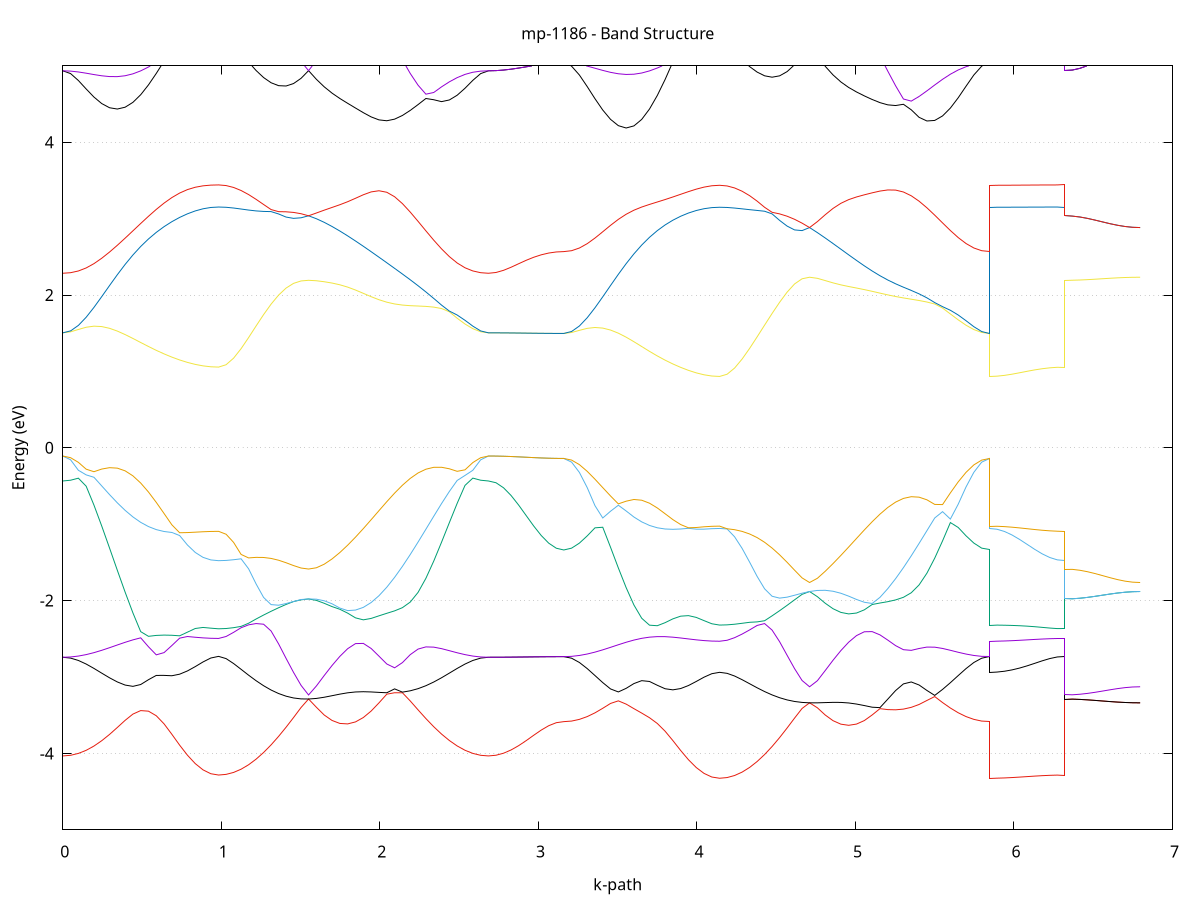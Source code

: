 set title 'mp-1186 - Band Structure'
set xlabel 'k-path'
set ylabel 'Energy (eV)'
set grid y
set yrange [-5:5]
set terminal png size 800,600
set output 'mp-1186_bands_gnuplot.png'
plot '-' using 1:2 with lines notitle, '-' using 1:2 with lines notitle, '-' using 1:2 with lines notitle, '-' using 1:2 with lines notitle, '-' using 1:2 with lines notitle, '-' using 1:2 with lines notitle, '-' using 1:2 with lines notitle, '-' using 1:2 with lines notitle, '-' using 1:2 with lines notitle, '-' using 1:2 with lines notitle, '-' using 1:2 with lines notitle, '-' using 1:2 with lines notitle, '-' using 1:2 with lines notitle, '-' using 1:2 with lines notitle, '-' using 1:2 with lines notitle, '-' using 1:2 with lines notitle, '-' using 1:2 with lines notitle, '-' using 1:2 with lines notitle, '-' using 1:2 with lines notitle, '-' using 1:2 with lines notitle, '-' using 1:2 with lines notitle, '-' using 1:2 with lines notitle, '-' using 1:2 with lines notitle, '-' using 1:2 with lines notitle, '-' using 1:2 with lines notitle, '-' using 1:2 with lines notitle, '-' using 1:2 with lines notitle, '-' using 1:2 with lines notitle, '-' using 1:2 with lines notitle, '-' using 1:2 with lines notitle, '-' using 1:2 with lines notitle, '-' using 1:2 with lines notitle, '-' using 1:2 with lines notitle, '-' using 1:2 with lines notitle, '-' using 1:2 with lines notitle, '-' using 1:2 with lines notitle, '-' using 1:2 with lines notitle, '-' using 1:2 with lines notitle, '-' using 1:2 with lines notitle, '-' using 1:2 with lines notitle, '-' using 1:2 with lines notitle, '-' using 1:2 with lines notitle, '-' using 1:2 with lines notitle, '-' using 1:2 with lines notitle, '-' using 1:2 with lines notitle, '-' using 1:2 with lines notitle, '-' using 1:2 with lines notitle, '-' using 1:2 with lines notitle, '-' using 1:2 with lines notitle, '-' using 1:2 with lines notitle, '-' using 1:2 with lines notitle, '-' using 1:2 with lines notitle, '-' using 1:2 with lines notitle, '-' using 1:2 with lines notitle, '-' using 1:2 with lines notitle, '-' using 1:2 with lines notitle, '-' using 1:2 with lines notitle, '-' using 1:2 with lines notitle, '-' using 1:2 with lines notitle, '-' using 1:2 with lines notitle, '-' using 1:2 with lines notitle, '-' using 1:2 with lines notitle, '-' using 1:2 with lines notitle, '-' using 1:2 with lines notitle, '-' using 1:2 with lines notitle, '-' using 1:2 with lines notitle, '-' using 1:2 with lines notitle, '-' using 1:2 with lines notitle, '-' using 1:2 with lines notitle, '-' using 1:2 with lines notitle, '-' using 1:2 with lines notitle, '-' using 1:2 with lines notitle, '-' using 1:2 with lines notitle, '-' using 1:2 with lines notitle, '-' using 1:2 with lines notitle, '-' using 1:2 with lines notitle, '-' using 1:2 with lines notitle, '-' using 1:2 with lines notitle, '-' using 1:2 with lines notitle, '-' using 1:2 with lines notitle, '-' using 1:2 with lines notitle, '-' using 1:2 with lines notitle, '-' using 1:2 with lines notitle, '-' using 1:2 with lines notitle, '-' using 1:2 with lines notitle, '-' using 1:2 with lines notitle, '-' using 1:2 with lines notitle, '-' using 1:2 with lines notitle, '-' using 1:2 with lines notitle, '-' using 1:2 with lines notitle, '-' using 1:2 with lines notitle, '-' using 1:2 with lines notitle, '-' using 1:2 with lines notitle, '-' using 1:2 with lines notitle, '-' using 1:2 with lines notitle, '-' using 1:2 with lines notitle
0.000000 -48.996291
0.049142 -48.996191
0.098284 -48.995891
0.147427 -48.995391
0.196569 -48.994691
0.245711 -48.993791
0.294853 -48.992791
0.343995 -48.991591
0.393138 -48.990391
0.442280 -48.988991
0.491422 -48.987691
0.540564 -48.986291
0.589706 -48.984991
0.638849 -48.983691
0.687991 -48.982591
0.737133 -48.981491
0.786275 -48.980691
0.835417 -48.979991
0.884560 -48.979391
0.933702 -48.979091
0.982844 -48.978991
0.982844 -48.978991
1.030131 -48.978991
1.077418 -48.978891
1.124705 -48.978691
1.171993 -48.978491
1.219280 -48.978291
1.266567 -48.977991
1.313854 -48.977691
1.361141 -48.977391
1.408428 -48.977191
1.455715 -48.976991
1.503002 -48.976891
1.550289 -48.976791
1.550289 -48.976791
1.599632 -48.976891
1.648976 -48.977091
1.698319 -48.977391
1.747662 -48.977791
1.797005 -48.978491
1.846348 -48.979191
1.895691 -48.980091
1.945034 -48.981091
1.994377 -48.982291
2.043720 -48.983491
2.093063 -48.984791
2.142406 -48.986191
2.191749 -48.987591
2.241092 -48.988991
2.290435 -48.990291
2.339778 -48.991591
2.389122 -48.992691
2.438465 -48.993791
2.487808 -48.994691
2.537151 -48.995391
2.586494 -48.995891
2.635837 -48.996191
2.685180 -48.996291
2.685180 -48.996291
2.732700 -48.996291
2.780219 -48.996291
2.827739 -48.996291
2.875259 -48.996291
2.922779 -48.996291
2.970298 -48.996291
3.017818 -48.996291
3.065338 -48.996291
3.112858 -48.996291
3.160377 -48.996291
3.160377 -48.996291
3.209519 -48.996191
3.258662 -48.995891
3.307804 -48.995391
3.356946 -48.994691
3.406088 -48.993791
3.455230 -48.992791
3.504373 -48.991591
3.553515 -48.990391
3.602657 -48.988991
3.651799 -48.987691
3.700941 -48.986291
3.750084 -48.984991
3.799226 -48.983691
3.848368 -48.982591
3.897510 -48.981491
3.946653 -48.980691
3.995795 -48.979891
4.044937 -48.979391
4.094079 -48.979091
4.143221 -48.978991
4.143221 -48.978991
4.190508 -48.978991
4.237796 -48.978891
4.285083 -48.978691
4.332370 -48.978491
4.379657 -48.978291
4.426944 -48.977991
4.474231 -48.977691
4.521518 -48.977391
4.568805 -48.977191
4.616092 -48.976991
4.663380 -48.976891
4.710667 -48.976791
4.710667 -48.976791
4.760010 -48.976891
4.809353 -48.977091
4.858696 -48.977391
4.908039 -48.977791
4.957382 -48.978491
5.006725 -48.979191
5.056068 -48.980091
5.105411 -48.981091
5.154754 -48.982291
5.204097 -48.983491
5.253440 -48.984791
5.302783 -48.986191
5.352127 -48.987591
5.401470 -48.988991
5.450813 -48.990291
5.500156 -48.991591
5.549499 -48.992691
5.598842 -48.993791
5.648185 -48.994691
5.697528 -48.995391
5.746871 -48.995891
5.796214 -48.996191
5.845557 -48.996291
5.845557 -48.978991
5.893077 -48.978991
5.940597 -48.978991
5.988116 -48.978991
6.035636 -48.978991
6.083156 -48.978991
6.130676 -48.978991
6.178195 -48.978991
6.225715 -48.978991
6.273235 -48.978991
6.320755 -48.978991
6.320755 -48.976791
6.368274 -48.976791
6.415794 -48.976791
6.463314 -48.976791
6.510833 -48.976791
6.558353 -48.976791
6.605873 -48.976791
6.653393 -48.976791
6.700912 -48.976791
6.748432 -48.976791
6.795952 -48.976791
e
0.000000 -27.134691
0.049142 -27.134391
0.098284 -27.133391
0.147427 -27.131791
0.196569 -27.129691
0.245711 -27.126991
0.294853 -27.123891
0.343995 -27.120491
0.393138 -27.116891
0.442280 -27.113491
0.491422 -27.116691
0.540564 -27.133591
0.589706 -27.151491
0.638849 -27.168591
0.687991 -27.184391
0.737133 -27.198391
0.786275 -27.210391
0.835417 -27.219991
0.884560 -27.226991
0.933702 -27.231191
0.982844 -27.232691
0.982844 -27.232691
1.030131 -27.232091
1.077418 -27.230191
1.124705 -27.227191
1.171993 -27.222991
1.219280 -27.217791
1.266567 -27.211491
1.313854 -27.204191
1.361141 -27.196091
1.408428 -27.187291
1.455715 -27.177791
1.503002 -27.167791
1.550289 -27.157391
1.550289 -27.157391
1.599632 -27.167591
1.648976 -27.175891
1.698319 -27.182091
1.747662 -27.185791
1.797005 -27.186891
1.846348 -27.185291
1.895691 -27.180991
1.945034 -27.173991
1.994377 -27.164591
2.043720 -27.152891
2.093063 -27.139291
2.142406 -27.124191
2.191749 -27.108391
2.241092 -27.112491
2.290435 -27.116491
2.339778 -27.120291
2.389122 -27.123791
2.438465 -27.126991
2.487808 -27.129691
2.537151 -27.131791
2.586494 -27.133391
2.635837 -27.134391
2.685180 -27.134691
2.685180 -27.134691
2.732700 -27.134691
2.780219 -27.134691
2.827739 -27.134691
2.875259 -27.134691
2.922779 -27.134691
2.970298 -27.134691
3.017818 -27.134791
3.065338 -27.134791
3.112858 -27.134791
3.160377 -27.134791
3.160377 -27.134791
3.209519 -27.134391
3.258662 -27.133491
3.307804 -27.131891
3.356946 -27.129791
3.406088 -27.127091
3.455230 -27.123991
3.504373 -27.120591
3.553515 -27.116891
3.602657 -27.113591
3.651799 -27.116791
3.700941 -27.133591
3.750084 -27.151491
3.799226 -27.168591
3.848368 -27.184291
3.897510 -27.198391
3.946653 -27.210291
3.995795 -27.219891
4.044937 -27.226991
4.094079 -27.231191
4.143221 -27.232691
4.143221 -27.232691
4.190508 -27.232091
4.237796 -27.230191
4.285083 -27.227191
4.332370 -27.222991
4.379657 -27.217791
4.426944 -27.211491
4.474231 -27.204191
4.521518 -27.196091
4.568805 -27.187291
4.616092 -27.177791
4.663380 -27.167791
4.710667 -27.157391
4.710667 -27.157391
4.760010 -27.167591
4.809353 -27.175891
4.858696 -27.182091
4.908039 -27.185791
4.957382 -27.186891
5.006725 -27.185291
5.056068 -27.180991
5.105411 -27.173991
5.154754 -27.164591
5.204097 -27.152891
5.253440 -27.139291
5.302783 -27.124191
5.352127 -27.108391
5.401470 -27.112591
5.450813 -27.116591
5.500156 -27.120391
5.549499 -27.123891
5.598842 -27.126991
5.648185 -27.129691
5.697528 -27.131891
5.746871 -27.133491
5.796214 -27.134391
5.845557 -27.134791
5.845557 -27.232691
5.893077 -27.232691
5.940597 -27.232691
5.988116 -27.232691
6.035636 -27.232691
6.083156 -27.232691
6.130676 -27.232691
6.178195 -27.232691
6.225715 -27.232691
6.273235 -27.232691
6.320755 -27.232691
6.320755 -27.157391
6.368274 -27.157391
6.415794 -27.157391
6.463314 -27.157391
6.510833 -27.157391
6.558353 -27.157391
6.605873 -27.157391
6.653393 -27.157391
6.700912 -27.157391
6.748432 -27.157391
6.795952 -27.157391
e
0.000000 -26.991791
0.049142 -26.993291
0.098284 -26.997791
0.147427 -27.005191
0.196569 -27.015291
0.245711 -27.027791
0.294853 -27.042391
0.343995 -27.058691
0.393138 -27.076091
0.442280 -27.093891
0.491422 -27.105391
0.540564 -27.103191
0.589706 -27.099391
0.638849 -27.095691
0.687991 -27.092191
0.737133 -27.089091
0.786275 -27.086391
0.835417 -27.084191
0.884560 -27.082591
0.933702 -27.081591
0.982844 -27.081291
0.982844 -27.081291
1.030131 -27.081191
1.077418 -27.080991
1.124705 -27.080491
1.171993 -27.079991
1.219280 -27.079291
1.266567 -27.083291
1.313854 -27.095391
1.361141 -27.108091
1.408428 -27.121091
1.455715 -27.133891
1.503002 -27.146191
1.550289 -27.157391
1.550289 -27.157391
1.599632 -27.146191
1.648976 -27.134891
1.698319 -27.123491
1.747662 -27.112291
1.797005 -27.101491
1.846348 -27.092191
1.895691 -27.088491
1.945034 -27.089991
1.994377 -27.092891
2.043720 -27.096391
2.093063 -27.100191
2.142406 -27.104291
2.191749 -27.107891
2.241092 -27.091091
2.290435 -27.074091
2.339778 -27.057491
2.389122 -27.041891
2.438465 -27.027591
2.487808 -27.015291
2.537151 -27.005291
2.586494 -26.997791
2.635837 -26.993291
2.685180 -26.991791
2.685180 -26.991791
2.732700 -26.991791
2.780219 -26.991791
2.827739 -26.991791
2.875259 -26.991791
2.922779 -26.991791
2.970298 -26.991791
3.017818 -26.991791
3.065338 -26.991791
3.112858 -26.991791
3.160377 -26.991791
3.160377 -26.991791
3.209519 -26.993291
3.258662 -26.997791
3.307804 -27.005191
3.356946 -27.015291
3.406088 -27.027791
3.455230 -27.042391
3.504373 -27.058691
3.553515 -27.076091
3.602657 -27.093891
3.651799 -27.105391
3.700941 -27.103191
3.750084 -27.099491
3.799226 -27.095691
3.848368 -27.092291
3.897510 -27.089091
3.946653 -27.086391
3.995795 -27.084191
4.044937 -27.082591
4.094079 -27.081691
4.143221 -27.081291
4.143221 -27.081291
4.190508 -27.081291
4.237796 -27.080991
4.285083 -27.080591
4.332370 -27.079991
4.379657 -27.079291
4.426944 -27.083291
4.474231 -27.095391
4.521518 -27.108091
4.568805 -27.121091
4.616092 -27.133891
4.663380 -27.146191
4.710667 -27.157391
4.710667 -27.157391
4.760010 -27.146191
4.809353 -27.134891
4.858696 -27.123491
4.908039 -27.112291
4.957382 -27.101491
5.006725 -27.092191
5.056068 -27.088491
5.105411 -27.089991
5.154754 -27.092991
5.204097 -27.096491
5.253440 -27.100291
5.302783 -27.104291
5.352127 -27.107891
5.401470 -27.091091
5.450813 -27.074091
5.500156 -27.057491
5.549499 -27.041891
5.598842 -27.027591
5.648185 -27.015291
5.697528 -27.005291
5.746871 -26.997791
5.796214 -26.993291
5.845557 -26.991791
5.845557 -27.081291
5.893077 -27.081291
5.940597 -27.081291
5.988116 -27.081291
6.035636 -27.081291
6.083156 -27.081291
6.130676 -27.081291
6.178195 -27.081291
6.225715 -27.081291
6.273235 -27.081291
6.320755 -27.081291
6.320755 -27.157391
6.368274 -27.157391
6.415794 -27.157391
6.463314 -27.157391
6.510833 -27.157391
6.558353 -27.157391
6.605873 -27.157391
6.653393 -27.157391
6.700912 -27.157391
6.748432 -27.157391
6.795952 -27.157391
e
0.000000 -26.991691
0.049142 -26.992091
0.098284 -26.993091
0.147427 -26.994591
0.196569 -26.996791
0.245711 -26.999491
0.294853 -27.002691
0.343995 -27.006191
0.393138 -27.010091
0.442280 -27.014091
0.491422 -27.018191
0.540564 -27.022391
0.589706 -27.026391
0.638849 -27.030191
0.687991 -27.033691
0.737133 -27.036891
0.786275 -27.039491
0.835417 -27.041691
0.884560 -27.043291
0.933702 -27.044191
0.982844 -27.044491
0.982844 -27.044491
1.030131 -27.045691
1.077418 -27.049291
1.124705 -27.054991
1.171993 -27.062791
1.219280 -27.072291
1.266567 -27.078591
1.313854 -27.077791
1.361141 -27.077091
1.408428 -27.076391
1.455715 -27.075891
1.503002 -27.075491
1.550289 -27.075391
1.550289 -27.075391
1.599632 -27.075591
1.648976 -27.075991
1.698319 -27.076891
1.747662 -27.077991
1.797005 -27.079291
1.846348 -27.079791
1.895691 -27.075591
1.945034 -27.066891
1.994377 -27.057691
2.043720 -27.048791
2.093063 -27.040391
2.142406 -27.032591
2.191749 -27.025491
2.241092 -27.018991
2.290435 -27.013191
2.339778 -27.008191
2.389122 -27.003791
2.438465 -27.000091
2.487808 -26.997091
2.537151 -26.994691
2.586494 -26.993091
2.635837 -26.992091
2.685180 -26.991691
2.685180 -26.991691
2.732700 -26.991691
2.780219 -26.991691
2.827739 -26.991691
2.875259 -26.991691
2.922779 -26.991691
2.970298 -26.991691
3.017818 -26.991691
3.065338 -26.991691
3.112858 -26.991691
3.160377 -26.991691
3.160377 -26.991691
3.209519 -26.992091
3.258662 -26.993091
3.307804 -26.994591
3.356946 -26.996791
3.406088 -26.999491
3.455230 -27.002691
3.504373 -27.006191
3.553515 -27.010091
3.602657 -27.014091
3.651799 -27.018191
3.700941 -27.022391
3.750084 -27.026391
3.799226 -27.030191
3.848368 -27.033691
3.897510 -27.036891
3.946653 -27.039491
3.995795 -27.041691
4.044937 -27.043191
4.094079 -27.044191
4.143221 -27.044491
4.143221 -27.044491
4.190508 -27.045691
4.237796 -27.049291
4.285083 -27.054991
4.332370 -27.062791
4.379657 -27.072291
4.426944 -27.078591
4.474231 -27.077791
4.521518 -27.077091
4.568805 -27.076391
4.616092 -27.075891
4.663380 -27.075591
4.710667 -27.075391
4.710667 -27.075391
4.760010 -27.075591
4.809353 -27.076091
4.858696 -27.076891
4.908039 -27.077991
4.957382 -27.079291
5.006725 -27.079791
5.056068 -27.075591
5.105411 -27.066891
5.154754 -27.057691
5.204097 -27.048791
5.253440 -27.040391
5.302783 -27.032591
5.352127 -27.025491
5.401470 -27.018991
5.450813 -27.013191
5.500156 -27.008191
5.549499 -27.003791
5.598842 -27.000091
5.648185 -26.997091
5.697528 -26.994691
5.746871 -26.993091
5.796214 -26.992091
5.845557 -26.991691
5.845557 -27.044491
5.893077 -27.044491
5.940597 -27.044491
5.988116 -27.044491
6.035636 -27.044491
6.083156 -27.044491
6.130676 -27.044491
6.178195 -27.044491
6.225715 -27.044491
6.273235 -27.044491
6.320755 -27.044491
6.320755 -27.075391
6.368274 -27.075391
6.415794 -27.075391
6.463314 -27.075391
6.510833 -27.075391
6.558353 -27.075391
6.605873 -27.075391
6.653393 -27.075391
6.700912 -27.075391
6.748432 -27.075391
6.795952 -27.075391
e
0.000000 -12.513191
0.049142 -12.506891
0.098284 -12.488191
0.147427 -12.457391
0.196569 -12.415091
0.245711 -12.362091
0.294853 -12.299591
0.343995 -12.228891
0.393138 -12.151691
0.442280 -12.070191
0.491422 -11.986991
0.540564 -11.905491
0.589706 -11.830091
0.638849 -11.765891
0.687991 -11.717191
0.737133 -11.685391
0.786275 -11.667291
0.835417 -11.658291
0.884560 -11.654191
0.933702 -11.652591
0.982844 -11.652291
0.982844 -11.652291
1.030131 -11.648791
1.077418 -11.638491
1.124705 -11.621791
1.171993 -11.599191
1.219280 -11.571691
1.266567 -11.540291
1.313854 -11.506291
1.361141 -11.471091
1.408428 -11.436391
1.455715 -11.403991
1.503002 -11.375691
1.550289 -11.353291
1.550289 -11.353291
1.599632 -11.372291
1.648976 -11.389391
1.698319 -11.404291
1.747662 -11.416491
1.797005 -11.425791
1.846348 -11.432191
1.895691 -11.487591
1.945034 -11.553491
1.994377 -11.628291
2.043720 -11.709991
2.093063 -11.796491
2.142406 -11.885491
2.191749 -11.974991
2.241092 -12.062891
2.290435 -12.147091
2.339778 -12.225891
2.389122 -12.297591
2.438465 -12.360791
2.487808 -12.414291
2.537151 -12.456891
2.586494 -12.487991
2.635837 -12.506891
2.685180 -12.513191
2.685180 -12.513191
2.732700 -12.511691
2.780219 -12.507291
2.827739 -12.500291
2.875259 -12.491291
2.922779 -12.481191
2.970298 -12.470691
3.017818 -12.461091
3.065338 -12.453191
3.112858 -12.448091
3.160377 -12.446291
3.160377 -12.446291
3.209519 -12.440091
3.258662 -12.421491
3.307804 -12.390991
3.356946 -12.349091
3.406088 -12.296691
3.455230 -12.234991
3.504373 -12.165491
3.553515 -12.089991
3.602657 -12.010891
3.651799 -11.931491
3.700941 -11.856091
3.750084 -11.790191
3.799226 -11.739391
3.848368 -11.706191
3.897510 -11.687791
3.946653 -11.678991
3.995795 -11.675391
4.044937 -11.674391
4.094079 -11.674291
4.143221 -11.674291
4.143221 -11.674291
4.190508 -11.670791
4.237796 -11.660091
4.285083 -11.642791
4.332370 -11.619491
4.379657 -11.590791
4.426944 -11.557991
4.474231 -11.522191
4.521518 -11.484791
4.568805 -11.447591
4.616092 -11.412191
4.663380 -11.380291
4.710667 -11.353891
4.710667 -11.353891
4.760010 -11.377391
4.809353 -11.399191
4.858696 -11.418891
4.908039 -11.436091
4.957382 -11.450491
5.006725 -11.461891
5.056068 -11.470191
5.105411 -11.512391
5.154754 -11.582691
5.204097 -11.660391
5.253440 -11.743391
5.302783 -11.829491
5.352127 -11.916491
5.401470 -12.002291
5.450813 -12.084791
5.500156 -12.162291
5.549499 -12.232991
5.598842 -12.295391
5.648185 -12.348291
5.697528 -12.390491
5.746871 -12.421291
5.796214 -12.439991
5.845557 -12.446291
5.845557 -11.674291
5.893077 -11.673791
5.940597 -11.672291
5.988116 -11.669991
6.035636 -11.666991
6.083156 -11.663591
6.130676 -11.660191
6.178195 -11.656991
6.225715 -11.654491
6.273235 -11.652791
6.320755 -11.652291
6.320755 -11.353291
6.368274 -11.353291
6.415794 -11.353291
6.463314 -11.353391
6.510833 -11.353491
6.558353 -11.353591
6.605873 -11.353691
6.653393 -11.353791
6.700912 -11.353891
6.748432 -11.353891
6.795952 -11.353891
e
0.000000 -11.306491
0.049142 -11.307691
0.098284 -11.311191
0.147427 -11.316791
0.196569 -11.324491
0.245711 -11.333891
0.294853 -11.344591
0.343995 -11.356191
0.393138 -11.367991
0.442280 -11.378891
0.491422 -11.387791
0.540564 -11.392791
0.589706 -11.391191
0.638849 -11.379991
0.687991 -11.356791
0.737133 -11.322491
0.786275 -11.282491
0.835417 -11.243591
0.884560 -11.211791
0.933702 -11.191191
0.982844 -11.184091
0.982844 -11.184091
1.030131 -11.185691
1.077418 -11.190391
1.124705 -11.198191
1.171993 -11.208891
1.219280 -11.222091
1.266567 -11.237591
1.313854 -11.254991
1.361141 -11.273791
1.408428 -11.293591
1.455715 -11.313791
1.503002 -11.333791
1.550289 -11.353291
1.550289 -11.353291
1.599632 -11.337991
1.648976 -11.332691
1.698319 -11.338891
1.747662 -11.357291
1.797005 -11.388491
1.846348 -11.431791
1.895691 -11.434691
1.945034 -11.434391
1.994377 -11.431191
2.043720 -11.425291
2.093063 -11.416991
2.142406 -11.406791
2.191749 -11.395191
2.241092 -11.382791
2.290435 -11.369891
2.339778 -11.357191
2.389122 -11.345191
2.438465 -11.334191
2.487808 -11.324691
2.537151 -11.316891
2.586494 -11.311191
2.635837 -11.307691
2.685180 -11.306491
2.685180 -11.306491
2.732700 -11.308991
2.780219 -11.316191
2.827739 -11.327491
2.875259 -11.341891
2.922779 -11.357991
2.970298 -11.374491
3.017818 -11.389491
3.065338 -11.401591
3.112858 -11.409391
3.160377 -11.412091
3.160377 -11.412091
3.209519 -11.412891
3.258662 -11.415091
3.307804 -11.418591
3.356946 -11.423491
3.406088 -11.429291
3.455230 -11.435791
3.504373 -11.442491
3.553515 -11.448791
3.602657 -11.453391
3.651799 -11.454691
3.700941 -11.450091
3.750084 -11.435891
3.799226 -11.408291
3.848368 -11.367191
3.897510 -11.317491
3.946653 -11.266691
3.995795 -11.221191
4.044937 -11.185591
4.094079 -11.163091
4.143221 -11.155291
4.143221 -11.155291
4.190508 -11.157191
4.237796 -11.162691
4.285083 -11.171691
4.332370 -11.183991
4.379657 -11.199291
4.426944 -11.217191
4.474231 -11.237491
4.521518 -11.259391
4.568805 -11.282591
4.616092 -11.306491
4.663380 -11.330391
4.710667 -11.353891
4.710667 -11.353891
4.760010 -11.334091
4.809353 -11.323791
4.858696 -11.324591
4.908039 -11.337491
4.957382 -11.363091
5.006725 -11.401291
5.056068 -11.451391
5.105411 -11.475591
5.154754 -11.477991
5.204097 -11.477891
5.253440 -11.475491
5.302783 -11.471191
5.352127 -11.465391
5.401470 -11.458591
5.450813 -11.451191
5.500156 -11.443691
5.549499 -11.436291
5.598842 -11.429491
5.648185 -11.423591
5.697528 -11.418691
5.746871 -11.415091
5.796214 -11.412891
5.845557 -11.412091
5.845557 -11.155291
5.893077 -11.155991
5.940597 -11.157991
5.988116 -11.161091
6.035636 -11.164991
6.083156 -11.169391
6.130676 -11.173891
6.178195 -11.177991
6.225715 -11.181191
6.273235 -11.183291
6.320755 -11.184091
6.320755 -11.353291
6.368274 -11.353291
6.415794 -11.353291
6.463314 -11.353391
6.510833 -11.353491
6.558353 -11.353591
6.605873 -11.353691
6.653393 -11.353791
6.700912 -11.353891
6.748432 -11.353891
6.795952 -11.353891
e
0.000000 -4.033391
0.049142 -4.025091
0.098284 -4.000391
0.147427 -3.959791
0.196569 -3.903891
0.245711 -3.833891
0.294853 -3.751791
0.343995 -3.660891
0.393138 -3.567591
0.442280 -3.485691
0.491422 -3.439691
0.540564 -3.447391
0.589706 -3.507291
0.638849 -3.613691
0.687991 -3.749891
0.737133 -3.892391
0.786275 -4.023791
0.835417 -4.133591
0.884560 -4.215691
0.933702 -4.266291
0.982844 -4.283391
0.982844 -4.283391
1.030131 -4.274791
1.077418 -4.249291
1.124705 -4.207091
1.171993 -4.148891
1.219280 -4.075691
1.266567 -3.988391
1.313854 -3.888591
1.361141 -3.777691
1.408428 -3.657691
1.455715 -3.530591
1.503002 -3.399291
1.550289 -3.288391
1.550289 -3.288391
1.599632 -3.396091
1.648976 -3.497591
1.698319 -3.568791
1.747662 -3.607891
1.797005 -3.614091
1.846348 -3.587891
1.895691 -3.530791
1.945034 -3.445891
1.994377 -3.338991
2.043720 -3.224791
2.093063 -3.206091
2.142406 -3.206491
2.191749 -3.313791
2.241092 -3.430291
2.290435 -3.544091
2.339778 -3.650591
2.389122 -3.747091
2.438465 -3.831591
2.487808 -3.902691
2.537151 -3.959191
2.586494 -4.000191
2.635837 -4.024991
2.685180 -4.033391
2.685180 -4.033391
2.732700 -4.024291
2.780219 -3.997791
2.827739 -3.955091
2.875259 -3.899091
2.922779 -3.833291
2.970298 -3.763091
3.017818 -3.695191
3.065338 -3.637491
3.112858 -3.598291
3.160377 -3.584391
3.160377 -3.584391
3.209519 -3.576991
3.258662 -3.554791
3.307804 -3.518591
3.356946 -3.469391
3.406088 -3.409691
3.455230 -3.346091
3.504373 -3.312291
3.553515 -3.354891
3.602657 -3.414391
3.651799 -3.472391
3.700941 -3.533091
3.750084 -3.608291
3.799226 -3.709291
3.848368 -3.832391
3.897510 -3.961991
3.946653 -4.082991
3.995795 -4.185091
4.044937 -4.261891
4.094079 -4.309391
4.143221 -4.325491
4.143221 -4.325491
4.190508 -4.316491
4.237796 -4.289591
4.285083 -4.245191
4.332370 -4.183991
4.379657 -4.106891
4.426944 -4.014991
4.474231 -3.909891
4.521518 -3.793391
4.568805 -3.668191
4.616092 -3.537891
4.663380 -3.411891
4.710667 -3.338291
4.710667 -3.338291
4.760010 -3.403191
4.809353 -3.497591
4.858696 -3.571791
4.908039 -3.617491
4.957382 -3.632391
5.006725 -3.616291
5.056068 -3.570391
5.105411 -3.497091
5.154754 -3.414291
5.204097 -3.426891
5.253440 -3.429591
5.302783 -3.420291
5.352127 -3.397191
5.401470 -3.359591
5.450813 -3.307291
5.500156 -3.256091
5.549499 -3.334591
5.598842 -3.406191
5.648185 -3.467991
5.697528 -3.517991
5.746871 -3.554591
5.796214 -3.576891
5.845557 -3.584391
5.845557 -4.325491
5.893077 -4.324391
5.940597 -4.321291
5.988116 -4.316391
6.035636 -4.310391
6.083156 -4.303891
6.130676 -4.297391
6.178195 -4.291691
6.225715 -4.287191
6.273235 -4.284291
6.320755 -4.283391
6.320755 -3.288391
6.368274 -3.289691
6.415794 -3.293491
6.463314 -3.299191
6.510833 -3.306291
6.558353 -3.314091
6.605873 -3.321691
6.653393 -3.328491
6.700912 -3.333691
6.748432 -3.337091
6.795952 -3.338291
e
0.000000 -2.741791
0.049142 -2.752591
0.098284 -2.783491
0.147427 -2.830391
0.196569 -2.887691
0.245711 -2.949691
0.294853 -3.010491
0.343995 -3.064691
0.393138 -3.105591
0.442280 -3.122491
0.491422 -3.098591
0.540564 -3.035291
0.589706 -2.979191
0.638849 -2.978991
0.687991 -2.983691
0.737133 -2.963091
0.786275 -2.920691
0.835417 -2.864291
0.884560 -2.803091
0.933702 -2.751491
0.982844 -2.730091
0.982844 -2.730091
1.030131 -2.759191
1.077418 -2.823791
1.124705 -2.899491
1.171993 -2.976091
1.219280 -3.048591
1.266567 -3.114091
1.313854 -3.170491
1.361141 -3.216391
1.408428 -3.251191
1.455715 -3.274591
1.503002 -3.286691
1.550289 -3.288391
1.550289 -3.288391
1.599632 -3.280591
1.648976 -3.265091
1.698319 -3.244991
1.747662 -3.224291
1.797005 -3.206891
1.846348 -3.195991
1.895691 -3.192691
1.945034 -3.195691
1.994377 -3.201591
2.043720 -3.206291
2.093063 -3.155591
2.142406 -3.198191
2.191749 -3.180691
2.241092 -3.152691
2.290435 -3.114091
2.339778 -3.065891
2.389122 -3.009991
2.438465 -2.949291
2.487808 -2.887791
2.537151 -2.830691
2.586494 -2.783691
2.635837 -2.752691
2.685180 -2.741791
2.685180 -2.741791
2.732700 -2.741591
2.780219 -2.740991
2.827739 -2.740091
2.875259 -2.738991
2.922779 -2.737791
2.970298 -2.736491
3.017818 -2.735391
3.065338 -2.734391
3.112858 -2.733891
3.160377 -2.733691
3.160377 -2.733691
3.209519 -2.753991
3.258662 -2.809891
3.307804 -2.889591
3.356946 -2.980891
3.406088 -3.073391
3.455230 -3.156391
3.504373 -3.195591
3.553515 -3.148691
3.602657 -3.086091
3.651799 -3.047991
3.700941 -3.058591
3.750084 -3.108191
3.799226 -3.153691
3.848368 -3.168191
3.897510 -3.151291
3.946653 -3.111791
3.995795 -3.058591
4.044937 -3.002291
4.094079 -2.956891
4.143221 -2.938891
4.143221 -2.938891
4.190508 -2.952191
4.237796 -2.987291
4.285083 -3.035191
4.332370 -3.088091
4.379657 -3.141091
4.426944 -3.190691
4.474231 -3.234591
4.521518 -3.271291
4.568805 -3.299991
4.616092 -3.320391
4.663380 -3.332791
4.710667 -3.338291
4.710667 -3.338291
4.760010 -3.338191
4.809353 -3.334991
4.858696 -3.332091
4.908039 -3.332791
4.957382 -3.339891
5.006725 -3.354191
5.056068 -3.373891
5.105411 -3.395391
5.154754 -3.401091
5.204097 -3.289891
5.253440 -3.177391
5.302783 -3.090291
5.352127 -3.065091
5.401470 -3.104691
5.450813 -3.176091
5.500156 -3.240991
5.549499 -3.162491
5.598842 -3.074591
5.648185 -2.981591
5.697528 -2.890291
5.746871 -2.810291
5.796214 -2.754091
5.845557 -2.733691
5.845557 -2.938891
5.893077 -2.935291
5.940597 -2.924491
5.988116 -2.906891
6.035636 -2.882991
6.083156 -2.853891
6.130676 -2.821391
6.178195 -2.788391
6.225715 -2.758791
6.273235 -2.737791
6.320755 -2.730091
6.320755 -3.288391
6.368274 -3.289691
6.415794 -3.293491
6.463314 -3.299191
6.510833 -3.306291
6.558353 -3.314091
6.605873 -3.321691
6.653393 -3.328491
6.700912 -3.333691
6.748432 -3.337091
6.795952 -3.338291
e
0.000000 -2.741791
0.049142 -2.737791
0.098284 -2.725991
0.147427 -2.706891
0.196569 -2.681391
0.245711 -2.650691
0.294853 -2.616591
0.343995 -2.580991
0.393138 -2.545991
0.442280 -2.513991
0.491422 -2.487291
0.540564 -2.604491
0.589706 -2.709991
0.638849 -2.680691
0.687991 -2.588091
0.737133 -2.491491
0.786275 -2.470091
0.835417 -2.479691
0.884560 -2.487891
0.933702 -2.493291
0.982844 -2.495191
0.982844 -2.495191
1.030131 -2.469791
1.077418 -2.415591
1.124705 -2.355191
1.171993 -2.317291
1.219280 -2.300491
1.266567 -2.309091
1.313854 -2.397591
1.361141 -2.566191
1.408428 -2.755891
1.455715 -2.940491
1.503002 -3.109491
1.550289 -3.235191
1.550289 -3.235191
1.599632 -3.117691
1.648976 -2.980791
1.698319 -2.849791
1.747662 -2.730191
1.797005 -2.629491
1.846348 -2.562991
1.895691 -2.560091
1.945034 -2.626591
1.994377 -2.727091
2.043720 -2.829491
2.093063 -2.879791
2.142406 -2.811591
2.191749 -2.707491
2.241092 -2.634591
2.290435 -2.605991
2.339778 -2.609091
2.389122 -2.628891
2.438465 -2.655591
2.487808 -2.682891
2.537151 -2.707191
2.586494 -2.725991
2.635837 -2.737791
2.685180 -2.741791
2.685180 -2.741791
2.732700 -2.741591
2.780219 -2.740991
2.827739 -2.740091
2.875259 -2.738991
2.922779 -2.737791
2.970298 -2.736491
3.017818 -2.735291
3.065338 -2.734391
3.112858 -2.733891
3.160377 -2.733691
3.160377 -2.733691
3.209519 -2.729691
3.258662 -2.718091
3.307804 -2.699291
3.356946 -2.674391
3.406088 -2.644591
3.455230 -2.611691
3.504373 -2.577891
3.553515 -2.545291
3.602657 -2.516591
3.651799 -2.493791
3.700941 -2.478491
3.750084 -2.471491
3.799226 -2.471991
3.848368 -2.478691
3.897510 -2.489391
3.946653 -2.501691
3.995795 -2.513591
4.044937 -2.523391
4.094079 -2.529691
4.143221 -2.531891
4.143221 -2.531891
4.190508 -2.519191
4.237796 -2.485291
4.285083 -2.438191
4.332370 -2.383891
4.379657 -2.325291
4.426944 -2.300591
4.474231 -2.386091
4.521518 -2.537491
4.568805 -2.715091
4.616092 -2.890891
4.663380 -3.045891
4.710667 -3.127891
4.710667 -3.127891
4.760010 -3.048391
4.809353 -2.915591
4.858696 -2.780591
4.908039 -2.654491
4.957382 -2.544191
5.006725 -2.458091
5.056068 -2.407891
5.105411 -2.405791
5.154754 -2.448591
5.204097 -2.516991
5.253440 -2.589491
5.302783 -2.642591
5.352127 -2.651191
5.401470 -2.626891
5.450813 -2.608391
5.500156 -2.609591
5.549499 -2.626191
5.598842 -2.650391
5.648185 -2.676291
5.697528 -2.699691
5.746871 -2.718091
5.796214 -2.729691
5.845557 -2.733691
5.845557 -2.531891
5.893077 -2.531091
5.940597 -2.528491
5.988116 -2.524591
6.035636 -2.519591
6.083156 -2.513991
6.130676 -2.508291
6.178195 -2.503091
6.225715 -2.498891
6.273235 -2.496191
6.320755 -2.495191
6.320755 -3.235191
6.368274 -3.232891
6.415794 -3.225891
6.463314 -3.214791
6.510833 -3.200591
6.558353 -3.184291
6.605873 -3.167591
6.653393 -3.151891
6.700912 -3.139191
6.748432 -3.130791
6.795952 -3.127891
e
0.000000 -0.434091
0.049142 -0.424091
0.098284 -0.397291
0.147427 -0.502291
0.196569 -0.749791
0.245711 -1.024091
0.294853 -1.311791
0.343995 -1.602991
0.393138 -1.888891
0.442280 -2.160591
0.491422 -2.406191
0.540564 -2.467591
0.589706 -2.455691
0.638849 -2.451491
0.687991 -2.453791
0.737133 -2.460791
0.786275 -2.412991
0.835417 -2.365091
0.884560 -2.351291
0.933702 -2.360791
0.982844 -2.369091
0.982844 -2.369091
1.030131 -2.365391
1.077418 -2.354391
1.124705 -2.337491
1.171993 -2.296291
1.219280 -2.240991
1.266567 -2.189091
1.313854 -2.140091
1.361141 -2.093591
1.408428 -2.050291
1.455715 -2.012491
1.503002 -1.989991
1.550289 -1.978491
1.550289 -1.978491
1.599632 -1.996991
1.648976 -2.035091
1.698319 -2.078291
1.747662 -2.113491
1.797005 -2.164091
1.846348 -2.225791
1.895691 -2.251791
1.945034 -2.233291
1.994377 -2.199291
2.043720 -2.166291
2.093063 -2.134291
2.142406 -2.092291
2.191749 -2.019091
2.241092 -1.892191
2.290435 -1.708191
2.339778 -1.483491
2.389122 -1.235691
2.438465 -0.979191
2.487808 -0.726491
2.537151 -0.491891
2.586494 -0.396491
2.635837 -0.423991
2.685180 -0.434091
2.685180 -0.434091
2.732700 -0.457091
2.780219 -0.523091
2.827739 -0.623991
2.875259 -0.748991
2.922779 -0.885991
2.970298 -1.022791
3.017818 -1.147491
3.065338 -1.248291
3.112858 -1.314191
3.160377 -1.337191
3.160377 -1.337191
3.209519 -1.313291
3.258662 -1.247491
3.307804 -1.153291
3.356946 -1.047291
3.406088 -1.039591
3.455230 -1.302091
3.504373 -1.572191
3.553515 -1.829491
3.602657 -2.057291
3.651799 -2.230891
3.700941 -2.321591
3.750084 -2.328791
3.799226 -2.288891
3.848368 -2.238991
3.897510 -2.203691
3.946653 -2.196691
3.995795 -2.219891
4.044937 -2.262091
4.094079 -2.303091
4.143221 -2.320291
4.143221 -2.320291
4.190508 -2.317391
4.237796 -2.309191
4.285083 -2.296991
4.332370 -2.284091
4.379657 -2.278591
4.426944 -2.263591
4.474231 -2.199291
4.521518 -2.132191
4.568805 -2.062191
4.616092 -1.989691
4.663380 -1.918191
4.710667 -1.880991
4.710667 -1.880991
4.760010 -1.948591
4.809353 -2.034591
4.858696 -2.106191
4.908039 -2.154391
4.957382 -2.174091
5.006725 -2.162791
5.056068 -2.120891
5.105411 -2.051191
5.154754 -2.031491
5.204097 -2.013991
5.253440 -1.990891
5.302783 -1.956791
5.352127 -1.897191
5.401470 -1.794591
5.450813 -1.641091
5.500156 -1.444091
5.549499 -1.218291
5.598842 -0.978291
5.648185 -1.042491
5.697528 -1.151591
5.746871 -1.246791
5.796214 -1.313091
5.845557 -1.337191
5.845557 -2.320291
5.893077 -2.320791
5.940597 -2.322291
5.988116 -2.324891
6.035636 -2.328891
6.083156 -2.334391
6.130676 -2.341591
6.178195 -2.350291
6.225715 -2.359191
6.273235 -2.366291
6.320755 -2.369091
6.320755 -1.978491
6.368274 -1.975991
6.415794 -1.968991
6.463314 -1.957991
6.510833 -1.944291
6.558353 -1.929191
6.605873 -1.914191
6.653393 -1.900791
6.700912 -1.890191
6.748432 -1.883391
6.795952 -1.880991
e
0.000000 -0.107291
0.049142 -0.156791
0.098284 -0.294091
0.147427 -0.354091
0.196569 -0.385491
0.245711 -0.498891
0.294853 -0.612191
0.343995 -0.720091
0.393138 -0.818491
0.442280 -0.904391
0.491422 -0.975591
0.540564 -1.030991
0.589706 -1.070491
0.638849 -1.095391
0.687991 -1.108091
0.737133 -1.148391
0.786275 -1.272191
0.835417 -1.369391
0.884560 -1.433791
0.933702 -1.467391
0.982844 -1.477291
0.982844 -1.477291
1.030131 -1.473991
1.077418 -1.464991
1.124705 -1.452791
1.171993 -1.583291
1.219280 -1.781391
1.266567 -1.957991
1.313854 -2.052391
1.361141 -2.060291
1.408428 -2.038391
1.455715 -2.011791
1.503002 -1.985691
1.550289 -1.978491
1.550289 -1.978491
1.599632 -1.981391
1.648976 -2.002191
1.698319 -2.041591
1.747662 -2.097591
1.797005 -2.130991
1.846348 -2.123891
1.895691 -2.088691
1.945034 -2.025291
1.994377 -1.936091
2.043720 -1.824991
2.093063 -1.695591
2.142406 -1.551791
2.191749 -1.396691
2.241092 -1.233591
2.290435 -1.065691
2.339778 -0.896491
2.389122 -0.729991
2.438465 -0.571091
2.487808 -0.426891
2.537151 -0.361591
2.586494 -0.293891
2.635837 -0.156991
2.685180 -0.107291
2.685180 -0.107291
2.732700 -0.107991
2.780219 -0.110291
2.827739 -0.113791
2.875259 -0.118291
2.922779 -0.123191
2.970298 -0.128091
3.017818 -0.132491
3.065338 -0.135991
3.112858 -0.138291
3.160377 -0.139091
3.160377 -0.139091
3.209519 -0.187391
3.258662 -0.321891
3.307804 -0.519891
3.356946 -0.756991
3.406088 -0.918391
3.455230 -0.829891
3.504373 -0.751491
3.553515 -0.826491
3.602657 -0.905791
3.651799 -0.969391
3.700941 -1.016191
3.750084 -1.046691
3.799226 -1.062591
3.848368 -1.066691
3.897510 -1.062491
3.946653 -1.053591
3.995795 -1.064391
4.044937 -1.064591
4.094079 -1.058591
4.143221 -1.055491
4.143221 -1.055491
4.190508 -1.061891
4.237796 -1.164891
4.285083 -1.316391
4.332370 -1.495991
4.379657 -1.682391
4.426944 -1.845591
4.474231 -1.942991
4.521518 -1.967391
4.568805 -1.954891
4.616092 -1.929791
4.663380 -1.903191
4.710667 -1.880991
4.710667 -1.880991
4.760010 -1.866891
4.809353 -1.865091
4.858696 -1.877491
4.908039 -1.903791
4.957382 -1.941691
5.006725 -1.984891
5.056068 -2.021591
5.105411 -2.037691
5.154754 -1.957391
5.204097 -1.843291
5.253440 -1.712591
5.302783 -1.568391
5.352127 -1.413591
5.401470 -1.251291
5.450813 -1.084691
5.500156 -0.918291
5.549499 -0.835491
5.598842 -0.932491
5.648185 -0.738091
5.697528 -0.512491
5.746871 -0.320691
5.796214 -0.187591
5.845557 -0.139091
5.845557 -1.055491
5.893077 -1.065791
5.940597 -1.095391
5.988116 -1.141491
6.035636 -1.199491
6.083156 -1.263991
6.130676 -1.328891
6.178195 -1.388091
6.225715 -1.435691
6.273235 -1.466591
6.320755 -1.477291
6.320755 -1.978491
6.368274 -1.975991
6.415794 -1.968991
6.463314 -1.957991
6.510833 -1.944291
6.558353 -1.929191
6.605873 -1.914191
6.653393 -1.900791
6.700912 -1.890191
6.748432 -1.883391
6.795952 -1.880991
e
0.000000 -0.107291
0.049142 -0.129091
0.098284 -0.189991
0.147427 -0.279391
0.196569 -0.312691
0.245711 -0.277891
0.294853 -0.259791
0.343995 -0.265991
0.393138 -0.301191
0.442280 -0.366791
0.491422 -0.460891
0.540564 -0.578791
0.589706 -0.714291
0.638849 -0.859991
0.687991 -1.007691
0.737133 -1.111691
0.786275 -1.109391
0.835417 -1.104191
0.884560 -1.098691
0.933702 -1.094691
0.982844 -1.093191
0.982844 -1.093191
1.030131 -1.131291
1.077418 -1.237991
1.124705 -1.395391
1.171993 -1.441091
1.219280 -1.433991
1.266567 -1.435391
1.313854 -1.447691
1.361141 -1.471291
1.408428 -1.504291
1.455715 -1.541491
1.503002 -1.573391
1.550289 -1.586791
1.550289 -1.586791
1.599632 -1.570191
1.648976 -1.523591
1.698319 -1.454791
1.747662 -1.370391
1.797005 -1.274391
1.846348 -1.169391
1.895691 -1.057591
1.945034 -0.941091
1.994377 -0.822691
2.043720 -0.705391
2.093063 -0.592891
2.142406 -0.489691
2.191749 -0.400191
2.241092 -0.328991
2.290435 -0.279991
2.339778 -0.255191
2.389122 -0.254491
2.438465 -0.274391
2.487808 -0.307491
2.537151 -0.288091
2.586494 -0.193091
2.635837 -0.129491
2.685180 -0.107291
2.685180 -0.107291
2.732700 -0.107991
2.780219 -0.110291
2.827739 -0.113791
2.875259 -0.118291
2.922779 -0.123191
2.970298 -0.128091
3.017818 -0.132491
3.065338 -0.135991
3.112858 -0.138291
3.160377 -0.139091
3.160377 -0.139091
3.209519 -0.160391
3.258662 -0.219991
3.307804 -0.307291
3.356946 -0.410791
3.406088 -0.520991
3.455230 -0.630491
3.504373 -0.733691
3.553515 -0.698591
3.602657 -0.676291
3.651799 -0.685791
3.700941 -0.724791
3.750084 -0.787091
3.799226 -0.862791
3.848368 -0.939691
3.897510 -1.004291
3.946653 -1.046591
3.995795 -1.043091
4.044937 -1.033691
4.094079 -1.027391
4.143221 -1.025091
4.143221 -1.025091
4.190508 -1.059491
4.237796 -1.071691
4.285083 -1.093891
4.332370 -1.127691
4.379657 -1.174891
4.426944 -1.236491
4.474231 -1.312091
4.521518 -1.400291
4.568805 -1.498191
4.616092 -1.601591
4.663380 -1.702591
4.710667 -1.763091
4.710667 -1.763091
4.760010 -1.707791
4.809353 -1.616091
4.858696 -1.515091
4.908039 -1.408591
4.957382 -1.298391
5.006725 -1.186391
5.056068 -1.075191
5.105411 -0.967891
5.154754 -0.868191
5.204097 -0.780791
5.253440 -0.710591
5.302783 -0.662191
5.352127 -0.639891
5.401470 -0.645891
5.450813 -0.680491
5.500156 -0.740691
5.549499 -0.743091
5.598842 -0.590091
5.648185 -0.445991
5.697528 -0.321191
5.746871 -0.223491
5.796214 -0.160791
5.845557 -0.139091
5.845557 -1.025091
5.893077 -1.026691
5.940597 -1.031491
5.988116 -1.038991
6.035636 -1.048391
6.083156 -1.058891
6.130676 -1.069491
6.178195 -1.078991
6.225715 -1.086591
6.273235 -1.091591
6.320755 -1.093191
6.320755 -1.586791
6.368274 -1.590891
6.415794 -1.602891
6.463314 -1.621691
6.510833 -1.645591
6.558353 -1.672591
6.605873 -1.699891
6.653393 -1.725091
6.700912 -1.745291
6.748432 -1.758491
6.795952 -1.763091
e
0.000000 1.505409
0.049142 1.518609
0.098284 1.549209
0.147427 1.578409
0.196569 1.592609
0.245711 1.587409
0.294853 1.564609
0.343995 1.528309
0.393138 1.482609
0.442280 1.431709
0.491422 1.378709
0.540564 1.326209
0.589706 1.276209
0.638849 1.229709
0.687991 1.187509
0.737133 1.150209
0.786275 1.118309
0.835417 1.092309
0.884560 1.072909
0.933702 1.060909
0.982844 1.056909
0.982844 1.056909
1.030131 1.087909
1.077418 1.173809
1.124705 1.298009
1.171993 1.443009
1.219280 1.595009
1.266567 1.743709
1.313854 1.880709
1.361141 1.998909
1.408428 2.091309
1.455715 2.153009
1.503002 2.184609
1.550289 2.192909
1.550289 2.192909
1.599632 2.187209
1.648976 2.174309
1.698319 2.157109
1.747662 2.134309
1.797005 2.103909
1.846348 2.065709
1.895691 2.022409
1.945034 1.978609
1.994377 1.938809
2.043720 1.906609
2.093063 1.883409
2.142406 1.868809
2.191749 1.860709
2.241092 1.856309
2.290435 1.851509
2.339778 1.842109
2.389122 1.823309
2.438465 1.780609
2.487808 1.696409
2.537151 1.620709
2.586494 1.559709
2.635837 1.519509
2.685180 1.505409
2.685180 1.505409
2.732700 1.505209
2.780219 1.504609
2.827739 1.503809
2.875259 1.502609
2.922779 1.501409
2.970298 1.500209
3.017818 1.499109
3.065338 1.498209
3.112858 1.497609
3.160377 1.497409
3.160377 1.497409
3.209519 1.509809
3.258662 1.537809
3.307804 1.563909
3.356946 1.575309
3.406088 1.567509
3.455230 1.541709
3.504373 1.500909
3.553515 1.448709
3.602657 1.389009
3.651799 1.325809
3.700941 1.262909
3.750084 1.203009
3.799226 1.147909
3.848368 1.097909
3.897510 1.053309
3.946653 1.014209
3.995795 0.981409
4.044937 0.956109
4.094079 0.940009
4.143221 0.934509
4.143221 0.934509
4.190508 0.963609
4.237796 1.044409
4.285083 1.161909
4.332370 1.301409
4.379657 1.451909
4.426944 1.606109
4.474231 1.758709
4.521518 1.904809
4.568805 2.037509
4.616092 2.145309
4.663380 2.212809
4.710667 2.233309
4.710667 2.233309
4.760010 2.218809
4.809353 2.189509
4.858696 2.159409
4.908039 2.133409
4.957382 2.111709
5.006725 2.091909
5.056068 2.071309
5.105411 2.048909
5.154754 2.025209
5.204097 2.002109
5.253440 1.980909
5.302783 1.962309
5.352127 1.945509
5.401470 1.928509
5.450813 1.908709
5.500156 1.883009
5.549499 1.829509
5.598842 1.752309
5.648185 1.675409
5.697528 1.605109
5.746871 1.548109
5.796214 1.510609
5.845557 1.497409
5.845557 0.934509
5.893077 0.938209
5.940597 0.948609
5.988116 0.964109
6.035636 0.982609
6.083156 1.001909
6.130676 1.020109
6.178195 1.035509
6.225715 1.047209
6.273235 1.054409
6.320755 1.056909
6.320755 2.192909
6.368274 2.194009
6.415794 2.196909
6.463314 2.201509
6.510833 2.207209
6.558353 2.213509
6.605873 2.219709
6.653393 2.225209
6.700912 2.229609
6.748432 2.232309
6.795952 2.233309
e
0.000000 1.505409
0.049142 1.530809
0.098284 1.602509
0.147427 1.709109
0.196569 1.838409
0.245711 1.979509
0.294853 2.124209
0.343995 2.266109
0.393138 2.400609
0.442280 2.524409
0.491422 2.635709
0.540564 2.734109
0.589706 2.820309
0.638849 2.895309
0.687991 2.960309
0.737133 3.016209
0.786275 3.063209
0.835417 3.101109
0.884560 3.129109
0.933702 3.146409
0.982844 3.152209
0.982844 3.152209
1.030131 3.148809
1.077418 3.139309
1.124705 3.126109
1.171993 3.112509
1.219280 3.101409
1.266567 3.094709
1.313854 3.092309
1.361141 3.061509
1.408428 3.020809
1.455715 3.003809
1.503002 3.011409
1.550289 3.037509
1.550289 3.037509
1.599632 2.999109
1.648976 2.951909
1.698319 2.897709
1.747662 2.838209
1.797005 2.774509
1.846348 2.707709
1.895691 2.638609
1.945034 2.567709
1.994377 2.495609
2.043720 2.422809
2.093063 2.349409
2.142406 2.275209
2.191749 2.199709
2.241092 2.121809
2.290435 2.040709
2.339778 1.955909
2.389122 1.868409
2.438465 1.790009
2.487808 1.738309
2.537151 1.669309
2.586494 1.593109
2.635837 1.530309
2.685180 1.505409
2.685180 1.505409
2.732700 1.505209
2.780219 1.504609
2.827739 1.503809
2.875259 1.502709
2.922779 1.501409
2.970298 1.500209
3.017818 1.499109
3.065338 1.498209
3.112858 1.497609
3.160377 1.497409
3.160377 1.497409
3.209519 1.523009
3.258662 1.594909
3.307804 1.702409
3.356946 1.833209
3.406088 1.976909
3.455230 2.125009
3.504373 2.271209
3.553515 2.410309
3.602657 2.538909
3.651799 2.654409
3.700941 2.755809
3.750084 2.843109
3.799226 2.917409
3.848368 2.979709
3.897510 3.031509
3.946653 3.073609
3.995795 3.106509
4.044937 3.130209
4.094079 3.144509
4.143221 3.149309
4.143221 3.149309
4.190508 3.146509
4.237796 3.138809
4.285083 3.128509
4.332370 3.117709
4.379657 3.107609
4.426944 3.097109
4.474231 3.062609
4.521518 2.977509
4.568805 2.902909
4.616092 2.852609
4.663380 2.843609
4.710667 2.883409
4.710667 2.883409
4.760010 2.817209
4.809353 2.747009
4.858696 2.674309
4.908039 2.600409
4.957382 2.526309
5.006725 2.453209
5.056068 2.382409
5.105411 2.315109
5.154754 2.252909
5.204097 2.196809
5.253440 2.147109
5.302783 2.102609
5.352127 2.060309
5.401470 2.015509
5.450813 1.963409
5.500156 1.901109
5.549499 1.848009
5.598842 1.800609
5.648185 1.738709
5.697528 1.664209
5.746871 1.585809
5.796214 1.522409
5.845557 1.497409
5.845557 3.149309
5.893077 3.149409
5.940597 3.149609
5.988116 3.150009
6.035636 3.150409
6.083156 3.150809
6.130676 3.151209
6.178195 3.151609
6.225715 3.151909
6.273235 3.152109
6.320755 3.152209
6.320755 3.037509
6.368274 3.033409
6.415794 3.021709
6.463314 3.003709
6.510833 2.981509
6.558353 2.957509
6.605873 2.934009
6.653393 2.913309
6.700912 2.897209
6.748432 2.886909
6.795952 2.883409
e
0.000000 2.285209
0.049142 2.292509
0.098284 2.315109
0.147427 2.354709
0.196569 2.411109
0.245711 2.481809
0.294853 2.562909
0.343995 2.651309
0.393138 2.744509
0.442280 2.840409
0.491422 2.936709
0.540564 3.031109
0.589706 3.121109
0.638849 3.203609
0.687991 3.275809
0.737133 3.335209
0.786275 3.380309
0.835417 3.411109
0.884560 3.429709
0.933702 3.438909
0.982844 3.441709
0.982844 3.441709
1.030131 3.433209
1.077418 3.408409
1.124705 3.368409
1.171993 3.315509
1.219280 3.253009
1.266567 3.185609
1.313854 3.119209
1.361141 3.091809
1.408428 3.089709
1.455715 3.081609
1.503002 3.064609
1.550289 3.037509
1.550289 3.037509
1.599632 3.073909
1.648976 3.111209
1.698319 3.146709
1.747662 3.182209
1.797005 3.221809
1.846348 3.266609
1.895691 3.312709
1.945034 3.350209
1.994377 3.365309
2.043720 3.345509
2.093063 3.287009
2.142406 3.196809
2.191749 3.086009
2.241092 2.964809
2.290435 2.840409
2.339778 2.718709
2.389122 2.604609
2.438465 2.503209
2.487808 2.419509
2.537151 2.357009
2.586494 2.315609
2.635837 2.292609
2.685180 2.285209
2.685180 2.285209
2.732700 2.295409
2.780219 2.323609
2.827739 2.364009
2.875259 2.409709
2.922779 2.454609
2.970298 2.494409
3.017818 2.526609
3.065338 2.549909
3.112858 2.564009
3.160377 2.568709
3.160377 2.568709
3.209519 2.580509
3.258662 2.615709
3.307804 2.672409
3.356946 2.745909
3.406088 2.828609
3.455230 2.912509
3.504373 2.990609
3.553515 3.057409
3.602657 3.110709
3.651799 3.152109
3.700941 3.186309
3.750084 3.218009
3.799226 3.250109
3.848368 3.283809
3.897510 3.318909
3.946653 3.353809
3.995795 3.386209
4.044937 3.412909
4.094079 3.430609
4.143221 3.436909
4.143221 3.436909
4.190508 3.428109
4.237796 3.401909
4.285083 3.359109
4.332370 3.301009
4.379657 3.229809
4.426944 3.148809
4.474231 3.083209
4.521518 3.062509
4.568805 3.032209
4.616092 2.991509
4.663380 2.941309
4.710667 2.883409
4.710667 2.883409
4.760010 2.961409
4.809353 3.051209
4.858696 3.134109
4.908039 3.200709
4.957382 3.249109
5.006725 3.284009
5.056068 3.312109
5.105411 3.337909
5.154754 3.361109
5.204097 3.375809
5.253440 3.373909
5.302783 3.348909
5.352127 3.299409
5.401470 3.228709
5.450813 3.142209
5.500156 3.045709
5.549499 2.944509
5.598842 2.844609
5.648185 2.752409
5.697528 2.674509
5.746871 2.616209
5.796214 2.580609
5.845557 2.568709
5.845557 3.436909
5.893077 3.437009
5.940597 3.437409
5.988116 3.438009
6.035636 3.438709
6.083156 3.439409
6.130676 3.440109
6.178195 3.440809
6.225715 3.441209
6.273235 3.441509
6.320755 3.441709
6.320755 3.037509
6.368274 3.033409
6.415794 3.021709
6.463314 3.003709
6.510833 2.981509
6.558353 2.957509
6.605873 2.934009
6.653393 2.913409
6.700912 2.897209
6.748432 2.886909
6.795952 2.883409
e
0.000000 4.935409
0.049142 4.898909
0.098284 4.808409
0.147427 4.697709
0.196569 4.591709
0.245711 4.506409
0.294853 4.451909
0.343995 4.435009
0.393138 4.458809
0.442280 4.522509
0.491422 4.622309
0.540564 4.751409
0.589706 4.901209
0.638849 5.061809
0.687991 5.179309
0.737133 5.244009
0.786275 5.302309
0.835417 5.351009
0.884560 5.387609
0.933702 5.410309
0.982844 5.418009
0.982844 5.418009
1.030131 5.381109
1.077418 5.288309
1.124705 5.170709
1.171993 5.050209
1.219280 4.939609
1.266567 4.847309
1.313854 4.779209
1.361141 4.740909
1.408428 4.736609
1.455715 4.768809
1.503002 4.837009
1.550289 4.937609
1.550289 4.937609
1.599632 4.824309
1.648976 4.726009
1.698319 4.643309
1.747662 4.573109
1.797005 4.509809
1.846348 4.448309
1.895691 4.387509
1.945034 4.332109
1.994377 4.293009
2.043720 4.281609
2.093063 4.302609
2.142406 4.350909
2.191749 4.417309
2.241092 4.493309
2.290435 4.573009
2.339778 4.556809
2.389122 4.532009
2.438465 4.553809
2.487808 4.615909
2.537151 4.707109
2.586494 4.810509
2.635837 4.898909
2.685180 4.935409
2.685180 4.935409
2.732700 4.937909
2.780219 4.945309
2.827739 4.956809
2.875259 4.971309
2.922779 4.987509
2.970298 5.003909
3.017818 5.018709
3.065338 5.030609
3.112858 5.038209
3.160377 5.040809
3.160377 5.040809
3.209519 4.995809
3.258662 4.880409
3.307804 4.729609
3.356946 4.570409
3.406088 4.421909
3.455230 4.299609
3.504373 4.217409
3.553515 4.186809
3.602657 4.214309
3.651799 4.299309
3.700941 4.435209
3.750084 4.612409
3.799226 4.821109
3.848368 5.051309
3.897510 5.113509
3.946653 5.158109
3.995795 5.196009
4.044937 5.224909
4.094079 5.242909
4.143221 5.249009
4.143221 5.249009
4.190508 5.223309
4.237796 5.157809
4.285083 5.074409
4.332370 4.990409
4.379657 4.918909
4.426944 4.870009
4.474231 4.851809
4.521518 4.869509
4.568805 4.924709
4.616092 5.014509
4.663380 5.132209
4.710667 5.267909
4.710667 5.267909
4.760010 5.124909
4.809353 4.994309
4.858696 4.881609
4.908039 4.789809
4.957382 4.717209
5.006725 4.658509
5.056068 4.607209
5.105411 4.560009
5.154754 4.518809
5.204097 4.489809
5.253440 4.480809
5.302783 4.497209
5.352127 4.424909
5.401470 4.326209
5.450813 4.278709
5.500156 4.285809
5.549499 4.344809
5.598842 4.447709
5.648185 4.582309
5.697528 4.733309
5.746871 4.880709
5.796214 4.995609
5.845557 5.040809
5.845557 5.249009
5.893077 5.253009
5.940597 5.264409
5.988116 5.282409
6.035636 5.305409
6.083156 5.331309
6.130676 5.357609
6.178195 5.381609
6.225715 5.401009
6.273235 5.413609
6.320755 5.418009
6.320755 4.937609
6.368274 4.945309
6.415794 4.967709
6.463314 5.002909
6.510833 5.047509
6.558353 5.097809
6.605873 5.148909
6.653393 5.196109
6.700912 5.234309
6.748432 5.259309
6.795952 5.267909
e
0.000000 4.935409
0.049142 4.931509
0.098284 4.920309
0.147427 4.904209
0.196569 4.886209
0.245711 4.870209
0.294853 4.860009
0.343995 4.859309
0.393138 4.870709
0.442280 4.895809
0.491422 4.934609
0.540564 4.985609
0.589706 5.045909
0.638849 5.111909
0.687991 5.223509
0.737133 5.377709
0.786275 5.518709
0.835417 5.644409
0.884560 5.752709
0.933702 5.834509
0.982844 5.867209
0.982844 5.867209
1.030131 5.860909
1.077418 5.841909
1.124705 5.809309
1.171993 5.762309
1.219280 5.699809
1.266567 5.621609
1.313854 5.528109
1.361141 5.421109
1.408428 5.303809
1.455715 5.180509
1.503002 5.056609
1.550289 4.937609
1.550289 4.937609
1.599632 5.069709
1.648976 5.219609
1.698319 5.375209
1.747662 5.522309
1.797005 5.644509
1.846348 5.724309
1.895691 5.746209
1.945034 5.702609
1.994377 5.597609
2.043720 5.445709
2.093063 5.266209
2.142406 5.078709
2.191749 4.900609
2.241092 4.746909
2.290435 4.629609
2.339778 4.651509
2.389122 4.725309
2.438465 4.791209
2.487808 4.846309
2.537151 4.888509
2.586494 4.916509
2.635837 4.931209
2.685180 4.935409
2.685180 4.935409
2.732700 4.938009
2.780219 4.945309
2.827739 4.956809
2.875259 4.971309
2.922779 4.987509
2.970298 5.003909
3.017818 5.018709
3.065338 5.030609
3.112858 5.038209
3.160377 5.040909
3.160377 5.040909
3.209519 5.035509
3.258662 5.020209
3.307804 4.997109
3.356946 4.969309
3.406088 4.940809
3.455230 4.915309
3.504373 4.896709
3.553515 4.887909
3.602657 4.890909
3.651799 4.906609
3.700941 4.934309
3.750084 4.972009
3.799226 5.016909
3.848368 5.065309
3.897510 5.293109
3.946653 5.534309
3.995795 5.757809
4.044937 5.931209
4.094079 5.990609
4.143221 5.987509
4.143221 5.987509
4.190508 6.024309
4.237796 6.124309
4.285083 6.190809
4.332370 6.160209
4.379657 6.106209
4.426944 6.029309
4.474231 5.932109
4.521518 5.817909
4.568805 5.690209
4.616092 5.553009
4.663380 5.410609
4.710667 5.267909
4.710667 5.267909
4.760010 5.415509
4.809353 5.552309
4.858696 5.658309
4.908039 5.713109
4.957382 5.702209
5.006725 5.624909
5.056068 5.492509
5.105411 5.322009
5.154754 5.130009
5.204097 4.931209
5.253440 4.739109
5.302783 4.566309
5.352127 4.538809
5.401470 4.599909
5.450813 4.672909
5.500156 4.749809
5.549499 4.824109
5.598842 4.890809
5.648185 4.946409
5.697528 4.989009
5.746871 5.018409
5.796214 5.035409
5.845557 5.040909
5.845557 5.987509
5.893077 5.986209
5.940597 5.981609
5.988116 5.972409
6.035636 5.957609
6.083156 5.938109
6.130676 5.916909
6.178195 5.896909
6.225715 5.880909
6.273235 5.870709
6.320755 5.867209
6.320755 4.937609
6.368274 4.945309
6.415794 4.967709
6.463314 5.002909
6.510833 5.047609
6.558353 5.097809
6.605873 5.148909
6.653393 5.196109
6.700912 5.234309
6.748432 5.259309
6.795952 5.267909
e
0.000000 5.447809
0.049142 5.476109
0.098284 5.560409
0.147427 5.696609
0.196569 5.876709
0.245711 6.090809
0.294853 6.327709
0.343995 6.575509
0.393138 6.819809
0.442280 7.041709
0.491422 7.214109
0.540564 7.305609
0.589706 7.309009
0.638849 7.253109
0.687991 7.171609
0.737133 7.080409
0.786275 6.975409
0.835417 6.849709
0.884560 6.718409
0.933702 6.612909
0.982844 6.570709
0.982844 6.570709
1.030131 6.626409
1.077418 6.775509
1.124705 6.986709
1.171993 7.237309
1.219280 7.514409
1.266567 7.809909
1.313854 7.848809
1.361141 7.856409
1.408428 7.855109
1.455715 7.851509
1.503002 7.849009
1.550289 7.848209
1.550289 7.848209
1.599632 7.848609
1.648976 7.848709
1.698319 7.847209
1.747662 7.843909
1.797005 7.841509
1.846348 7.845309
1.895691 7.859309
1.945034 7.881009
1.994377 7.895409
2.043720 7.875209
2.093063 7.793709
2.142406 7.644609
2.191749 7.440409
2.241092 7.197809
2.290435 6.931709
2.339778 6.655709
2.389122 6.382509
2.438465 6.124509
2.487808 5.894309
2.537151 5.703609
2.586494 5.562209
2.635837 5.476309
2.685180 5.447809
2.685180 5.447809
2.732700 5.470309
2.780219 5.537209
2.827739 5.646309
2.875259 5.793009
2.922779 5.963509
2.970298 6.092209
3.017818 6.138509
3.065338 6.162209
3.112858 6.175709
3.160377 6.180209
3.160377 6.180209
3.209519 6.233109
3.258662 6.373509
3.307804 6.569709
3.356946 6.798209
3.406088 7.040209
3.455230 7.272309
3.504373 7.456609
3.553515 7.543609
3.602657 7.517009
3.651799 7.409309
3.700941 7.257109
3.750084 7.082509
3.799226 6.898509
3.848368 6.714309
3.897510 6.538009
3.946653 6.378409
3.995795 6.246309
4.044937 6.162509
4.094079 6.171809
4.143221 6.201209
4.143221 6.201209
4.190508 6.202309
4.237796 6.201909
4.285083 6.270009
4.332370 6.449109
4.379657 6.654309
4.426944 6.880409
4.474231 7.123109
4.521518 7.378509
4.568805 7.642309
4.616092 7.909209
4.663380 8.169609
4.710667 8.352009
4.710667 8.352009
4.760010 8.216309
4.809353 8.062909
4.858696 7.950509
4.908039 7.894009
4.957382 7.899709
5.006725 7.960709
5.056068 8.057609
5.105411 8.166309
5.154754 8.257609
5.204097 8.328209
5.253440 8.379909
5.302783 8.395909
5.352127 8.358509
5.401470 8.257509
5.450813 8.003009
5.500156 7.685909
5.549499 7.376209
5.598842 7.083809
5.648185 6.814809
5.697528 6.575309
5.746871 6.375209
5.796214 6.233509
5.845557 6.180209
5.845557 6.201209
5.893077 6.204309
5.940597 6.214709
5.988116 6.235309
6.035636 6.269609
6.083156 6.318409
6.130676 6.379309
6.178195 6.445909
6.225715 6.508209
6.273235 6.553809
6.320755 6.570709
6.320755 7.848209
6.368274 7.857709
6.415794 7.885709
6.463314 7.930909
6.510833 7.990709
6.558353 8.061809
6.605873 8.139209
6.653393 8.216609
6.700912 8.285209
6.748432 8.334009
6.795952 8.352009
e
0.000000 6.043309
0.049142 6.102009
0.098284 6.258009
0.147427 6.477009
0.196569 6.733909
0.245711 7.011009
0.294853 7.291009
0.343995 7.552209
0.393138 7.768509
0.442280 7.921509
0.491422 8.023209
0.540564 8.112909
0.589706 8.184809
0.638849 8.065609
0.687991 7.858309
0.737133 7.674509
0.786275 7.547209
0.835417 7.490109
0.884560 7.486009
0.933702 7.501709
0.982844 7.510409
0.982844 7.510409
1.030131 7.525309
1.077418 7.568109
1.124705 7.632209
1.171993 7.706109
1.219280 7.774409
1.266567 7.823409
1.313854 8.117609
1.361141 8.432409
1.408428 8.748009
1.455715 9.056009
1.503002 9.342609
1.550289 9.580409
1.550289 9.580409
1.599632 9.370909
1.648976 9.173309
1.698319 9.004209
1.747662 8.875109
1.797005 8.791109
1.846348 8.749209
1.895691 8.739709
1.945034 8.750109
1.994377 8.772609
2.043720 8.814609
2.093063 8.895709
2.142406 8.782509
2.191749 8.533309
2.241092 8.250309
2.290435 7.947809
2.339778 7.636909
2.389122 7.326709
2.438465 7.025009
2.487808 6.739709
2.537151 6.479909
2.586494 6.259509
2.635837 6.102509
2.685180 6.043309
2.685180 6.043309
2.732700 6.047209
2.780219 6.058609
2.827739 6.077209
2.875259 6.103109
2.922779 6.143709
2.970298 6.256209
3.017818 6.469709
3.065338 6.707009
3.112858 6.919409
3.160377 7.017509
3.160377 7.017509
3.209519 7.038209
3.258662 7.100009
3.307804 7.202009
3.356946 7.342209
3.406088 7.515909
3.455230 7.716709
3.504373 7.937909
3.553515 8.166309
3.602657 8.238809
3.651799 8.171409
3.700941 8.040509
3.750084 7.870709
3.799226 7.685809
3.848368 7.503509
3.897510 7.336009
3.946653 7.191409
3.995795 7.075609
4.044937 6.992409
4.094079 6.943409
4.143221 6.927609
4.143221 6.927609
4.190508 6.941509
4.237796 6.986309
4.285083 7.069309
4.332370 7.195609
4.379657 7.364109
4.426944 7.567609
4.474231 7.794509
4.521518 8.029209
4.568805 8.250609
4.616092 8.427109
4.663380 8.519009
4.710667 8.510309
4.710667 8.510309
4.760010 8.430609
4.809353 8.325609
4.858696 8.225009
4.908039 8.146209
4.957382 8.100709
5.006725 8.094009
5.056068 8.124709
5.105411 8.184109
5.154754 8.266409
5.204097 8.345709
5.253440 8.400609
5.302783 8.429609
5.352127 8.422209
5.401470 8.293609
5.450813 8.101209
5.500156 7.910909
5.549499 7.709309
5.598842 7.515509
5.648185 7.343609
5.697528 7.203309
5.746871 7.100609
5.796214 7.038309
5.845557 7.017509
5.845557 6.927609
5.893077 6.942409
5.940597 6.986209
5.988116 7.056909
6.035636 7.148609
6.083156 7.251209
6.130676 7.350209
6.178195 7.430309
6.225715 7.481209
6.273235 7.504509
6.320755 7.510409
6.320755 9.580409
6.368274 9.542409
6.415794 9.439809
6.463314 9.296209
6.510833 9.134209
6.558353 8.971109
6.605873 8.820109
6.653393 8.691309
6.700912 8.593009
6.748432 8.531309
6.795952 8.510309
e
0.000000 9.757409
0.049142 9.734309
0.098284 9.673109
0.147427 9.590909
0.196569 9.502709
0.245711 9.420709
0.294853 9.356809
0.343995 9.324309
0.393138 9.320409
0.442280 9.177709
0.491422 8.920609
0.540564 8.659609
0.589706 8.450009
0.638849 8.468909
0.687991 8.607509
0.737133 8.760709
0.786275 8.914109
0.835417 9.063309
0.884560 9.202109
0.933702 9.314309
0.982844 9.362909
0.982844 9.362909
1.030131 9.318109
1.077418 9.226209
1.124705 9.138509
1.171993 9.084209
1.219280 9.084109
1.266567 9.151509
1.313854 9.285009
1.361141 9.467909
1.408428 9.669609
1.455715 9.819609
1.503002 9.762809
1.550289 9.580409
1.550289 9.580409
1.599632 9.726309
1.648976 9.739709
1.698319 9.661309
1.747662 9.534909
1.797005 9.393509
1.846348 9.271309
1.895691 9.193609
1.945034 9.164409
1.994377 9.154109
2.043720 9.105109
2.093063 8.979609
2.142406 9.024609
2.191749 9.191209
2.241092 9.272409
2.290435 9.291609
2.339778 9.323309
2.389122 9.370709
2.438465 9.433909
2.487808 9.510309
2.537151 9.593609
2.586494 9.673509
2.635837 9.734109
2.685180 9.757409
2.685180 9.757409
2.732700 9.759309
2.780219 9.764909
2.827739 9.773209
2.875259 9.521809
2.922779 9.210709
2.970298 8.892209
3.017818 8.576809
3.065338 8.279309
3.112858 8.033009
3.160377 7.923909
3.160377 7.923909
3.209519 7.943309
3.258662 7.997609
3.307804 8.075109
3.356946 8.158109
3.406088 8.226409
3.455230 8.265409
3.504373 8.279009
3.553515 8.293809
3.602657 8.456309
3.651799 8.700009
3.700941 8.916709
3.750084 9.069909
3.799226 9.129609
3.848368 9.087909
3.897510 8.965709
3.946653 8.796709
3.995795 8.612709
4.044937 8.443309
4.094079 8.320209
4.143221 8.274309
4.143221 8.274309
4.190508 8.309109
4.237796 8.410709
4.285083 8.571509
4.332370 8.781409
4.379657 9.028509
4.426944 9.297109
4.474231 9.501509
4.521518 9.331409
4.568805 9.094509
4.616092 8.861109
4.663380 8.643509
4.710667 8.510309
4.710667 8.510309
4.760010 8.696309
4.809353 8.886809
4.858696 9.013309
4.908039 9.069509
4.957382 9.056109
5.006725 9.017809
5.056068 8.997409
5.105411 8.997209
5.154754 9.015409
5.204097 9.044909
5.253440 9.074609
5.302783 8.996709
5.352127 8.731109
5.401470 8.529509
5.450813 8.462009
5.500156 8.407109
5.549499 8.339809
5.598842 8.259009
5.648185 8.168809
5.697528 8.077909
5.746871 7.998309
5.796214 7.943509
5.845557 7.923909
5.845557 8.274309
5.893077 8.293209
5.940597 8.347509
5.988116 8.430809
6.035636 8.534309
6.083156 8.649409
6.130676 8.771409
6.178195 8.903409
6.225715 9.055809
6.273235 9.232109
6.320755 9.362909
6.320755 9.580409
6.368274 9.542409
6.415794 9.439809
6.463314 9.296209
6.510833 9.134209
6.558353 8.971109
6.605873 8.820109
6.653393 8.691409
6.700912 8.593009
6.748432 8.531309
6.795952 8.510309
e
0.000000 9.757409
0.049142 9.781209
0.098284 9.851809
0.147427 9.967109
0.196569 10.123709
0.245711 10.110809
0.294853 9.946409
0.343995 9.741409
0.393138 9.530609
0.442280 9.512009
0.491422 9.670709
0.540564 9.884909
0.589706 10.113409
0.638849 10.322509
0.687991 10.457709
0.737133 10.337709
0.786275 10.118909
0.835417 9.922109
0.884560 9.762209
0.933702 9.652709
0.982844 9.610909
0.982844 9.610909
1.030131 9.627309
1.077418 9.674609
1.124705 9.747709
1.171993 9.839209
1.219280 9.941909
1.266567 10.049909
1.313854 10.158909
1.361141 10.263809
1.408428 10.265109
1.455715 10.169709
1.503002 10.210009
1.550289 10.259409
1.550289 10.259409
1.599632 10.227009
1.648976 10.159909
1.698319 10.068309
1.747662 9.950909
1.797005 9.822409
1.846348 9.683509
1.895691 9.549009
1.945034 9.431909
1.994377 9.345009
2.043720 9.294209
2.093063 9.272209
2.142406 9.266209
2.191749 9.269609
2.241092 9.390009
2.290435 9.592309
2.339778 9.791409
2.389122 9.972409
2.438465 10.121509
2.487808 10.107709
2.537151 9.962909
2.586494 9.851409
2.635837 9.781309
2.685180 9.757409
2.685180 9.757409
2.732700 9.759409
2.780219 9.764909
2.827739 9.773209
2.875259 9.783309
2.922779 9.793909
2.970298 9.803909
3.017818 9.812209
3.065338 9.818409
3.112858 9.822109
3.160377 9.823409
3.160377 9.823409
3.209519 9.807009
3.258662 9.761709
3.307804 9.699009
3.356946 9.636909
3.406088 9.597709
3.455230 9.601909
3.504373 9.658809
3.553515 9.765109
3.602657 9.917909
3.651799 10.116209
3.700941 10.344309
3.750084 10.569409
3.799226 10.757109
3.848368 10.880409
3.897510 10.925109
3.946653 10.814809
3.995795 10.671109
4.044937 10.563109
4.094079 10.496209
4.143221 10.473509
4.143221 10.473509
4.190508 10.446409
4.237796 10.371309
4.285083 10.261809
4.332370 10.131309
4.379657 9.989209
4.426944 9.842009
4.474231 9.694109
4.521518 9.550709
4.568805 9.419609
4.616092 9.315909
4.663380 9.260009
4.710667 9.249809
4.710667 9.249809
4.760010 9.244509
4.809353 9.214909
4.858696 9.164509
4.908039 9.107609
4.957382 9.078409
5.006725 9.072709
5.056068 9.078009
5.105411 9.108109
5.154754 9.161809
5.204097 9.210509
5.253440 9.177309
5.302783 9.098409
5.352127 9.123509
5.401470 9.164309
5.450813 9.227009
5.500156 9.308209
5.549499 9.401309
5.598842 9.500009
5.648185 9.597509
5.697528 9.686609
5.746871 9.759009
5.796214 9.806709
5.845557 9.823409
5.845557 10.473509
5.893077 10.453509
5.940597 10.397209
5.988116 10.313909
6.035636 10.215009
6.083156 10.112109
6.130676 10.014709
6.178195 9.930909
6.225715 9.866609
6.273235 9.763109
6.320755 9.610909
6.320755 10.259409
6.368274 10.179709
6.415794 10.043909
6.463314 9.903009
6.510833 9.766009
6.558353 9.636609
6.605873 9.517609
6.653393 9.412809
6.700912 9.327709
6.748432 9.270309
6.795952 9.249809
e
0.000000 10.311509
0.049142 10.314609
0.098284 10.314109
0.147427 10.290109
0.196569 10.225309
0.245711 10.317209
0.294853 10.541909
0.343995 10.789409
0.393138 11.044009
0.442280 11.265509
0.491422 11.308509
0.540564 11.243209
0.589706 11.032209
0.638849 10.796509
0.687991 10.565709
0.737133 10.353309
0.786275 10.168209
0.835417 10.016909
0.884560 9.904809
0.933702 9.835809
0.982844 9.812509
0.982844 9.812509
1.030131 9.862709
1.077418 9.971909
1.124705 10.092709
1.171993 10.203009
1.219280 10.290909
1.266567 10.348709
1.313854 10.370109
1.361141 10.346209
1.408428 10.357409
1.455715 10.429009
1.503002 10.453109
1.550289 10.479309
1.550289 10.479309
1.599632 10.378609
1.648976 10.238009
1.698319 10.085209
1.747662 9.953909
1.797005 9.851409
1.846348 9.783809
1.895691 9.741909
1.945034 9.724909
1.994377 9.747709
2.043720 9.841409
2.093063 10.017209
2.142406 10.251609
2.191749 10.501609
2.241092 10.669309
2.290435 10.682009
2.339778 10.592509
2.389122 10.444409
2.438465 10.274009
2.487808 10.228609
2.537151 10.290709
2.586494 10.314209
2.635837 10.314609
2.685180 10.311509
2.685180 10.311509
2.732700 10.244209
2.780219 10.064309
2.827739 9.812809
2.875259 9.783309
2.922779 9.793909
2.970298 9.803909
3.017818 9.812209
3.065338 9.818409
3.112858 9.822109
3.160377 9.823409
3.160377 9.823409
3.209519 9.846809
3.258662 9.916109
3.307804 10.029209
3.356946 10.182209
3.406088 10.370609
3.455230 10.588109
3.504373 10.826909
3.553515 10.751609
3.602657 10.719509
3.651799 10.789509
3.700941 10.939809
3.750084 11.149209
3.799226 11.207309
3.848368 11.173409
3.897510 10.986209
3.946653 10.913409
3.995795 10.876509
4.044937 10.836109
4.094079 10.806309
4.143221 10.795509
4.143221 10.795509
4.190508 10.761109
4.237796 10.662009
4.285083 10.509209
4.332370 10.316409
4.379657 10.097309
4.426944 9.867209
4.474231 9.708609
4.521518 9.924809
4.568805 10.194909
4.616092 10.426809
4.663380 10.582209
4.710667 10.640909
4.710667 10.640909
4.760010 10.630209
4.809353 10.615709
4.858696 10.658809
4.908039 10.782809
4.957382 10.873409
5.006725 10.900009
5.056068 10.919009
5.105411 10.767409
5.154754 10.481309
5.204097 10.220909
5.253440 10.069409
5.302783 10.093209
5.352127 10.240809
5.401470 10.449309
5.450813 10.691909
5.500156 10.950409
5.549499 10.696509
5.598842 10.432109
5.648185 10.211709
5.697528 10.040209
5.746871 9.918909
5.796214 9.847109
5.845557 9.823409
5.845557 10.795509
5.893077 10.748109
5.940597 10.624809
5.988116 10.463909
6.035636 10.299709
6.083156 10.158509
6.130676 10.057709
6.178195 10.000609
6.225715 9.948309
6.273235 9.826209
6.320755 9.812509
6.320755 10.479309
6.368274 10.501109
6.415794 10.525609
6.463314 10.553609
6.510833 10.578909
6.558353 10.599409
6.605873 10.615209
6.653393 10.626809
6.700912 10.634709
6.748432 10.639409
6.795952 10.640909
e
0.000000 12.277909
0.049142 12.262109
0.098284 12.213809
0.147427 12.130809
0.196569 12.010709
0.245711 11.858009
0.294853 11.690809
0.343995 11.535309
0.393138 11.413909
0.442280 11.339209
0.491422 11.353209
0.540564 11.281009
0.589706 11.108609
0.638849 10.856009
0.687991 10.613709
0.737133 10.524009
0.786275 10.446909
0.835417 10.324409
0.884560 10.193109
0.933702 10.085409
0.982844 10.041209
0.982844 10.041209
1.030131 10.055109
1.077418 10.097209
1.124705 10.168009
1.171993 10.266909
1.219280 10.388709
1.266567 10.519909
1.313854 10.637109
1.361141 10.709609
1.408428 10.576209
1.455715 10.491909
1.503002 10.467809
1.550289 10.490909
1.550289 10.490909
1.599632 10.525309
1.648976 10.650709
1.698319 10.705009
1.747662 10.753609
1.797005 10.814109
1.846348 10.891809
1.895691 10.988009
1.945034 10.945909
1.994377 10.864709
2.043720 10.803509
2.093063 10.779609
2.142406 10.796209
2.191749 10.854909
2.241092 11.002409
2.290435 11.252709
2.339778 11.505709
2.389122 11.713909
2.438465 11.881609
2.487808 12.020709
2.537151 12.132509
2.586494 12.213609
2.635837 12.262009
2.685180 12.277909
2.685180 12.277909
2.732700 12.337309
2.780219 12.491409
2.827739 12.692409
2.875259 12.892909
2.922779 12.926609
2.970298 12.809909
3.017818 12.702809
3.065338 12.619909
3.112858 12.567809
3.160377 12.550009
3.160377 12.550009
3.209519 12.516209
3.258662 12.366909
3.307804 12.063009
3.356946 11.726309
3.406088 11.403309
3.455230 11.116609
3.504373 10.890309
3.553515 11.074509
3.602657 11.309309
3.651799 11.490909
3.700941 11.427409
3.750084 11.290609
3.799226 11.357209
3.848368 11.205709
3.897510 11.268209
3.946653 11.353909
3.995795 11.429409
4.044937 11.483509
4.094079 11.515209
4.143221 11.525509
4.143221 11.525509
4.190508 11.531409
4.237796 11.543509
4.285083 11.549709
4.332370 11.535909
4.379657 11.486409
4.426944 11.387109
4.474231 11.243809
4.521518 11.080809
4.568805 10.921409
4.616092 10.784009
4.663380 10.685609
4.710667 10.640909
4.710667 10.640909
4.760010 10.653909
4.809353 10.708809
4.858696 10.775509
4.908039 10.832809
4.957382 10.962909
5.006725 11.105409
5.056068 11.017909
5.105411 10.937609
5.154754 10.962209
5.204097 10.996309
5.253440 11.039009
5.302783 11.087909
5.352127 11.146509
5.401470 11.224609
5.450813 11.324409
5.500156 11.007309
5.549499 11.246209
5.598842 11.547409
5.648185 11.861209
5.697528 12.183709
5.746871 12.408009
5.796214 12.516609
5.845557 12.550009
5.845557 11.525509
5.893077 11.497709
5.940597 11.414609
5.988116 11.278009
6.035636 11.092409
6.083156 10.866109
6.130676 10.611209
6.178195 10.344309
6.225715 10.109709
6.273235 10.043309
6.320755 10.041209
6.320755 10.490909
6.368274 10.501109
6.415794 10.525609
6.463314 10.553609
6.510833 10.578909
6.558353 10.599409
6.605873 10.615209
6.653393 10.626809
6.700912 10.634709
6.748432 10.639409
6.795952 10.640909
e
0.000000 13.420009
0.049142 13.354709
0.098284 13.192109
0.147427 12.991009
0.196569 12.793809
0.245711 12.621809
0.294853 12.473109
0.343995 12.327009
0.393138 12.156309
0.442280 11.942909
0.491422 11.696809
0.540564 11.459109
0.589706 11.356709
0.638849 11.319709
0.687991 11.314309
0.737133 11.395709
0.786275 11.558709
0.835417 11.747809
0.884560 11.917309
0.933702 12.034909
0.982844 12.077109
0.982844 12.077109
1.030131 12.035109
1.077418 11.918409
1.124705 11.748609
1.171993 11.547809
1.219280 11.332709
1.266567 11.115309
1.313854 10.905509
1.361141 10.717409
1.408428 10.715809
1.455715 10.663209
1.503002 10.580209
1.550289 10.490909
1.550289 10.490909
1.599632 10.583009
1.648976 10.654609
1.698319 10.812809
1.747662 10.952809
1.797005 11.038109
1.846348 11.057809
1.895691 11.019809
1.945034 11.103009
1.994377 11.239109
2.043720 11.400109
2.093063 11.591209
2.142406 11.815509
2.191749 12.070109
2.241092 12.241009
2.290435 12.177009
2.339778 12.259509
2.389122 12.479409
2.438465 12.693509
2.487808 12.838409
2.537151 13.011109
2.586494 13.196109
2.635837 13.354409
2.685180 13.420009
2.685180 13.420009
2.732700 13.393809
2.780219 13.320309
2.827739 13.212909
2.875259 13.093409
2.922779 13.113609
2.970298 13.132809
3.017818 13.071709
3.065338 13.031109
3.112858 13.008509
3.160377 13.001409
3.160377 13.001409
3.209519 12.823309
3.258662 12.586709
3.307804 12.460709
3.356946 12.359209
3.406088 12.257609
3.455230 12.152409
3.504373 12.039709
3.553515 11.913109
3.602657 11.765309
3.651799 11.597209
3.700941 11.563009
3.750084 11.504409
3.799226 11.409609
3.848368 11.675609
3.897510 11.908909
3.946653 12.079609
3.995795 12.199309
4.044937 12.284509
4.094079 12.337809
4.143221 12.356109
4.143221 12.356109
4.190508 12.346209
4.237796 12.308609
4.285083 12.229609
4.332370 12.112009
4.379657 11.983009
4.426944 11.875509
4.474231 11.800709
4.521518 11.748009
4.568805 11.707509
4.616092 11.676409
4.663380 11.655709
4.710667 11.648109
4.710667 11.648109
4.760010 11.657209
4.809353 11.684809
4.858696 11.728109
4.908039 11.779009
4.957382 11.758709
5.006725 11.632509
5.056068 11.721209
5.105411 11.872509
5.154754 11.864409
5.204097 11.868809
5.253440 11.913609
5.302783 12.025809
5.352127 11.973709
5.401470 11.658009
5.450813 11.330509
5.500156 11.467609
5.549499 11.634609
5.598842 11.825709
5.648185 12.031209
5.697528 12.234609
5.746871 12.508509
5.796214 12.818009
5.845557 13.001409
5.845557 12.356109
5.893077 12.395409
5.940597 12.489109
5.988116 12.580609
6.035636 12.605709
6.083156 12.541009
6.130676 12.423409
6.178195 12.294709
6.225715 12.182009
6.273235 12.104709
6.320755 12.077109
6.320755 10.490909
6.368274 10.559709
6.415794 10.697709
6.463314 10.842409
6.510833 10.985309
6.558353 11.123809
6.605873 11.256709
6.653393 11.383609
6.700912 11.502309
6.748432 11.602409
6.795952 11.648109
e
0.000000 13.653109
0.049142 13.641209
0.098284 13.613809
0.147427 13.563709
0.196569 13.462709
0.245711 13.293409
0.294853 13.044909
0.343995 12.778509
0.393138 12.524009
0.442280 12.324409
0.491422 12.282309
0.540564 12.305309
0.589706 12.364409
0.638849 12.536409
0.687991 12.794709
0.737133 13.096709
0.786275 13.399309
0.835417 13.659109
0.884560 13.838209
0.933702 13.927609
0.982844 13.951709
0.982844 13.951709
1.030131 13.852109
1.077418 13.623009
1.124705 13.350409
1.171993 13.075109
1.219280 12.818809
1.266567 12.599809
1.313854 12.440409
1.361141 12.365409
1.408428 12.386909
1.455715 12.484109
1.503002 12.609909
1.550289 12.725109
1.550289 12.725109
1.599632 12.644509
1.648976 12.613309
1.698319 12.603909
1.747662 12.589309
1.797005 12.555209
1.846348 12.501509
1.895691 12.436509
1.945034 12.371809
1.994377 12.318609
2.043720 12.285309
2.093063 12.275909
2.142406 12.290109
2.191749 12.326109
2.241092 12.316409
2.290435 12.412309
2.339778 12.487809
2.389122 12.578509
2.438465 12.780609
2.487808 13.102309
2.537151 13.387409
2.586494 13.568609
2.635837 13.637609
2.685180 13.653109
2.685180 13.653109
2.732700 13.619709
2.780219 13.534609
2.827739 13.425709
2.875259 13.314709
2.922779 13.214709
2.970298 13.132809
3.017818 13.071709
3.065338 13.031109
3.112858 13.008509
3.160377 13.001409
3.160377 13.001409
3.209519 12.978409
3.258662 12.918109
3.307804 12.837209
3.356946 12.750509
3.406088 12.667909
3.455230 12.596309
3.504373 12.540409
3.553515 12.503909
3.602657 12.490509
3.651799 12.504409
3.700941 12.508209
3.750084 12.446009
3.799226 12.437309
3.848368 12.494509
3.897510 12.642909
3.946653 12.888209
3.995795 13.142409
4.044937 13.256209
4.094079 13.338309
4.143221 13.368809
4.143221 13.368809
4.190508 13.376109
4.237796 13.392509
4.285083 13.402609
4.332370 13.382009
4.379657 13.300409
4.426944 13.139209
4.474231 12.914209
4.521518 12.662709
4.568805 12.420509
4.616092 12.221009
4.663380 12.096609
4.710667 12.060309
4.710667 12.060309
4.760010 12.078109
4.809353 12.085009
4.858696 12.035309
4.908039 11.919609
4.957382 11.826009
5.006725 11.859109
5.056068 11.873909
5.105411 11.947909
5.154754 12.173309
5.204097 12.327609
5.253440 12.353609
5.302783 12.225509
5.352127 12.215609
5.401470 12.470209
5.450813 12.761409
5.500156 13.037609
5.549499 13.129509
5.598842 13.082609
5.648185 13.025709
5.697528 12.980909
5.746871 12.963909
5.796214 12.982409
5.845557 13.001409
5.845557 13.368809
5.893077 13.398709
5.940597 13.484209
5.988116 13.522709
6.035636 13.487809
6.083156 13.545509
6.130676 13.654809
6.178195 13.770809
6.225715 13.867209
6.273235 13.930009
6.320755 13.951709
6.320755 12.725109
6.368274 12.765809
6.415794 12.881909
6.463314 13.057309
6.510833 13.001909
6.558353 12.796309
6.605873 12.597109
6.653393 12.411209
6.700912 12.246109
6.748432 12.116209
6.795952 12.060309
e
0.000000 13.653109
0.049142 13.643909
0.098284 13.617309
0.147427 13.573809
0.196569 13.494809
0.245711 13.300309
0.294853 13.074809
0.343995 12.840609
0.393138 12.625409
0.442280 12.457009
0.491422 12.345909
0.540564 12.462909
0.589706 12.769309
0.638849 13.121509
0.687991 13.470709
0.737133 13.738909
0.786275 13.915509
0.835417 14.062609
0.884560 14.189809
0.933702 14.281709
0.982844 14.316209
0.982844 14.316209
1.030131 14.332509
1.077418 14.367609
1.124705 14.388209
1.171993 14.354709
1.219280 14.237909
1.266567 14.041109
1.313854 13.795409
1.361141 13.533109
1.408428 13.278309
1.455715 13.048909
1.503002 12.860509
1.550289 12.725109
1.550289 12.725109
1.599632 12.836109
1.648976 12.969909
1.698319 13.141609
1.747662 13.337109
1.797005 13.497209
1.846348 13.559709
1.895691 13.572009
1.945034 13.527009
1.994377 13.396609
2.043720 13.184909
2.093063 12.925809
2.142406 12.657909
2.191749 12.416709
2.241092 12.411909
2.290435 12.675409
2.339778 12.971009
2.389122 13.244709
2.438465 13.460009
2.487808 13.582909
2.537151 13.627809
2.586494 13.640009
2.635837 13.646809
2.685180 13.653109
2.685180 13.653109
2.732700 13.619709
2.780219 13.534609
2.827739 13.425709
2.875259 13.314709
2.922779 13.214709
2.970298 13.251609
3.017818 13.351909
3.065338 13.412809
3.112858 13.443809
3.160377 13.453009
3.160377 13.453009
3.209519 13.611909
3.258662 13.756809
3.307804 13.796509
3.356946 13.772509
3.406088 13.670909
3.455230 13.493709
3.504373 13.265009
3.553515 13.021109
3.602657 12.798809
3.651799 12.624809
3.700941 12.545509
3.750084 12.605209
3.799226 12.681909
3.848368 12.778109
3.897510 12.891509
3.946653 13.016109
3.995795 13.186809
4.044937 13.478209
4.094079 13.700009
4.143221 13.785609
4.143221 13.785609
4.190508 13.739809
4.237796 13.657509
4.285083 13.612709
4.332370 13.630209
4.379657 13.696409
4.426944 13.786409
4.474231 13.880009
4.521518 13.965409
4.568805 14.037509
4.616092 14.094409
4.663380 14.134909
4.710667 14.159109
4.710667 14.159109
4.760010 14.141409
4.809353 14.115809
4.858696 14.065609
4.908039 13.980409
4.957382 13.868509
5.006725 13.749109
5.056068 13.642309
5.105411 13.566809
5.154754 13.543609
5.204097 13.594609
5.253440 13.680309
5.302783 13.564809
5.352127 13.500209
5.401470 13.445309
5.450813 13.362009
5.500156 13.313009
5.549499 13.433709
5.598842 13.646109
5.648185 13.700209
5.697528 13.712409
5.746871 13.708009
5.796214 13.610009
5.845557 13.453009
5.845557 13.785609
5.893077 13.738809
5.940597 13.629009
5.988116 13.613409
6.035636 13.769609
6.083156 13.932909
6.130676 14.081209
6.178195 14.195009
6.225715 14.267509
6.273235 14.304909
6.320755 14.316209
6.320755 12.725109
6.368274 12.765809
6.415794 12.881909
6.463314 13.057309
6.510833 13.270809
6.558353 13.499009
6.605873 13.718009
6.653393 13.905909
6.700912 14.046209
6.748432 14.131009
6.795952 14.159109
e
0.000000 14.164909
0.049142 14.119209
0.098284 13.994509
0.147427 13.816409
0.196569 13.628109
0.245711 13.528809
0.294853 13.479909
0.343995 13.447509
0.393138 13.430609
0.442280 13.431409
0.491422 13.452109
0.540564 13.495009
0.589706 13.562009
0.638849 13.657809
0.687991 13.799409
0.737133 14.044509
0.786275 14.379009
0.835417 14.701709
0.884560 14.945309
0.933702 15.074609
0.982844 15.109709
0.982844 15.109709
1.030131 15.211009
1.077418 15.435609
1.124705 15.444209
1.171993 15.290409
1.219280 15.163209
1.266567 15.002509
1.313854 14.648609
1.361141 14.311509
1.408428 14.011709
1.455715 13.773109
1.503002 13.624009
1.550289 13.578409
1.550289 13.578409
1.599632 13.606009
1.648976 13.642109
1.698319 13.654009
1.747662 13.661309
1.797005 13.730809
1.846348 13.912409
1.895691 14.119009
1.945034 14.303009
1.994377 14.459509
2.043720 14.595509
2.093063 14.707309
2.142406 14.601809
2.191749 14.440909
2.241092 14.296509
2.290435 14.176409
2.339778 14.086109
2.389122 14.032309
2.438465 14.028409
2.487808 13.995009
2.537151 13.964009
2.586494 14.020209
2.635837 14.120009
2.685180 14.164909
2.685180 14.164909
2.732700 14.164409
2.780219 14.154809
2.827739 14.125909
2.875259 14.076809
2.922779 14.012909
2.970298 13.942309
3.017818 13.873809
3.065338 13.816109
3.112858 13.777409
3.160377 13.763809
3.160377 13.763809
3.209519 13.778109
3.258662 13.810509
3.307804 13.837609
3.356946 13.836109
3.406088 13.788809
3.455230 13.688609
3.504373 13.541309
3.553515 13.365909
3.602657 13.193909
3.651799 13.074109
3.700941 13.072609
3.750084 13.225909
3.799226 13.495809
3.848368 13.824209
3.897510 14.165709
3.946653 14.471609
3.995795 14.677809
4.044937 14.754209
4.094079 14.754709
4.143221 14.746409
4.143221 14.746409
4.190508 14.833409
4.237796 15.044309
4.285083 14.924509
4.332370 14.666909
4.379657 14.455709
4.426944 14.320709
4.474231 14.252809
4.521518 14.222509
4.568805 14.206209
4.616092 14.192009
4.663380 14.176009
4.710667 14.159109
4.710667 14.159109
4.760010 14.170209
4.809353 14.174409
4.858696 14.180909
4.908039 14.195409
4.957382 14.215809
5.006725 14.229509
5.056068 14.215809
5.105411 14.156809
5.154754 14.052409
5.204097 13.921109
5.253440 13.784709
5.302783 13.657109
5.352127 13.543909
5.401470 13.504409
5.450813 13.543009
5.500156 13.592709
5.549499 13.639409
5.598842 13.676009
5.648185 13.796509
5.697528 13.858709
5.746871 13.844209
5.796214 13.789709
5.845557 13.763809
5.845557 14.746409
5.893077 14.746709
5.940597 14.748609
5.988116 14.754009
6.035636 14.767309
6.083156 14.794709
6.130676 14.844209
6.178195 14.919409
6.225715 15.007909
6.273235 15.081209
6.320755 15.109709
6.320755 13.578409
6.368274 13.525209
6.415794 13.387609
6.463314 13.204209
6.510833 13.270909
6.558353 13.499009
6.605873 13.718109
6.653393 13.906009
6.700912 14.046209
6.748432 14.131009
6.795952 14.159109
e
0.000000 14.164909
0.049142 14.188409
0.098284 14.210309
0.147427 14.186909
0.196569 14.159909
0.245711 14.185409
0.294853 14.271109
0.343995 14.400609
0.393138 14.556509
0.442280 14.724209
0.491422 14.892009
0.540564 15.051309
0.589706 15.197009
0.638849 15.325509
0.687991 15.429509
0.737133 15.493409
0.786275 15.510409
0.835417 15.516409
0.884560 15.565609
0.933702 15.658909
0.982844 15.712909
0.982844 15.712909
1.030131 15.681009
1.077418 15.586409
1.124705 15.643509
1.171993 15.620009
1.219280 15.347909
1.266567 15.075209
1.313854 15.015909
1.361141 14.975309
1.408428 14.951509
1.455715 14.943309
1.503002 14.945509
1.550289 14.948209
1.550289 14.948209
1.599632 14.945209
1.648976 14.942809
1.698319 14.952709
1.747662 14.980609
1.797005 15.022109
1.846348 15.065009
1.895691 15.092209
1.945034 15.083909
1.994377 15.025209
2.043720 14.914309
2.093063 14.765909
2.142406 14.778709
2.191749 14.786209
2.241092 14.712109
2.290435 14.568709
2.339778 14.395509
2.389122 14.228209
2.438465 14.089409
2.487808 14.085409
2.537151 14.165209
2.586494 14.205309
2.635837 14.188009
2.685180 14.164909
2.685180 14.164909
2.732700 14.164409
2.780219 14.154809
2.827739 14.125909
2.875259 14.076809
2.922779 14.012909
2.970298 13.942309
3.017818 13.873809
3.065338 13.816109
3.112858 13.777409
3.160377 13.763809
3.160377 13.763809
3.209519 13.801909
3.258662 13.993709
3.307804 14.290109
3.356946 14.601309
3.406088 14.912109
3.455230 15.187609
3.504373 15.282609
3.553515 15.149109
3.602657 14.947009
3.651799 14.739209
3.700941 14.555409
3.750084 14.421109
3.799226 14.359709
3.848368 14.386609
3.897510 14.503009
3.946653 14.692509
3.995795 14.922209
4.044937 15.140109
4.094079 15.272509
4.143221 15.301609
4.143221 15.301609
4.190508 15.281609
4.237796 15.162909
4.285083 15.309709
4.332370 15.591209
4.379657 15.770109
4.426944 15.877309
4.474231 15.983009
4.521518 16.076509
4.568805 16.146209
4.616092 16.114909
4.663380 16.097709
4.710667 16.126909
4.710667 16.126909
4.760010 16.072409
4.809353 16.053609
4.858696 16.097009
4.908039 16.148909
4.957382 16.033609
5.006725 15.714109
5.056068 15.307409
5.105411 14.878509
5.154754 14.460409
5.204097 14.086209
5.253440 13.849409
5.302783 14.007609
5.352127 14.271709
5.401470 14.553809
5.450813 14.827609
5.500156 15.054809
5.549499 15.116209
5.598842 14.926709
5.648185 14.632809
5.697528 14.313909
5.746871 13.999309
5.796214 13.792809
5.845557 13.763809
5.845557 15.301609
5.893077 15.329409
5.940597 15.386309
5.988116 15.440909
6.035636 15.489609
6.083156 15.536809
6.130676 15.584409
6.178195 15.631009
6.225715 15.672509
6.273235 15.702009
6.320755 15.712909
6.320755 14.948209
6.368274 15.010309
6.415794 15.175109
6.463314 15.406609
6.510833 15.630409
6.558353 15.674609
6.605873 15.746009
6.653393 15.847709
6.700912 15.970009
6.748432 16.080309
6.795952 16.126909
e
0.000000 15.495909
0.049142 15.449009
0.098284 15.401009
0.147427 15.445409
0.196569 15.575109
0.245711 15.747809
0.294853 15.930009
0.343995 16.099209
0.393138 16.238809
0.442280 16.339009
0.491422 16.399109
0.540564 16.424909
0.589706 16.420809
0.638849 16.388309
0.687991 16.337509
0.737133 16.302209
0.786275 16.321009
0.835417 16.388209
0.884560 16.465009
0.933702 16.525709
0.982844 16.554809
0.982844 16.554809
1.030131 16.579809
1.077418 16.557209
1.124705 16.429309
1.171993 16.280409
1.219280 16.129009
1.266567 15.987909
1.313854 15.863209
1.361141 15.755909
1.408428 15.666309
1.455715 15.598809
1.503002 15.565809
1.550289 15.586909
1.550289 15.586909
1.599632 15.580209
1.648976 15.690409
1.698319 15.916409
1.747662 16.224609
1.797005 16.546509
1.846348 16.607009
1.895691 16.382609
1.945034 16.230409
1.994377 16.195309
2.043720 16.212309
2.093063 16.160609
2.142406 15.995409
2.191749 15.799709
2.241092 15.646109
2.290435 15.549209
2.339778 15.486509
2.389122 15.437009
2.438465 15.393509
2.487808 15.360009
2.537151 15.348409
2.586494 15.376409
2.635837 15.447009
2.685180 15.495909
2.685180 15.495909
2.732700 15.536809
2.780219 15.652509
2.827739 15.825609
2.875259 15.972609
2.922779 15.980409
2.970298 16.053309
3.017818 16.183009
3.065338 16.339709
3.112858 16.473409
3.160377 16.527109
3.160377 16.527109
3.209519 16.567809
3.258662 16.682509
3.307804 16.510409
3.356946 16.261909
3.406088 16.033309
3.455230 15.867909
3.504373 15.905009
3.553515 16.184909
3.602657 16.387609
3.651799 16.363009
3.700941 16.316609
3.750084 16.245009
3.799226 16.152009
3.848368 16.048809
3.897510 15.957309
3.946653 15.918609
3.995795 15.949409
4.044937 15.820809
4.094079 15.759909
4.143221 15.758309
4.143221 15.758309
4.190508 15.676409
4.237796 15.582409
4.285083 15.598509
4.332370 15.672209
4.379657 15.868209
4.426944 16.121909
4.474231 16.274909
4.521518 16.238009
4.568805 16.167209
4.616092 16.180109
4.663380 16.171209
4.710667 16.126909
4.710667 16.126909
4.760010 16.211309
4.809353 16.343909
4.858696 16.497909
4.908039 16.568509
4.957382 16.414909
5.006725 16.207909
5.056068 16.042909
5.105411 15.952009
5.154754 15.938509
5.204097 15.982609
5.253440 16.057009
5.302783 16.140109
5.352127 16.218709
5.401470 16.287609
5.450813 16.244709
5.500156 15.959409
5.549499 15.846409
5.598842 15.990009
5.648185 16.238909
5.697528 16.504109
5.746871 16.685609
5.796214 16.568209
5.845557 16.527109
5.845557 15.758309
5.893077 15.802109
5.940597 15.934009
5.988116 16.135209
6.035636 16.362509
6.083156 16.561709
6.130676 16.662909
6.178195 16.652109
6.225715 16.604909
6.273235 16.567909
6.320755 16.554809
6.320755 15.586909
6.368274 15.588309
6.415794 15.593509
6.463314 15.605709
6.510833 15.630409
6.558353 15.674609
6.605873 15.746009
6.653393 15.847709
6.700912 15.970009
6.748432 16.080309
6.795952 16.126909
e
0.000000 15.496009
0.049142 15.533409
0.098284 15.634509
0.147427 15.777109
0.196569 15.942809
0.245711 16.119009
0.294853 16.296409
0.343995 16.466209
0.393138 16.619209
0.442280 16.745209
0.491422 16.833609
0.540564 16.875309
0.589706 16.866509
0.638849 16.810609
0.687991 16.719109
0.737133 16.609909
0.786275 16.507409
0.835417 16.446609
0.884560 16.471109
0.933702 16.588809
0.982844 16.676409
0.982844 16.676409
1.030131 16.645809
1.077418 16.634709
1.124705 16.433909
1.171993 16.409109
1.219280 16.510609
1.266567 16.473009
1.313854 16.337009
1.361141 16.167809
1.408428 15.990009
1.455715 15.820309
1.503002 15.677709
1.550289 15.586909
1.550289 15.586909
1.599632 15.685609
1.648976 15.868709
1.698319 16.131909
1.747662 16.466009
1.797005 16.856109
1.846348 17.166509
1.895691 17.427509
1.945034 17.423309
1.994377 17.245609
2.043720 17.149909
2.093063 17.117309
2.142406 17.112709
2.191749 17.096609
2.241092 17.036309
2.290435 16.917709
2.339778 16.746709
2.389122 16.538609
2.438465 16.308009
2.487808 16.069209
2.537151 15.841509
2.586494 15.654009
2.635837 15.535309
2.685180 15.496009
2.685180 15.496009
2.732700 15.536809
2.780219 15.652509
2.827739 15.825609
2.875259 16.035009
2.922779 16.260509
2.970298 16.483009
3.017818 16.683909
3.065338 16.844809
3.112858 16.949109
3.160377 16.985309
3.160377 16.985309
3.209519 16.920309
3.258662 16.750909
3.307804 16.740209
3.356946 16.617709
3.406088 16.517109
3.455230 16.450309
3.504373 16.415409
3.553515 16.400009
3.602657 16.545409
3.651799 16.914109
3.700941 16.895709
3.750084 16.740009
3.799226 16.582709
3.848368 16.424309
3.897510 16.264409
3.946653 16.104009
3.995795 15.995109
4.044937 16.212409
4.094079 16.486509
4.143221 16.629809
4.143221 16.629809
4.190508 16.728509
4.237796 16.932909
4.285083 17.084009
4.332370 16.879009
4.379657 16.701009
4.426944 16.564909
4.474231 16.546609
4.521518 16.737909
4.568805 16.989709
4.616092 17.259509
4.663380 17.540009
4.710667 17.777609
4.710667 17.777609
4.760010 17.582909
4.809353 17.335109
4.858696 17.091709
4.908039 16.949309
4.957382 17.040509
5.006725 17.193709
5.056068 17.326409
5.105411 17.428509
5.154754 17.509209
5.204097 17.583209
5.253440 17.579509
5.302783 17.277209
5.352127 16.934909
5.401470 16.582609
5.450813 16.346809
5.500156 16.400409
5.549499 16.456109
5.598842 16.525009
5.648185 16.617509
5.697528 16.729709
5.746871 16.744709
5.796214 16.919809
5.845557 16.985309
5.845557 16.629809
5.893077 16.633109
5.940597 16.642509
5.988116 16.656609
6.035636 16.672909
6.083156 16.688009
6.130676 16.698009
6.178195 16.699809
6.225715 16.692709
6.273235 16.681809
6.320755 16.676409
6.320755 15.586909
6.368274 15.588309
6.415794 15.593509
6.463314 15.605709
6.510833 15.681309
6.558353 15.987909
6.605873 16.321209
6.653393 16.678509
6.700912 17.057409
6.748432 17.452709
6.795952 17.777609
e
0.000000 16.318009
0.049142 16.346309
0.098284 16.430909
0.147427 16.569509
0.196569 16.755609
0.245711 16.975409
0.294853 17.205809
0.343995 17.411009
0.393138 17.537809
0.442280 17.564009
0.491422 17.527509
0.540564 17.447709
0.589706 17.340009
0.638849 17.233309
0.687991 17.158709
0.737133 17.132209
0.786275 17.153609
0.835417 17.199609
0.884560 17.145209
0.933702 16.960309
0.982844 16.858409
0.982844 16.858409
1.030131 16.801809
1.077418 16.668709
1.124705 16.834609
1.171993 17.043509
1.219280 17.066409
1.266567 17.297009
1.313854 17.640309
1.361141 18.021009
1.408428 18.416009
1.455715 18.815609
1.503002 19.210709
1.550289 19.551509
1.550289 19.551509
1.599632 19.134909
1.648976 18.642609
1.698319 18.138109
1.747662 17.652409
1.797005 17.240809
1.846348 17.275709
1.895691 17.608409
1.945034 17.565409
1.994377 17.443409
2.043720 17.240709
2.093063 17.145409
2.142406 17.209009
2.191749 17.351909
2.241092 17.503809
2.290435 17.626909
2.339778 17.540109
2.389122 17.299109
2.438465 17.035209
2.487808 16.786409
2.537151 16.581309
2.586494 16.433809
2.635837 16.346609
2.685180 16.318009
2.685180 16.318009
2.732700 16.218009
2.780219 16.109109
2.827739 16.021309
2.875259 16.035009
2.922779 16.260509
2.970298 16.483009
3.017818 16.683909
3.065338 16.844809
3.112858 16.949109
3.160377 16.985309
3.160377 16.985309
3.209519 16.951609
3.258662 16.861309
3.307804 16.873509
3.356946 17.103509
3.406088 17.343209
3.455230 17.517709
3.504373 17.528509
3.553515 17.406609
3.602657 17.244009
3.651799 17.093909
3.700941 17.337709
3.750084 17.699809
3.799226 17.997309
3.848368 18.171209
3.897510 18.217109
3.946653 18.178309
3.995795 18.070209
4.044937 17.887309
4.094079 17.701909
4.143221 17.624009
4.143221 17.624009
4.190508 17.511009
4.237796 17.302909
4.285083 17.149709
4.332370 17.350209
4.379657 17.528409
4.426944 17.679709
4.474231 17.796709
4.521518 17.874509
4.568805 17.916809
4.616092 17.933809
4.663380 17.930309
4.710667 17.879509
4.710667 17.879509
4.760010 17.763309
4.809353 17.585309
4.858696 17.358209
4.908039 17.169709
4.957382 17.206809
5.006725 17.497909
5.056068 17.891709
5.105411 18.112509
5.154754 18.011209
5.204097 17.822609
5.253440 17.661709
5.302783 17.747109
5.352127 17.830209
5.401470 17.888109
5.450813 17.887109
5.500156 17.796909
5.549499 17.615409
5.598842 17.374609
5.648185 17.118109
5.697528 16.886109
5.746871 16.862609
5.796214 16.951409
5.845557 16.985309
5.845557 17.624009
5.893077 17.589309
5.940597 17.497409
5.988116 17.373009
6.035636 17.240609
6.083156 17.127209
6.130676 17.059009
6.178195 17.007209
6.225715 16.938609
6.273235 16.880609
6.320755 16.858409
6.320755 19.551509
6.368274 19.530309
6.415794 19.463809
6.463314 19.345609
6.510833 19.171709
6.558353 18.946509
6.605873 18.684309
6.653393 18.407809
6.700912 18.149309
6.748432 17.954409
6.795952 17.879509
e
0.000000 16.365709
0.049142 16.486009
0.098284 16.758809
0.147427 17.074209
0.196569 17.363309
0.245711 17.575209
0.294853 17.693309
0.343995 17.752609
0.393138 17.820509
0.442280 17.928609
0.491422 18.040709
0.540564 18.138309
0.589706 18.213509
0.638849 18.249109
0.687991 18.219509
0.737133 18.106709
0.786275 17.919609
0.835417 17.714709
0.884560 17.669609
0.933702 17.724309
0.982844 17.574909
0.982844 17.574909
1.030131 17.448309
1.077418 17.267109
1.124705 17.132709
1.171993 17.080309
1.219280 17.395309
1.266567 17.764209
1.313854 18.169009
1.361141 18.585009
1.408428 18.970509
1.455715 19.271109
1.503002 19.462909
1.550289 19.551509
1.550289 19.551509
1.599632 19.541509
1.648976 19.428909
1.698319 19.197009
1.747662 18.849009
1.797005 18.452009
1.846348 18.069309
1.895691 17.813309
1.945034 18.064009
1.994377 18.220009
2.043720 18.224409
2.093063 18.157609
2.142406 18.065809
2.191749 17.967009
2.241092 17.861109
2.290435 17.727409
2.339778 17.695209
2.389122 17.684609
2.438465 17.574109
2.487808 17.360709
2.537151 17.073009
2.586494 16.759809
2.635837 16.486809
2.685180 16.365709
2.685180 16.365709
2.732700 16.478509
2.780219 16.630509
2.827739 16.801809
2.875259 16.984209
2.922779 17.164909
2.970298 17.331309
3.017818 17.472909
3.065338 17.582009
3.112858 17.652609
3.160377 17.677709
3.160377 17.677709
3.209519 17.690009
3.258662 17.731409
3.307804 17.811709
3.356946 17.942109
3.406088 18.127109
3.455230 18.338109
3.504373 18.529509
3.553515 18.769109
3.602657 18.986209
3.651799 19.089009
3.700941 19.100109
3.750084 19.094709
3.799226 19.136209
3.848368 19.257609
3.897510 19.224009
3.946653 18.893409
3.995795 18.586909
4.044937 18.397209
4.094079 18.178709
4.143221 17.991709
4.143221 17.991709
4.190508 18.081709
4.237796 18.222109
4.285083 18.333109
4.332370 18.401209
4.379657 18.431009
4.426944 18.432609
4.474231 18.412809
4.521518 18.369509
4.568805 18.293509
4.616092 18.158909
4.663380 18.020609
4.710667 17.879509
4.710667 17.879509
4.760010 18.024109
4.809353 18.099409
4.858696 18.203509
4.908039 18.315309
4.957382 18.406209
5.006725 18.445009
5.056068 18.435409
5.105411 18.588309
5.154754 18.913309
5.204097 18.618809
5.253440 18.315009
5.302783 18.108109
5.352127 18.003609
5.401470 17.987909
5.450813 18.051909
5.500156 18.188709
5.549499 18.387609
5.598842 18.138309
5.648185 17.945009
5.697528 17.813109
5.746871 17.731909
5.796214 17.690209
5.845557 17.677709
5.845557 17.991709
5.893077 17.985409
5.940597 17.966109
5.988116 17.933509
6.035636 17.856109
6.083156 17.701309
6.130676 17.627609
6.178195 17.685709
6.225715 17.631609
6.273235 17.589809
6.320755 17.574909
6.320755 19.551509
6.368274 19.530309
6.415794 19.463909
6.463314 19.345609
6.510833 19.171709
6.558353 18.946609
6.605873 18.684309
6.653393 18.407909
6.700912 18.149309
6.748432 17.954509
6.795952 17.879509
e
0.000000 18.558409
0.049142 18.569409
0.098284 18.603109
0.147427 18.663609
0.196569 18.762709
0.245711 18.918209
0.294853 19.132709
0.343995 19.382309
0.393138 19.625109
0.442280 19.796609
0.491422 19.637009
0.540564 19.456509
0.589706 19.308809
0.638849 19.179009
0.687991 19.043709
0.737133 18.875309
0.786275 18.650709
0.835417 18.363109
0.884560 18.034109
0.933702 17.873909
0.982844 18.147909
0.982844 18.147909
1.030131 18.300809
1.077418 18.363409
1.124705 18.459809
1.171993 18.584009
1.219280 18.733509
1.266567 18.909009
1.313854 19.113909
1.361141 19.356809
1.408428 19.659209
1.455715 20.049109
1.503002 19.942709
1.550289 19.624909
1.550289 19.624909
1.599632 19.922109
1.648976 20.068109
1.698319 19.835909
1.747662 19.592609
1.797005 19.389309
1.846348 19.052809
1.895691 18.757809
1.945034 18.639709
1.994377 18.795309
2.043720 19.072409
2.093063 19.352509
2.142406 19.592709
2.191749 19.742409
2.241092 19.720009
2.290435 19.565509
2.339778 19.348909
2.389122 19.116809
2.438465 18.912409
2.487808 18.762309
2.537151 18.664309
2.586494 18.603509
2.635837 18.569509
2.685180 18.558409
2.685180 18.558409
2.732700 18.606809
2.780219 18.742309
2.827739 18.941909
2.875259 19.176409
2.922779 19.409509
2.970298 19.579009
3.017818 19.586009
3.065338 19.421409
3.112858 19.233209
3.160377 19.154009
3.160377 19.154009
3.209519 19.170809
3.258662 19.179009
3.307804 19.092309
3.356946 18.901109
3.406088 18.698709
3.455230 18.632109
3.504373 18.851109
3.553515 19.229109
3.602657 19.667309
3.651799 19.996809
3.700941 20.284409
3.750084 20.399409
3.799226 20.227409
3.848368 19.836509
3.897510 19.707309
3.946653 19.659109
3.995795 19.110809
4.044937 18.599209
4.094079 18.310009
4.143221 18.284309
4.143221 18.284309
4.190508 18.332209
4.237796 18.473409
4.285083 18.693909
4.332370 18.840709
4.379657 18.780709
4.426944 18.702409
4.474231 18.605409
4.521518 18.475609
4.568805 18.316509
4.616092 18.177109
4.663380 18.038209
4.710667 17.994009
4.710667 17.994009
4.760010 18.150909
4.809353 18.460109
4.858696 18.771509
4.908039 19.086809
4.957382 19.413309
5.006725 19.511409
5.056068 19.509109
5.105411 19.357909
5.154754 19.156909
5.204097 19.593709
5.253440 20.060209
5.302783 20.405809
5.352127 20.042109
5.401470 19.570609
5.450813 19.124909
5.500156 18.730409
5.549499 18.399709
5.598842 18.630009
5.648185 18.883709
5.697528 19.090109
5.746871 19.179409
5.796214 19.170909
5.845557 19.154009
5.845557 18.284309
5.893077 18.263809
5.940597 18.183509
5.988116 18.034209
6.035636 17.887509
6.083156 17.829109
6.130676 17.761909
6.178195 17.692609
6.225715 17.839709
6.273235 18.019709
6.320755 18.147909
6.320755 19.624909
6.368274 19.623909
6.415794 19.620609
6.463314 19.613209
6.510833 19.597309
6.558353 19.558209
6.605873 19.442509
6.653393 19.157609
6.700912 18.757109
6.748432 18.331109
6.795952 17.994009
e
0.000000 19.973009
0.049142 19.926209
0.098284 19.811509
0.147427 19.680509
0.196569 19.578409
0.245711 19.535309
0.294853 19.565209
0.343995 19.666609
0.393138 19.844009
0.442280 19.854409
0.491422 19.930009
0.540564 20.077309
0.589706 20.245609
0.638849 20.398309
0.687991 20.475609
0.737133 20.361009
0.786275 19.998109
0.835417 19.539509
0.884560 19.069909
0.933702 18.623809
0.982844 18.278909
0.982844 18.278909
1.030131 18.316009
1.077418 18.629009
1.124705 18.965509
1.171993 19.295909
1.219280 19.606109
1.266567 19.882709
1.313854 20.107609
1.361141 20.254009
1.408428 20.288509
1.455715 20.184609
1.503002 20.518409
1.550289 20.974909
1.550289 20.974909
1.599632 20.593309
1.648976 20.180909
1.698319 19.960109
1.747662 19.706709
1.797005 19.418009
1.846348 19.287309
1.895691 19.212509
1.945034 19.247909
1.994377 19.460709
2.043720 19.796009
2.093063 20.117709
2.142406 20.189709
2.191749 20.176909
2.241092 20.014909
2.290435 19.718609
2.339778 19.525709
2.389122 19.447409
2.438465 19.461909
2.487808 19.543109
2.537151 19.667509
2.586494 19.808109
2.635837 19.925609
2.685180 19.973009
2.685180 19.973009
2.732700 19.955209
2.780219 19.907809
2.827739 19.845509
2.875259 19.784909
2.922779 19.740709
2.970298 19.724709
3.017818 19.745509
3.065338 19.804909
3.112858 19.887109
3.160377 19.933409
3.160377 19.933409
3.209519 19.945709
3.258662 19.962309
3.307804 19.927409
3.356946 19.883209
3.406088 19.848309
3.455230 19.810009
3.504373 19.771909
3.553515 19.758109
3.602657 19.832809
3.651799 20.195309
3.700941 20.295009
3.750084 20.553309
3.799226 20.544109
3.848368 20.630109
3.897510 20.212409
3.946653 19.886609
3.995795 19.589409
4.044937 19.281609
4.094079 19.079209
4.143221 19.009109
4.143221 19.009109
4.190508 18.999009
4.237796 18.969809
4.285083 18.927709
4.332370 19.004909
4.379657 19.292809
4.426944 19.512209
4.474231 19.565609
4.521518 19.550909
4.568805 19.577109
4.616092 19.645509
4.663380 19.714109
4.710667 19.742109
4.710667 19.742109
4.760010 19.714809
4.809353 19.656009
4.858696 19.596409
4.908039 19.546909
4.957382 19.514409
5.006725 19.763409
5.056068 20.149309
5.105411 20.192909
5.154754 20.321709
5.204097 20.570909
5.253440 20.549709
5.302783 20.444209
5.352127 20.421509
5.401470 20.283409
5.450813 20.159309
5.500156 20.072609
5.549499 20.043809
5.598842 20.048609
5.648185 20.045009
5.697528 20.017909
5.746871 19.979209
5.796214 19.946309
5.845557 19.933409
5.845557 19.009109
5.893077 18.963009
5.940597 18.883309
5.988116 18.834409
6.035636 18.807409
6.083156 18.774009
6.130676 18.718509
6.178195 18.635209
6.225715 18.524009
6.273235 18.389509
6.320755 18.278909
6.320755 20.974909
6.368274 20.974409
6.415794 20.956109
6.463314 20.864209
6.510833 20.638309
6.558353 20.310109
6.605873 19.994409
6.653393 19.824109
6.700912 19.766809
6.748432 19.747209
6.795952 19.742109
e
0.000000 19.973009
0.049142 20.005009
0.098284 20.098509
0.147427 20.245009
0.196569 20.425909
0.245711 20.588009
0.294853 20.578309
0.343995 20.365309
0.393138 20.103409
0.442280 20.139609
0.491422 20.497509
0.540564 20.752009
0.589706 20.875309
0.638849 21.020309
0.687991 21.202909
0.737133 21.136309
0.786275 20.762809
0.835417 20.477509
0.884560 20.285009
0.933702 20.176209
0.982844 20.141109
0.982844 20.141109
1.030131 20.198709
1.077418 20.362609
1.124705 20.612209
1.171993 20.922709
1.219280 21.270309
1.266567 21.630009
1.313854 21.622409
1.361141 21.532609
1.408428 21.436309
1.455715 21.328409
1.503002 21.207009
1.550289 21.080009
1.550289 21.080009
1.599632 20.978909
1.648976 21.019309
1.698319 21.248109
1.747662 21.367709
1.797005 21.179209
1.846348 20.960209
1.895691 20.760909
1.945034 20.590609
1.994377 20.451309
2.043720 20.341109
2.093063 20.254609
2.142406 20.318209
2.191749 20.300709
2.241092 20.283409
2.290435 20.461009
2.339778 20.645409
2.389122 20.764509
2.438465 20.671709
2.487808 20.460209
2.537151 20.257509
2.586494 20.101809
2.635837 20.005409
2.685180 19.973009
2.685180 19.973009
2.732700 19.955209
2.780219 19.907909
2.827739 19.845509
2.875259 19.784909
2.922779 19.740709
2.970298 19.724709
3.017818 19.745509
3.065338 19.804909
3.112858 19.887109
3.160377 19.933409
3.160377 19.933409
3.209519 19.983209
3.258662 20.123609
3.307804 20.332409
3.356946 20.444509
3.406088 20.366209
3.455230 20.288909
3.504373 20.225009
3.553515 20.184909
3.602657 20.177609
3.651799 20.209809
3.700941 20.683509
3.750084 20.679309
3.799226 20.774609
3.848368 20.692709
3.897510 20.384209
3.946653 20.047109
3.995795 20.219709
4.044937 20.411609
4.094079 20.526709
4.143221 20.564109
4.143221 20.564109
4.190508 20.584509
4.237796 20.645009
4.285083 20.743109
4.332370 20.872609
4.379657 20.666209
4.426944 20.553109
4.474231 20.699409
4.521518 21.017009
4.568805 21.201409
4.616092 21.235509
4.663380 21.298809
4.710667 21.355409
4.710667 21.355409
4.760010 21.348609
4.809353 21.290009
4.858696 21.167809
4.908039 21.044009
4.957382 20.956709
5.006725 20.671309
5.056068 20.321009
5.105411 20.573909
5.154754 20.746009
5.204097 20.652509
5.253440 20.893609
5.302783 20.681209
5.352127 20.720509
5.401470 20.880609
5.450813 20.707609
5.500156 20.569009
5.549499 20.489409
5.598842 20.390509
5.648185 20.213309
5.697528 20.125909
5.746871 20.096209
5.796214 19.983009
5.845557 19.933409
5.845557 20.564109
5.893077 20.674309
5.940597 20.949209
5.988116 21.292509
6.035636 21.166609
6.083156 20.890009
6.130676 20.638009
6.178195 20.427709
6.225715 20.270609
6.273235 20.173809
6.320755 20.141109
6.320755 21.080009
6.368274 21.087009
6.415794 21.108909
6.463314 21.146509
6.510833 21.197509
6.558353 21.252909
6.605873 21.299909
6.653393 21.330609
6.700912 21.346609
6.748432 21.353509
6.795952 21.355409
e
0.000000 22.364209
0.049142 22.441609
0.098284 22.337509
0.147427 21.985209
0.196569 21.657609
0.245711 21.383709
0.294853 21.174909
0.343995 21.033709
0.393138 20.954909
0.442280 20.932709
0.491422 20.983909
0.540564 21.217109
0.589706 21.588509
0.638849 21.675709
0.687991 21.470309
0.737133 21.182309
0.786275 21.289809
0.835417 21.525809
0.884560 21.806109
0.933702 22.067609
0.982844 22.126409
0.982844 22.126409
1.030131 22.105309
1.077418 22.049109
1.124705 21.972209
1.171993 21.886109
1.219280 21.797709
1.266567 21.709909
1.313854 21.967909
1.361141 22.180309
1.408428 22.016709
1.455715 21.740509
1.503002 21.405709
1.550289 21.080009
1.550289 21.080009
1.599632 21.573709
1.648976 22.023409
1.698319 21.799409
1.747662 21.774009
1.797005 22.073909
1.846348 22.369009
1.895691 22.339509
1.945034 22.272309
1.994377 22.192309
2.043720 22.134409
2.093063 21.656809
2.142406 21.126709
2.191749 20.758609
2.241092 20.683209
2.290435 20.732809
2.339778 20.852409
2.389122 21.042909
2.438465 21.300709
2.487808 21.615409
2.537151 21.970709
2.586494 22.336409
2.635837 22.442109
2.685180 22.364209
2.685180 22.364209
2.732700 22.383609
2.780219 22.430909
2.827739 22.414509
2.875259 22.066009
2.922779 21.583609
2.970298 21.191509
3.017818 21.015009
3.065338 20.993409
3.112858 20.744409
3.160377 20.641109
3.160377 20.641109
3.209519 20.503209
3.258662 20.325609
3.307804 20.344609
3.356946 20.540309
3.406088 20.826709
3.455230 21.163609
3.504373 21.470709
3.553515 21.738609
3.602657 21.802009
3.651799 21.473109
3.700941 21.121009
3.750084 21.251309
3.799226 21.361109
3.848368 20.937709
3.897510 21.003209
3.946653 21.211609
3.995795 21.431609
4.044937 21.639109
4.094079 21.802209
4.143221 21.868309
4.143221 21.868309
4.190508 21.778009
4.237796 21.546509
4.285083 21.244309
4.332370 20.930809
4.379657 21.023409
4.426944 21.173809
4.474231 21.240809
4.521518 21.211709
4.568805 21.340009
4.616092 21.475809
4.663380 21.419809
4.710667 21.355409
4.710667 21.355409
4.760010 21.361109
4.809353 21.383009
4.858696 21.397109
4.908039 21.309609
4.957382 21.047709
5.006725 20.914409
5.056068 20.885309
5.105411 20.829309
5.154754 21.022809
5.204097 21.447109
5.253440 21.153809
5.302783 21.277009
5.352127 21.232109
5.401470 20.927809
5.450813 20.907109
5.500156 20.799109
5.549499 20.604609
5.598842 20.459809
5.648185 20.479809
5.697528 20.459709
5.746871 20.335509
5.796214 20.502409
5.845557 20.641109
5.845557 21.868309
5.893077 21.820309
5.940597 21.673409
5.988116 21.441309
6.035636 21.605609
6.083156 21.801409
6.130676 21.906109
6.178195 21.986509
6.225715 22.070009
6.273235 22.130509
6.320755 22.126409
6.320755 21.080009
6.368274 21.087009
6.415794 21.108909
6.463314 21.146509
6.510833 21.197509
6.558353 21.252909
6.605873 21.299909
6.653393 21.330609
6.700912 21.346609
6.748432 21.353509
6.795952 21.355409
e
0.000000 22.890309
0.049142 22.723009
0.098284 22.388609
0.147427 22.022209
0.196569 21.671809
0.245711 21.396509
0.294853 21.349109
0.343995 21.559109
0.393138 21.867909
0.442280 22.202209
0.491422 22.497609
0.540564 22.500709
0.589706 22.378109
0.638849 22.013509
0.687991 21.571409
0.737133 21.629209
0.786275 21.948809
0.835417 22.140309
0.884560 22.127309
0.933702 22.125809
0.982844 22.197809
0.982844 22.197809
1.030131 22.226809
1.077418 22.307909
1.124705 22.423509
1.171993 22.543609
1.219280 22.596609
1.266567 22.579309
1.313854 22.492809
1.361141 22.365109
1.408428 22.450009
1.455715 22.353609
1.503002 22.322809
1.550289 22.391609
1.550289 22.391609
1.599632 22.237209
1.648976 22.037309
1.698319 22.279509
1.747662 22.349709
1.797005 22.376109
1.846348 22.374609
1.895691 22.542909
1.945034 22.584809
1.994377 22.563509
2.043720 22.252009
2.093063 22.171509
2.142406 22.172509
2.191749 21.971409
2.241092 21.801009
2.290435 21.651309
2.339778 21.478409
2.389122 21.336809
2.438465 21.424309
2.487808 21.689709
2.537151 22.022209
2.586494 22.380709
2.635837 22.717909
2.685180 22.890309
2.685180 22.890309
2.732700 22.944309
2.780219 23.097709
2.827739 22.904909
2.875259 22.491809
2.922779 22.081509
2.970298 21.686409
3.017818 21.318109
3.065338 20.993409
3.112858 20.744409
3.160377 20.641209
3.160377 20.641209
3.209519 20.627409
3.258662 20.587909
3.307804 20.528709
3.356946 20.599309
3.406088 20.882009
3.455230 21.178709
3.504373 21.521409
3.553515 21.856409
3.602657 21.954109
3.651799 22.072609
3.700941 22.029909
3.750084 21.779209
3.799226 21.614009
3.848368 21.782609
3.897510 21.883909
3.946653 21.962409
3.995795 22.030809
4.044937 22.097709
4.094079 22.151209
4.143221 22.172009
4.143221 22.172009
4.190508 22.131009
4.237796 22.029709
4.285083 21.901309
4.332370 21.763209
4.379657 21.626109
4.426944 21.516709
4.474231 21.532909
4.521518 21.704909
4.568805 21.925609
4.616092 22.131309
4.663380 22.347909
4.710667 22.494909
4.710667 22.494909
4.760010 22.273809
4.809353 22.043109
4.858696 21.832109
4.908039 21.648409
4.957382 21.497509
5.006725 21.393609
5.056068 21.370209
5.105411 21.451509
5.154754 21.594909
5.204097 21.572309
5.253440 21.730609
5.302783 21.569109
5.352127 21.679709
5.401470 22.028709
5.450813 21.961509
5.500156 21.662809
5.549499 21.366109
5.598842 21.055509
5.648185 20.741909
5.697528 20.532109
5.746871 20.588009
5.796214 20.627309
5.845557 20.641209
5.845557 22.172009
5.893077 22.174409
5.940597 22.186609
5.988116 22.229009
6.035636 22.313509
6.083156 22.247209
6.130676 22.199609
6.178195 22.165709
6.225715 22.143209
6.273235 22.153909
6.320755 22.197809
6.320755 22.391609
6.368274 22.357109
6.415794 22.184509
6.463314 21.993209
6.510833 21.924009
6.558353 21.980409
6.605873 22.106709
6.653393 22.205309
6.700912 22.332409
6.748432 22.447109
6.795952 22.494909
e
0.000000 22.890309
0.049142 22.724709
0.098284 22.721109
0.147427 23.037509
0.196569 23.338309
0.245711 23.120809
0.294853 22.829809
0.343995 22.609309
0.393138 22.487909
0.442280 22.465309
0.491422 22.500109
0.540564 22.589609
0.589706 22.429509
0.638849 22.571609
0.687991 22.386809
0.737133 22.255109
0.786275 22.178009
0.835417 22.255009
0.884560 22.479809
0.933702 22.565409
0.982844 22.554909
0.982844 22.554909
1.030131 22.561909
1.077418 22.577709
1.124705 22.592809
1.171993 22.600509
1.219280 22.624709
1.266567 22.614209
1.313854 22.550409
1.361141 22.517709
1.408428 22.487609
1.455715 22.483809
1.503002 22.464109
1.550289 22.391609
1.550289 22.391609
1.599632 22.450409
1.648976 22.506009
1.698319 22.722209
1.747662 23.021809
1.797005 23.259209
1.846348 23.399309
1.895691 23.436209
1.945034 23.434009
1.994377 22.856309
2.043720 22.500109
2.093063 22.366609
2.142406 22.337309
2.191749 22.638609
2.241092 23.014309
2.290435 22.813309
2.339778 22.768409
2.389122 22.907209
2.438465 23.170909
2.487808 23.423309
2.537151 23.053809
2.586494 22.727309
2.635837 22.727609
2.685180 22.890309
2.685180 22.890309
2.732700 22.944309
2.780219 23.097709
2.827739 22.904909
2.875259 22.491809
2.922779 22.081609
2.970298 21.686409
3.017818 21.318109
3.065338 21.068809
3.112858 21.201309
3.160377 21.265409
3.160377 21.265409
3.209519 21.427209
3.258662 21.716609
3.307804 21.995009
3.356946 22.213609
3.406088 22.343809
3.455230 22.369509
3.504373 22.285209
3.553515 22.102609
3.602657 22.154809
3.651799 22.301009
3.700941 22.342809
3.750084 22.328509
3.799226 22.315109
3.848368 22.350709
3.897510 22.376709
3.946653 22.430909
3.995795 22.518409
4.044937 22.620009
4.094079 22.702109
4.143221 22.733009
4.143221 22.733009
4.190508 22.728109
4.237796 22.701109
4.285083 22.645609
4.332370 22.570609
4.379657 22.482009
4.426944 22.380209
4.474231 22.264009
4.521518 22.140009
4.568805 22.050909
4.616092 22.154209
4.663380 22.361209
4.710667 22.494909
4.710667 22.494909
4.760010 22.531709
4.809353 22.503909
4.858696 22.418909
4.908039 22.253709
4.957382 22.185809
5.006725 22.272209
5.056068 22.454109
5.105411 22.686409
5.154754 22.346509
5.204097 22.083209
5.253440 22.084009
5.302783 22.268509
5.352127 22.540409
5.401470 22.291909
5.450813 22.273209
5.500156 22.396709
5.549499 22.427009
5.598842 22.370109
5.648185 22.224709
5.697528 21.999809
5.746871 21.719209
5.796214 21.428309
5.845557 21.265409
5.845557 22.733009
5.893077 22.753409
5.940597 22.553609
5.988116 22.409009
6.035636 22.356209
6.083156 22.632409
6.130676 23.012609
6.178195 22.899809
6.225715 22.747109
6.273235 22.615509
6.320755 22.554909
6.320755 22.391609
6.368274 22.357109
6.415794 22.271509
6.463314 22.173109
6.510833 22.098209
6.558353 22.072909
6.605873 22.110209
6.653393 22.205309
6.700912 22.332409
6.748432 22.447109
6.795952 22.494909
e
0.000000 23.802709
0.049142 23.946309
0.098284 24.109909
0.147427 23.845409
0.196569 23.549309
0.245711 23.742909
0.294853 23.962809
0.343995 23.946409
0.393138 23.682509
0.442280 23.417209
0.491422 23.178309
0.540564 23.042309
0.589706 22.866709
0.638849 22.592009
0.687991 23.039609
0.737133 23.547109
0.786275 23.940609
0.835417 24.129709
0.884560 24.134209
0.933702 24.145809
0.982844 24.167109
0.982844 24.167109
1.030131 24.109109
1.077418 23.950509
1.124705 23.726909
1.171993 23.474809
1.219280 23.224709
1.266567 23.004109
1.313854 22.820109
1.361141 22.643009
1.408428 22.493909
1.455715 22.510409
1.503002 22.495309
1.550289 22.475509
1.550289 22.475509
1.599632 22.605009
1.648976 22.911809
1.698319 23.315809
1.747662 23.631109
1.797005 23.478009
1.846348 23.403909
1.895691 23.485109
1.945034 23.523609
1.994377 23.504809
2.043720 23.413109
2.093063 23.376009
2.142406 23.370209
2.191749 23.251109
2.241092 23.017109
2.290435 23.401709
2.339778 23.761609
2.389122 24.013909
2.438465 23.764309
2.487808 23.499709
2.537151 23.849309
2.586494 24.149809
2.635837 23.951609
2.685180 23.802709
2.685180 23.802709
2.732700 23.647309
2.780219 23.309509
2.827739 23.041809
2.875259 22.968109
2.922779 23.144109
2.970298 23.390809
3.017818 23.651509
3.065338 23.823709
3.112858 23.741209
3.160377 23.658609
3.160377 23.658609
3.209519 23.663309
3.258662 23.667909
3.307804 23.644909
3.356946 23.564409
3.406088 23.425309
3.455230 23.258209
3.504373 23.104709
3.553515 23.000309
3.602657 22.961709
3.651799 22.966009
3.700941 22.911109
3.750084 22.735009
3.799226 22.602409
3.848368 22.696009
3.897510 22.935209
3.946653 23.184209
3.995795 23.148809
4.044937 23.048509
4.094079 22.942309
4.143221 22.892109
4.143221 22.892109
4.190508 22.913309
4.237796 22.955009
4.285083 22.990109
4.332370 23.021809
4.379657 23.068309
4.426944 23.132509
4.474231 23.187409
4.521518 23.186209
4.568805 23.099409
4.616092 22.939609
4.663380 22.738109
4.710667 22.545309
4.710667 22.545309
4.760010 22.664409
4.809353 22.811309
4.858696 22.980709
4.908039 22.942409
4.957382 23.052309
5.006725 23.211109
5.056068 23.052509
5.105411 22.741209
5.154754 22.934709
5.204097 23.032809
5.253440 22.987909
5.302783 22.973209
5.352127 22.638509
5.401470 22.802009
5.450813 23.037809
5.500156 23.239309
5.549499 23.402009
5.598842 23.525409
5.648185 23.610209
5.697528 23.656509
5.746871 23.669109
5.796214 23.663409
5.845557 23.658609
5.845557 22.892109
5.893077 22.758909
5.940597 22.837109
5.988116 22.964809
6.035636 23.117809
6.083156 23.161709
6.130676 23.052009
6.178195 23.418009
6.225715 23.787609
6.273235 24.063509
6.320755 24.167109
6.320755 22.475509
6.368274 22.387809
6.415794 22.271509
6.463314 22.173109
6.510833 22.098209
6.558353 22.072909
6.605873 22.110209
6.653393 22.258409
6.700912 22.402009
6.748432 22.506609
6.795952 22.545309
e
0.000000 23.802709
0.049142 23.971309
0.098284 24.308809
0.147427 24.447109
0.196569 24.610809
0.245711 24.421309
0.294853 24.196009
0.343995 24.093209
0.393138 24.141209
0.442280 24.093109
0.491422 23.943509
0.540564 23.764609
0.589706 23.682609
0.638849 23.734109
0.687991 23.873709
0.737133 24.082809
0.786275 24.305009
0.835417 24.376509
0.884560 24.590109
0.933702 24.812209
0.982844 24.849809
0.982844 24.849809
1.030131 24.884909
1.077418 24.878109
1.124705 24.725309
1.171993 24.489309
1.219280 24.219809
1.266567 23.984109
1.313854 23.825109
1.361141 23.771909
1.408428 23.855209
1.455715 24.070709
1.503002 24.055609
1.550289 23.992309
1.550289 23.992309
1.599632 24.038709
1.648976 24.012609
1.698319 23.822409
1.747662 23.737509
1.797005 24.046909
1.846348 24.155409
1.895691 23.951009
1.945034 23.583009
1.994377 23.655109
2.043720 23.763309
2.093063 23.886209
2.142406 24.010509
2.191749 24.119509
2.241092 24.193409
2.290435 24.212709
2.339778 24.160609
2.389122 24.078709
2.438465 24.333209
2.487808 24.497809
2.537151 24.430509
2.586494 24.213609
2.635837 23.967909
2.685180 23.802709
2.685180 23.802709
2.732700 23.647309
2.780219 23.309609
2.827739 23.343709
2.875259 23.647509
2.922779 23.995209
2.970298 24.364309
3.017818 24.695809
3.065338 24.370209
3.112858 24.359809
3.160377 24.410809
3.160377 24.410809
3.209519 24.399909
3.258662 24.369009
3.307804 24.334509
3.356946 24.325609
3.406088 24.344509
3.455230 24.345609
3.504373 24.268909
3.553515 24.096109
3.602657 23.856909
3.651799 23.589709
3.700941 23.340809
3.750084 23.202909
3.799226 23.228109
3.848368 23.382809
3.897510 23.303809
3.946653 23.230009
3.995795 23.399009
4.044937 23.566009
4.094079 23.475009
4.143221 23.444209
4.143221 23.444209
4.190508 23.378209
4.237796 23.331209
4.285083 23.346509
4.332370 23.398409
4.379657 23.464609
4.426944 23.531209
4.474231 23.589209
4.521518 23.635909
4.568805 23.678309
4.616092 23.740509
4.663380 23.870009
4.710667 24.042909
4.710667 24.042909
4.760010 23.718209
4.809353 23.296709
4.858696 22.993509
4.908039 23.141009
4.957382 23.240209
5.006725 23.222209
5.056068 23.365509
5.105411 23.480809
5.154754 23.407309
5.204097 23.160409
5.253440 23.224709
5.302783 23.350509
5.352127 23.594509
5.401470 23.663809
5.450813 23.766309
5.500156 23.898509
5.549499 24.027709
5.598842 24.138709
5.648185 24.232709
5.697528 24.309609
5.746871 24.366009
5.796214 24.399709
5.845557 24.410809
5.845557 23.444209
5.893077 23.628209
5.940597 23.659609
5.988116 23.564709
6.035636 23.479409
6.083156 23.540209
6.130676 23.787109
6.178195 24.084609
6.225715 24.371409
6.273235 24.632509
6.320755 24.849809
6.320755 23.992309
6.368274 24.028909
6.415794 24.103509
6.463314 24.166909
6.510833 24.199809
6.558353 24.202309
6.605873 24.180609
6.653393 24.142109
6.700912 24.096609
6.748432 24.058209
6.795952 24.042909
e
0.000000 24.684309
0.049142 24.526609
0.098284 24.315409
0.147427 24.651909
0.196569 24.625309
0.245711 24.854209
0.294853 25.164009
0.343995 25.479309
0.393138 25.502109
0.442280 24.986809
0.491422 24.438909
0.540564 24.018309
0.589706 23.990209
0.638849 24.287009
0.687991 24.518409
0.737133 24.438109
0.786275 24.471809
0.835417 24.770309
0.884560 24.933809
0.933702 24.936609
0.982844 24.992809
0.982844 24.992809
1.030131 24.962809
1.077418 24.985909
1.124705 25.140109
1.171993 25.324409
1.219280 25.320109
1.266567 25.375309
1.313854 25.285809
1.361141 24.920909
1.408428 24.551309
1.455715 24.249309
1.503002 24.355909
1.550289 24.637009
1.550289 24.637009
1.599632 24.393209
1.648976 24.333409
1.698319 24.508209
1.747662 24.721309
1.797005 24.895809
1.846348 24.922809
1.895691 24.769409
1.945034 24.635309
1.994377 24.674309
2.043720 24.790209
2.093063 24.768109
2.142406 24.672909
2.191749 24.746309
2.241092 25.015909
2.290435 25.305009
2.339778 25.400009
2.389122 25.261609
2.438465 24.964609
2.487808 24.784309
2.537151 24.649109
2.586494 24.369409
2.635837 24.525809
2.685180 24.684309
2.685180 24.684309
2.732700 24.173809
2.780219 23.540009
2.827739 23.343709
2.875259 23.647509
2.922779 23.995309
2.970298 24.364309
3.017818 24.728309
3.065338 25.051409
3.112858 25.283609
3.160377 25.369909
3.160377 25.369909
3.209519 25.369209
3.258662 25.384109
3.307804 25.434809
3.356946 25.500009
3.406088 25.528209
3.455230 25.505309
3.504373 25.456409
3.553515 25.364709
3.602657 24.863009
3.651799 24.353009
3.700941 23.928009
3.750084 23.645609
3.799226 23.484109
3.848368 23.464009
3.897510 23.905809
3.946653 24.026409
3.995795 23.765409
4.044937 23.577709
4.094079 23.695309
4.143221 23.754909
4.143221 23.754909
4.190508 23.918709
4.237796 24.233109
4.285083 24.592909
4.332370 24.828309
4.379657 24.931209
4.426944 24.983909
4.474231 24.793609
4.521518 24.615109
4.568805 24.482509
4.616092 24.373009
4.663380 24.306209
4.710667 24.344409
4.710667 24.344409
4.760010 24.535709
4.809353 24.848009
4.858696 25.195309
4.908039 25.415809
4.957382 25.294709
5.006725 24.895909
5.056068 24.397309
5.105411 23.885709
5.154754 23.526009
5.204097 23.476509
5.253440 23.422709
5.302783 23.520209
5.352127 23.853509
5.401470 24.347909
5.450813 24.755409
5.500156 25.060409
5.549499 25.290309
5.598842 25.439409
5.648185 25.472209
5.697528 25.425009
5.746871 25.381009
5.796214 25.368909
5.845557 25.369909
5.845557 23.754909
5.893077 23.729009
5.940597 23.968909
5.988116 24.341509
6.035636 24.716309
6.083156 24.920609
6.130676 25.015209
6.178195 25.151609
6.225715 25.339509
6.273235 25.226909
6.320755 24.992809
6.320755 24.637009
6.368274 24.689009
6.415794 24.827609
6.463314 25.013809
6.510833 25.205609
6.558353 25.349209
6.605873 25.297209
6.653393 24.991709
6.700912 24.668709
6.748432 24.432809
6.795952 24.344409
e
0.000000 25.006509
0.049142 24.982909
0.098284 24.914609
0.147427 24.834409
0.196569 25.095509
0.245711 25.441709
0.294853 25.719209
0.343995 25.792409
0.393138 25.585909
0.442280 25.453009
0.491422 25.237009
0.540564 25.008009
0.589706 24.800609
0.638849 24.636409
0.687991 24.682709
0.737133 25.104009
0.786275 25.522309
0.835417 25.913709
0.884560 26.023609
0.933702 25.781809
0.982844 25.642309
0.982844 25.642309
1.030131 25.652809
1.077418 25.682809
1.124705 25.518109
1.171993 25.357009
1.219280 25.487109
1.266567 25.506209
1.313854 25.504709
1.361141 25.630509
1.408428 25.414109
1.455715 25.165509
1.503002 24.900709
1.550289 24.637109
1.550289 24.637109
1.599632 24.853709
1.648976 24.948209
1.698319 24.969809
1.747662 25.037109
1.797005 25.244009
1.846348 25.349909
1.895691 25.306509
1.945034 25.446709
1.994377 25.662309
2.043720 25.762509
2.093063 25.874009
2.142406 26.091109
2.191749 26.115409
2.241092 26.089009
2.290435 25.939609
2.339778 25.622809
2.389122 25.306709
2.438465 25.134609
2.487808 24.916709
2.537151 24.813009
2.586494 24.913509
2.635837 24.982709
2.685180 25.006509
2.685180 25.006509
2.732700 25.158209
2.780219 25.486209
2.827739 25.862409
2.875259 26.232909
2.922779 25.701709
2.970298 25.173009
3.017818 24.728309
3.065338 25.051409
3.112858 25.283609
3.160377 25.369909
3.160377 25.369909
3.209519 25.389109
3.258662 25.444509
3.307804 25.528309
3.356946 25.626309
3.406088 25.712109
3.455230 25.734709
3.504373 25.641209
3.553515 25.365709
3.602657 25.206609
3.651799 25.055409
3.700941 25.039109
3.750084 25.168009
3.799226 25.068709
3.848368 24.689709
3.897510 24.339109
3.946653 24.417209
3.995795 24.765009
4.044937 24.822709
4.094079 24.746709
4.143221 24.690209
4.143221 24.690209
4.190508 24.689709
4.237796 24.700909
4.285083 24.745509
4.332370 24.963709
4.379657 25.326509
4.426944 25.129609
4.474231 25.176209
4.521518 25.275909
4.568805 25.409309
4.616092 25.171409
4.663380 24.706309
4.710667 24.344409
4.710667 24.344409
4.760010 24.630909
4.809353 25.142109
4.858696 25.698209
4.908039 25.657209
4.957382 25.579309
5.006725 25.584909
5.056068 25.692309
5.105411 25.885009
5.154754 25.687009
5.204097 25.491809
5.253440 25.408809
5.302783 25.454809
5.352127 25.592409
5.401470 25.756809
5.450813 25.887409
5.500156 25.957909
5.549499 25.945009
5.598842 25.837909
5.648185 25.689309
5.697528 25.551909
5.746871 25.450009
5.796214 25.389609
5.845557 25.369909
5.845557 24.690209
5.893077 24.705709
5.940597 24.744709
5.988116 24.794809
6.035636 24.851409
6.083156 25.078109
6.130676 25.412709
6.178195 25.701609
6.225715 25.506209
6.273235 25.544009
6.320755 25.642309
6.320755 24.637109
6.368274 24.689109
6.415794 24.827609
6.463314 25.013909
6.510833 25.205609
6.558353 25.349209
6.605873 25.297309
6.653393 24.991709
6.700912 24.668709
6.748432 24.432809
6.795952 24.344409
e
0.000000 25.006509
0.049142 25.134809
0.098284 25.276709
0.147427 25.451809
0.196569 25.634009
0.245711 25.806509
0.294853 25.954609
0.343995 26.087709
0.393138 26.301809
0.442280 26.185409
0.491422 26.114909
0.540564 26.174409
0.589706 26.331909
0.638849 26.517709
0.687991 26.645709
0.737133 26.595409
0.786275 26.427609
0.835417 26.241809
0.884560 26.169409
0.933702 26.111109
0.982844 26.088909
0.982844 26.088909
1.030131 26.069509
1.077418 25.809709
1.124705 25.727509
1.171993 25.779009
1.219280 25.831309
1.266567 25.873709
1.313854 25.800409
1.361141 25.682509
1.408428 25.863109
1.455715 25.992109
1.503002 26.041909
1.550289 26.043609
1.550289 26.043609
1.599632 26.070609
1.648976 26.181209
1.698319 26.325509
1.747662 26.205309
1.797005 25.870809
1.846348 25.697409
1.895691 25.726409
1.945034 25.795509
1.994377 25.795209
2.043720 25.865509
2.093063 26.012809
2.142406 26.132909
2.191749 26.331709
2.241092 26.320809
2.290435 26.313909
2.339778 26.478909
2.389122 26.351809
2.438465 26.109109
2.487808 25.814309
2.537151 25.520709
2.586494 25.288009
2.635837 25.135709
2.685180 25.006509
2.685180 25.006509
2.732700 25.158309
2.780219 25.486209
2.827739 25.862409
2.875259 26.238309
2.922779 26.590409
2.970298 26.901709
3.017818 27.157609
3.065338 27.346709
3.112858 27.461909
3.160377 27.359909
3.160377 27.359909
3.209519 27.403309
3.258662 27.183209
3.307804 26.897909
3.356946 26.598509
3.406088 26.310509
3.455230 26.048209
3.504373 25.777509
3.553515 25.506609
3.602657 25.376909
3.651799 25.312909
3.700941 25.330509
3.750084 25.395309
3.799226 25.322609
3.848368 25.393109
3.897510 25.380709
3.946653 25.388009
3.995795 25.609709
4.044937 26.102809
4.094079 26.592509
4.143221 26.792409
4.143221 26.792409
4.190508 26.664509
4.237796 26.380809
4.285083 26.043609
4.332370 25.697809
4.379657 25.370309
4.426944 25.667609
4.474231 25.967209
4.521518 26.060809
4.568805 25.649409
4.616092 25.595909
4.663380 25.818809
4.710667 26.002309
4.710667 26.002309
4.760010 25.911509
4.809353 25.881009
4.858696 25.776909
4.908039 25.959409
4.957382 26.042909
5.006725 26.121109
5.056068 26.118209
5.105411 25.928809
5.154754 26.113009
5.204097 26.108709
5.253440 25.972109
5.302783 25.897509
5.352127 25.917109
5.401470 26.071609
5.450813 26.345809
5.500156 26.408909
5.549499 26.505909
5.598842 26.651109
5.648185 26.767009
5.697528 26.935309
5.746871 27.178409
5.796214 27.391309
5.845557 27.359909
5.845557 26.792409
5.893077 26.735109
5.940597 26.609309
5.988116 26.463609
6.035636 26.311509
6.083156 26.149309
6.130676 25.966909
6.178195 25.754209
6.225715 25.920909
6.273235 26.049509
6.320755 26.088909
6.320755 26.043609
6.368274 26.069709
6.415794 26.134709
6.463314 26.209709
6.510833 26.273509
6.558353 26.112509
6.605873 25.858709
6.653393 25.873609
6.700912 25.939309
6.748432 25.986109
6.795952 26.002309
e
0.000000 25.109209
0.049142 25.151609
0.098284 25.359909
0.147427 25.655409
0.196569 26.002409
0.245711 26.320509
0.294853 26.508909
0.343995 26.498309
0.393138 26.376109
0.442280 26.682209
0.491422 26.997809
0.540564 27.213509
0.589706 27.199209
0.638849 26.989409
0.687991 26.784909
0.737133 26.621709
0.786275 26.451409
0.835417 26.288609
0.884560 26.263509
0.933702 26.492509
0.982844 26.579409
0.982844 26.579409
1.030131 26.418509
1.077418 26.454809
1.124705 26.648509
1.171993 26.862109
1.219280 26.843709
1.266567 26.537909
1.313854 26.522809
1.361141 26.706909
1.408428 26.932709
1.455715 27.149909
1.503002 27.324709
1.550289 27.401509
1.550289 27.401509
1.599632 27.287709
1.648976 26.979009
1.698319 26.593909
1.747662 26.336509
1.797005 26.107009
1.846348 26.098909
1.895691 26.583709
1.945034 26.984909
1.994377 26.914209
2.043720 26.877109
2.093063 26.840509
2.142406 26.790109
2.191749 26.832909
2.241092 26.880609
2.290435 26.652109
2.339778 26.514809
2.389122 26.564709
2.438465 26.313509
2.487808 25.957709
2.537151 25.626209
2.586494 25.355309
2.635837 25.151909
2.685180 25.109209
2.685180 25.109209
2.732700 25.633709
2.780219 26.298409
2.827739 26.633309
2.875259 26.238309
2.922779 26.590409
2.970298 26.901709
3.017818 27.157609
3.065338 27.346709
3.112858 27.461909
3.160377 27.500409
3.160377 27.500409
3.209519 27.408909
3.258662 27.248109
3.307804 27.081109
3.356946 26.998709
3.406088 27.066209
3.455230 27.285909
3.504373 27.258909
3.553515 27.051409
3.602657 26.793509
3.651799 26.376709
3.700941 25.934209
3.750084 25.549809
3.799226 25.666209
3.848368 25.929309
3.897510 26.236909
3.946653 26.559209
3.995795 26.864409
4.044937 27.115609
4.094079 27.183909
4.143221 27.289709
4.143221 27.289709
4.190508 27.320709
4.237796 27.405909
4.285083 27.511909
4.332370 27.543109
4.379657 27.380509
4.426944 27.062009
4.474231 26.669409
4.521518 26.378509
4.568805 26.437309
4.616092 26.315709
4.663380 26.142009
4.710667 26.002309
4.710667 26.002309
4.760010 26.016609
4.809353 25.909009
4.858696 25.906309
4.908039 26.250409
4.957382 26.513909
5.006725 26.427009
5.056068 26.327609
5.105411 26.350209
5.154754 26.400409
5.204097 26.441509
5.253440 26.458009
5.302783 26.435409
5.352127 26.379709
5.401470 26.334109
5.450813 26.400009
5.500156 26.854109
5.549499 26.931209
5.598842 26.768409
5.648185 26.835309
5.697528 27.042209
5.746871 27.252709
5.796214 27.427709
5.845557 27.500409
5.845557 27.289709
5.893077 27.309109
5.940597 27.241609
5.988116 27.138809
6.035636 27.014409
6.083156 26.884109
6.130676 26.763009
6.178195 26.665109
6.225715 26.603109
6.273235 26.580909
6.320755 26.579409
6.320755 27.401509
6.368274 27.450709
6.415794 27.596309
6.463314 27.087309
6.510833 26.571109
6.558353 26.112509
6.605873 25.858709
6.653393 25.873709
6.700912 25.939309
6.748432 25.986109
6.795952 26.002309
e
0.000000 27.901809
0.049142 27.952609
0.098284 28.076609
0.147427 28.199909
0.196569 28.240609
0.245711 28.187109
0.294853 27.648509
0.343995 27.259409
0.393138 27.222509
0.442280 27.386109
0.491422 27.489409
0.540564 27.391509
0.589706 27.315009
0.638849 27.313509
0.687991 27.229709
0.737133 27.151609
0.786275 27.147809
0.835417 27.187009
0.884560 27.243509
0.933702 27.329609
0.982844 27.405809
0.982844 27.405809
1.030131 27.512509
1.077418 27.464809
1.124705 27.374709
1.171993 27.186909
1.219280 27.056109
1.266567 27.210809
1.313854 27.320409
1.361141 27.397309
1.408428 27.475709
1.455715 27.603309
1.503002 27.805109
1.550289 28.045809
1.550289 28.045809
1.599632 27.828209
1.648976 27.666509
1.698319 27.521809
1.747662 27.389709
1.797005 27.275809
1.846348 27.175609
1.895691 27.079109
1.945034 27.174809
1.994377 27.601309
2.043720 27.599509
2.093063 27.503409
2.142406 27.357509
2.191749 27.147809
2.241092 27.100009
2.290435 27.411309
2.339778 27.509909
2.389122 27.541509
2.438465 27.859509
2.487808 28.138109
2.537151 28.184509
2.586494 28.076509
2.635837 27.953009
2.685180 27.901809
2.685180 27.901809
2.732700 27.766509
2.780219 27.442309
2.827739 27.331209
2.875259 27.877709
2.922779 28.446309
2.970298 28.604509
3.017818 28.228909
3.065338 27.799009
3.112858 27.479909
3.160377 27.500409
3.160377 27.500409
3.209519 27.458109
3.258662 27.655009
3.307804 27.959809
3.356946 28.313509
3.406088 28.217409
3.455230 27.659709
3.504373 27.562909
3.553515 27.509709
3.602657 27.402109
3.651799 27.387109
3.700941 27.344509
3.750084 27.260409
3.799226 27.227909
3.848368 27.310909
3.897510 27.438409
3.946653 27.432809
3.995795 27.272209
4.044937 27.145609
4.094079 27.277609
4.143221 27.332509
4.143221 27.332509
4.190508 27.383109
4.237796 27.472409
4.285083 27.552109
4.332370 27.603009
4.379657 27.604209
4.426944 27.527809
4.474231 27.362909
4.521518 27.019009
4.568805 26.806209
4.616092 26.707709
4.663380 26.550909
4.710667 26.477309
4.710667 26.477309
4.760010 26.569509
4.809353 26.707909
4.858696 26.739009
4.908039 26.723809
4.957382 26.898309
5.006725 27.111109
5.056068 26.950409
5.105411 26.653109
5.154754 26.406609
5.204097 26.481709
5.253440 26.768209
5.302783 27.065709
5.352127 27.339509
5.401470 27.534909
5.450813 27.544009
5.500156 27.379309
5.549499 27.641409
5.598842 28.273409
5.648185 28.281409
5.697528 27.951309
5.746871 27.652409
5.796214 27.450709
5.845557 27.500409
5.845557 27.332509
5.893077 27.343309
5.940597 27.465009
5.988116 27.616009
6.035636 27.774309
6.083156 27.901409
6.130676 27.934909
6.178195 27.839609
6.225715 27.674409
6.273235 27.503909
6.320755 27.405809
6.320755 28.045809
6.368274 27.957409
6.415794 27.596309
6.463314 27.087309
6.510833 26.571109
6.558353 26.321509
6.605873 26.358509
6.653393 26.391709
6.700912 26.426109
6.748432 26.460309
6.795952 26.477309
e
0.000000 29.865709
0.049142 29.816509
0.098284 29.657809
0.147427 29.340309
0.196569 28.827809
0.245711 28.223809
0.294853 28.135609
0.343995 28.158909
0.393138 28.092209
0.442280 28.089609
0.491422 28.166909
0.540564 28.234209
0.589706 28.170109
0.638849 28.006109
0.687991 27.883609
0.737133 27.824409
0.786275 27.721209
0.835417 27.546609
0.884560 27.560709
0.933702 27.609509
0.982844 27.527909
0.982844 27.527909
1.030131 27.699709
1.077418 28.107209
1.124705 27.902709
1.171993 27.625109
1.219280 27.476909
1.266567 27.455109
1.313854 27.535409
1.361141 27.710409
1.408428 27.952409
1.455715 28.202809
1.503002 28.250809
1.550289 28.045809
1.550289 28.045809
1.599632 28.205409
1.648976 28.088109
1.698319 27.793509
1.747662 27.517809
1.797005 27.470409
1.846348 27.554809
1.895691 27.637909
1.945034 27.693509
1.994377 27.862909
2.043720 28.101209
2.093063 28.067709
2.142406 28.139209
2.191749 28.287109
2.241092 28.348509
2.290435 28.134509
2.339778 28.100209
2.389122 28.380109
2.438465 28.718809
2.487808 29.080509
2.537151 29.427509
2.586494 29.673409
2.635837 29.817209
2.685180 29.865709
2.685180 29.865709
2.732700 29.869009
2.780219 29.878209
2.827739 29.890109
2.875259 29.896009
2.922779 29.777109
2.970298 29.641609
3.017818 29.583309
3.065338 29.329809
3.112858 29.118109
3.160377 29.035409
3.160377 29.035409
3.209519 29.111509
3.258662 29.272209
3.307804 29.280709
3.356946 28.819109
3.406088 28.647009
3.455230 28.332109
3.504373 27.909609
3.553515 27.626309
3.602657 27.423809
3.651799 27.479809
3.700941 27.614009
3.750084 27.763309
3.799226 27.905609
3.848368 28.030809
3.897510 28.136309
3.946653 28.226509
3.995795 28.312909
4.044937 28.407709
4.094079 28.292409
4.143221 28.170709
4.143221 28.170709
4.190508 28.175509
4.237796 28.186209
4.285083 28.196409
4.332370 28.227409
4.379657 28.253809
4.426944 27.875609
4.474231 27.400809
4.521518 27.140009
4.568805 26.909909
4.616092 26.845209
4.663380 26.919709
4.710667 26.944109
4.710667 26.944109
4.760010 26.924309
4.809353 26.877209
4.858696 26.815809
4.908039 26.762809
4.957382 26.943509
5.006725 27.385509
5.056068 27.758109
5.105411 28.020609
5.154754 28.198009
5.204097 28.246409
5.253440 28.102009
5.302783 27.954409
5.352127 27.907809
5.401470 27.973109
5.450813 28.123609
5.500156 28.261609
5.549499 28.397709
5.598842 28.608409
5.648185 28.985209
5.697528 29.399109
5.746871 29.284309
5.796214 29.112809
5.845557 29.035409
5.845557 28.170709
5.893077 28.207409
5.940597 28.297209
5.988116 28.387809
6.035636 28.419409
6.083156 28.365909
6.130676 28.247109
6.178195 28.070409
6.225715 27.817509
6.273235 27.596509
6.320755 27.527909
6.320755 28.045809
6.368274 27.957409
6.415794 27.602509
6.463314 27.859209
6.510833 28.197109
6.558353 28.106809
6.605873 27.750009
6.653393 27.435509
6.700912 27.182209
6.748432 27.008909
6.795952 26.944109
e
0.000000 29.865709
0.049142 29.850209
0.098284 29.817109
0.147427 29.808009
0.196569 29.554209
0.245711 29.057309
0.294853 28.634209
0.343995 28.383609
0.393138 28.459509
0.442280 28.248909
0.491422 28.190009
0.540564 28.367709
0.589706 28.656509
0.638849 28.751509
0.687991 28.564409
0.737133 28.289209
0.786275 28.028009
0.835417 27.882809
0.884560 27.771409
0.933702 27.905209
0.982844 28.192809
0.982844 28.192809
1.030131 28.178709
1.077418 28.237309
1.124705 28.787709
1.171993 28.762809
1.219280 28.812909
1.266567 28.902409
1.313854 28.984009
1.361141 28.933309
1.408428 28.758909
1.455715 28.587909
1.503002 28.584609
1.550289 28.752709
1.550289 28.752709
1.599632 28.647109
1.648976 28.703009
1.698319 28.695009
1.747662 28.599109
1.797005 28.564609
1.846348 28.610709
1.895691 28.655309
1.945034 28.484509
1.994377 28.252909
2.043720 28.339409
2.093063 28.728709
2.142406 28.820209
2.191749 28.644009
2.241092 28.409609
2.290435 28.241809
2.339778 28.272509
2.389122 28.490309
2.438465 28.872509
2.487808 29.361209
2.537151 29.712409
2.586494 29.799009
2.635837 29.849109
2.685180 29.865709
2.685180 29.865709
2.732700 29.869009
2.780219 29.878209
2.827739 29.890209
2.875259 29.896109
2.922779 29.873609
2.970298 29.779909
3.017818 29.583309
3.065338 29.329809
3.112858 29.118109
3.160377 29.035509
3.160377 29.035509
3.209519 29.128009
3.258662 29.344409
3.307804 29.555309
3.356946 29.412909
3.406088 28.912209
3.455230 28.596809
3.504373 28.075909
3.553515 27.957309
3.602657 28.147309
3.651799 28.251109
3.700941 28.382509
3.750084 28.597409
3.799226 28.812409
3.848368 28.890309
3.897510 28.802709
3.946653 28.731009
3.995795 28.700309
4.044937 28.536009
4.094079 28.502209
4.143221 28.546509
4.143221 28.546509
4.190508 28.656209
4.237796 28.869009
4.285083 29.076609
4.332370 29.080809
4.379657 28.732809
4.426944 28.798609
4.474231 28.939509
4.521518 28.950309
4.568805 28.937609
4.616092 28.963009
4.663380 29.076209
4.710667 29.289309
4.710667 29.289309
4.760010 28.991109
4.809353 28.717409
4.858696 28.573009
4.908039 28.492909
4.957382 28.158009
5.006725 27.928309
5.056068 28.204609
5.105411 28.698009
5.154754 28.869409
5.204097 28.714409
5.253440 28.766509
5.302783 28.881209
5.352127 28.943109
5.401470 28.802109
5.450813 28.560009
5.500156 28.539409
5.549499 28.747609
5.598842 28.705209
5.648185 29.135009
5.697528 29.492809
5.746871 29.341009
5.796214 29.128109
5.845557 29.035509
5.845557 28.546509
5.893077 28.579309
5.940597 28.676409
5.988116 28.674309
6.035636 28.673509
6.083156 28.666409
6.130676 28.585109
6.178195 28.405509
6.225715 28.280409
6.273235 28.214609
6.320755 28.192809
6.320755 28.752709
6.368274 28.538909
6.415794 28.411109
6.463314 28.448009
6.510833 28.543309
6.558353 28.650709
6.605873 28.856209
6.653393 29.021009
6.700912 29.162009
6.748432 29.256309
6.795952 29.289309
e
0.000000 31.213309
0.049142 30.980409
0.098284 30.477409
0.147427 29.980109
0.196569 29.602209
0.245711 29.292809
0.294853 29.001409
0.343995 28.720609
0.393138 28.516609
0.442280 28.805209
0.491422 29.057509
0.540564 28.984209
0.589706 28.857209
0.638849 28.969909
0.687991 29.276509
0.737133 29.552209
0.786275 29.759209
0.835417 29.836209
0.884560 29.763509
0.933702 29.320309
0.982844 28.937509
0.982844 28.937509
1.030131 28.952809
1.077418 29.000909
1.124705 28.806109
1.171993 29.080609
1.219280 29.209309
1.266567 29.325209
1.313854 29.423509
1.361141 29.368109
1.408428 29.350909
1.455715 29.147409
1.503002 28.937709
1.550289 28.752709
1.550289 28.752709
1.599632 28.907509
1.648976 29.058009
1.698319 29.186509
1.747662 29.236909
1.797005 29.357209
1.846348 29.312109
1.895691 29.084409
1.945034 29.165709
1.994377 29.170509
2.043720 29.029109
2.093063 28.926009
2.142406 28.846409
2.191749 28.659009
2.241092 28.561609
2.290435 28.779809
2.339778 29.021709
2.389122 29.248309
2.438465 29.444009
2.487808 29.603409
2.537151 29.919409
2.586494 30.477409
2.635837 30.981509
2.685180 31.213309
2.685180 31.213309
2.732700 31.206909
2.780219 31.186309
2.827739 30.971209
2.875259 30.329109
2.922779 29.873609
2.970298 29.779909
3.017818 30.022709
3.065338 30.430009
3.112858 30.708409
3.160377 30.806309
3.160377 30.806309
3.209519 30.707509
3.258662 30.309009
3.307804 29.915909
3.356946 29.630809
3.406088 29.136609
3.455230 28.965209
3.504373 28.904509
3.553515 28.815209
3.602657 28.771009
3.651799 28.811309
3.700941 28.931909
3.750084 29.095409
3.799226 29.292709
3.848368 29.536109
3.897510 29.773409
3.946653 29.856309
3.995795 29.771409
4.044937 29.463509
4.094079 28.957809
4.143221 28.683909
4.143221 28.683909
4.190508 28.731809
4.237796 28.936609
4.285083 29.307409
4.332370 29.249109
4.379657 29.026209
4.426944 29.034609
4.474231 29.226909
4.521518 29.278109
4.568805 29.380609
4.616092 29.476709
4.663380 29.471809
4.710667 29.289309
4.710667 29.289309
4.760010 29.585209
4.809353 29.882209
4.858696 29.425209
4.908039 28.982209
4.957382 29.007909
5.006725 29.217909
5.056068 29.238509
5.105411 29.085409
5.154754 29.185909
5.204097 29.515309
5.253440 29.582409
5.302783 29.460709
5.352127 29.183409
5.401470 28.872409
5.450813 28.706109
5.500156 28.728809
5.549499 28.810109
5.598842 29.162209
5.648185 29.488509
5.697528 29.806509
5.746871 30.295509
5.796214 30.696109
5.845557 30.806309
5.845557 28.683909
5.893077 28.682509
5.940597 28.678609
5.988116 28.830409
6.035636 29.024809
6.083156 29.232009
6.130676 29.032309
6.178195 29.005209
6.225715 28.993909
6.273235 28.956309
6.320755 28.937509
6.320755 28.752709
6.368274 28.538909
6.415794 28.411109
6.463314 28.448009
6.510833 28.551009
6.558353 28.692609
6.605873 28.856209
6.653393 29.021009
6.700912 29.162009
6.748432 29.256309
6.795952 29.289309
e
0.000000 31.213309
0.049142 31.011009
0.098284 30.584109
0.147427 30.077909
0.196569 29.881809
0.245711 30.054609
0.294853 30.273409
0.343995 30.211609
0.393138 30.036609
0.442280 29.788209
0.491422 29.528609
0.540564 29.624209
0.589706 29.775509
0.638849 30.006909
0.687991 30.075709
0.737133 29.943209
0.786275 29.880009
0.835417 29.874709
0.884560 29.823709
0.933702 29.640409
0.982844 29.583909
0.982844 29.583909
1.030131 29.358009
1.077418 29.020709
1.124705 29.108109
1.171993 29.453109
1.219280 29.777009
1.266567 29.660309
1.313854 29.425309
1.361141 29.464109
1.408428 29.480909
1.455715 29.553809
1.503002 29.500009
1.550289 29.487709
1.550289 29.487709
1.599632 29.500809
1.648976 29.349209
1.698319 29.219609
1.747662 29.384409
1.797005 29.531309
1.846348 29.518709
1.895691 29.617909
1.945034 29.395109
1.994377 29.390809
2.043720 29.408509
2.093063 29.421709
2.142406 29.490009
2.191749 29.672009
2.241092 29.887909
2.290435 29.950409
2.339778 29.978409
2.389122 29.950909
2.438465 29.895409
2.487808 29.921109
2.537151 30.155809
2.586494 30.578109
2.635837 31.007209
2.685180 31.213309
2.685180 31.213309
2.732700 31.207009
2.780219 31.186309
2.827739 31.146509
2.875259 31.079109
2.922779 30.980409
2.970298 30.878709
3.017818 30.832509
3.065338 30.852409
3.112858 30.894009
3.160377 30.913609
3.160377 30.913609
3.209519 30.744209
3.258662 30.420209
3.307804 30.068709
3.356946 29.655709
3.406088 29.315209
3.455230 29.112209
3.504373 29.231109
3.553515 29.413409
3.602657 29.687209
3.651799 30.062609
3.700941 30.446609
3.750084 30.681709
3.799226 30.567009
3.848368 30.330609
3.897510 30.242609
3.946653 30.327009
3.995795 30.307909
4.044937 30.137409
4.094079 30.207509
4.143221 30.258509
4.143221 30.258509
4.190508 30.082609
4.237796 29.703509
4.285083 29.342809
4.332370 29.298909
4.379657 29.366109
4.426944 29.270409
4.474231 29.229409
4.521518 29.592209
4.568805 29.997909
4.616092 30.403809
4.663380 30.331609
4.710667 30.277709
4.710667 30.277709
4.760010 30.299109
4.809353 30.037609
4.858696 30.035009
4.908039 29.914509
4.957382 29.649609
5.006725 29.404309
5.056068 29.434309
5.105411 29.611409
5.154754 29.759209
5.204097 29.976309
5.253440 30.328409
5.302783 30.031609
5.352127 29.595809
5.401470 29.433709
5.450813 29.505709
5.500156 29.635509
5.549499 29.767809
5.598842 29.875609
5.648185 29.929609
5.697528 29.854109
5.746871 30.372609
5.796214 30.771009
5.845557 30.913609
5.845557 30.258509
5.893077 30.223009
5.940597 30.103809
5.988116 29.881009
6.035636 29.572009
6.083156 29.244209
6.130676 29.415109
6.178195 29.536609
6.225715 29.585209
6.273235 29.588409
6.320755 29.583909
6.320755 29.487709
6.368274 29.790109
6.415794 29.390309
6.463314 28.953809
6.510833 28.551009
6.558353 28.692609
6.605873 29.090509
6.653393 29.527309
6.700912 29.909809
6.748432 30.179209
6.795952 30.277709
e
0.000000 31.237709
0.049142 31.218909
0.098284 31.144409
0.147427 31.016409
0.196569 30.839809
0.245711 30.633309
0.294853 30.425609
0.343995 30.474909
0.393138 30.176509
0.442280 29.905209
0.491422 29.821609
0.540564 29.872509
0.589706 30.093609
0.638849 30.185309
0.687991 30.327609
0.737133 30.650209
0.786275 30.856609
0.835417 30.622509
0.884560 30.102609
0.933702 29.999009
0.982844 30.003409
0.982844 30.003409
1.030131 30.157409
1.077418 30.306709
1.124705 30.313609
1.171993 30.175609
1.219280 29.936309
1.266567 29.834809
1.313854 29.774809
1.361141 29.684409
1.408428 29.619309
1.455715 29.582609
1.503002 29.546209
1.550289 29.487709
1.550289 29.487709
1.599632 29.543609
1.648976 29.720609
1.698319 29.978309
1.747662 29.943509
1.797005 29.650809
1.846348 29.627609
1.895691 29.679409
1.945034 29.636209
1.994377 29.500509
2.043720 29.555409
2.093063 29.529509
2.142406 29.542309
2.191749 29.733009
2.241092 29.905009
2.290435 30.124209
2.339778 30.324309
2.389122 30.512009
2.438465 30.693409
2.487808 30.866609
2.537151 31.020409
2.586494 31.140609
2.635837 31.217109
2.685180 31.237709
2.685180 31.237709
2.732700 31.371809
2.780219 31.526409
2.827739 31.146509
2.875259 31.079109
2.922779 30.980409
2.970298 30.878709
3.017818 30.832609
3.065338 30.852409
3.112858 30.894109
3.160377 30.913609
3.160377 30.913609
3.209519 30.815209
3.258662 30.539809
3.307804 30.113609
3.356946 30.023209
3.406088 30.189609
3.455230 30.400109
3.504373 30.689309
3.553515 30.946109
3.602657 31.149509
3.651799 31.320909
3.700941 31.436309
3.750084 31.319309
3.799226 31.263709
3.848368 31.267209
3.897510 31.223109
3.946653 30.967609
3.995795 30.715409
4.044937 30.591209
4.094079 30.371909
4.143221 30.282309
4.143221 30.282309
4.190508 30.225909
4.237796 30.128509
4.285083 29.831109
4.332370 29.720309
4.379657 29.809209
4.426944 30.028409
4.474231 30.276709
4.521518 30.497609
4.568805 30.623009
4.616092 30.507609
4.663380 30.773809
4.710667 31.054409
4.710667 31.054409
4.760010 30.648309
4.809353 30.326909
4.858696 30.342309
4.908039 30.360309
4.957382 30.398709
5.006725 30.480209
5.056068 30.257709
5.105411 30.127209
5.154754 30.161109
5.204097 30.282009
5.253440 30.445609
5.302783 30.471709
5.352127 30.294909
5.401470 30.206209
5.450813 30.134609
5.500156 30.050209
5.549499 29.992409
5.598842 30.040309
5.648185 29.976409
5.697528 30.208909
5.746871 30.522009
5.796214 30.793809
5.845557 30.913609
5.845557 30.282309
5.893077 30.301309
5.940597 30.352409
5.988116 30.421809
6.035636 30.495209
6.083156 30.382009
6.130676 30.175409
6.178195 30.002009
6.225715 29.944709
6.273235 29.977709
6.320755 30.003409
6.320755 29.487709
6.368274 29.790109
6.415794 30.243009
6.463314 30.530009
6.510833 30.646109
6.558353 30.713809
6.605873 30.778009
6.653393 30.853209
6.700912 30.940309
6.748432 31.020109
6.795952 31.054409
e
0.000000 31.525209
0.049142 31.460109
0.098284 31.437309
0.147427 31.444909
0.196569 31.473909
0.245711 31.438809
0.294853 31.029509
0.343995 30.637409
0.393138 30.689109
0.442280 30.792209
0.491422 30.844709
0.540564 30.862009
0.589706 30.868109
0.638849 30.896409
0.687991 30.976709
0.737133 31.143009
0.786275 31.149209
0.835417 31.049909
0.884560 31.084109
0.933702 31.202809
0.982844 31.291709
0.982844 31.291709
1.030131 31.299209
1.077418 31.067109
1.124705 30.848109
1.171993 30.708209
1.219280 30.742109
1.266567 30.666109
1.313854 30.413409
1.361141 30.209509
1.408428 30.147809
1.455715 30.223409
1.503002 30.189209
1.550289 30.136309
1.550289 30.136309
1.599632 30.190709
1.648976 30.032809
1.698319 30.095609
1.747662 30.259009
1.797005 30.455509
1.846348 30.246709
1.895691 29.843109
1.945034 29.860109
1.994377 30.065909
2.043720 30.329409
2.093063 30.271909
2.142406 30.092909
2.191749 29.995809
2.241092 30.089509
2.290435 30.373109
2.339778 30.710509
2.389122 31.070609
2.438465 31.402809
2.487808 31.426409
2.537151 31.437509
2.586494 31.442409
2.635837 31.461309
2.685180 31.525209
2.685180 31.525209
2.732700 31.525509
2.780219 31.528309
2.827739 31.527809
2.875259 31.529509
2.922779 31.531509
2.970298 31.533409
3.017818 31.535209
3.065338 31.536609
3.112858 31.537509
3.160377 31.537809
3.160377 31.537809
3.209519 31.199709
3.258662 30.752709
3.307804 30.282109
3.356946 30.082009
3.406088 30.271109
3.455230 30.498809
3.504373 30.726509
3.553515 31.069709
3.602657 31.498609
3.651799 31.744909
3.700941 31.539009
3.750084 31.476909
3.799226 31.448709
3.848368 31.370709
3.897510 31.250409
3.946653 31.078509
3.995795 30.849509
4.044937 30.862909
4.094079 30.971809
4.143221 30.992009
4.143221 30.992009
4.190508 30.841809
4.237796 30.402109
4.285083 29.973809
4.332370 29.806709
4.379657 30.147309
4.426944 30.564709
4.474231 30.951109
4.521518 31.284709
4.568805 31.084609
4.616092 31.064109
4.663380 31.126309
4.710667 31.054409
4.710667 31.054409
4.760010 31.182909
4.809353 31.139909
4.858696 31.048709
4.908039 30.976909
4.957382 30.787609
5.006725 30.514309
5.056068 30.631409
5.105411 30.872609
5.154754 31.183609
5.204097 31.135009
5.253440 30.573709
5.302783 30.676909
5.352127 30.963409
5.401470 31.241909
5.450813 31.101309
5.500156 30.735109
5.549499 30.439109
5.598842 30.226909
5.648185 30.319609
5.697528 30.577909
5.746871 30.857809
5.796214 31.203409
5.845557 31.537809
5.845557 30.992009
5.893077 30.953509
5.940597 30.847609
5.988116 30.707509
6.035636 30.557609
6.083156 30.567709
6.130676 30.651209
6.178195 30.770109
6.225715 30.937609
6.273235 31.138009
6.320755 31.291709
6.320755 30.136309
6.368274 29.824309
6.415794 30.243009
6.463314 30.530009
6.510833 30.646109
6.558353 30.713809
6.605873 30.778009
6.653393 30.853209
6.700912 30.940309
6.748432 31.020109
6.795952 31.054409
e
0.000000 32.171509
0.049142 32.294209
0.098284 32.433709
0.147427 32.173009
0.196569 31.822909
0.245711 31.520009
0.294853 31.575909
0.343995 31.631409
0.393138 31.675409
0.442280 31.698209
0.491422 31.695109
0.540564 31.667409
0.589706 31.618409
0.638849 31.548009
0.687991 31.449009
0.737133 31.310509
0.786275 31.324109
0.835417 31.400209
0.884560 31.529409
0.933702 31.552609
0.982844 31.471209
0.982844 31.471209
1.030131 31.301109
1.077418 31.321109
1.124705 31.351509
1.171993 31.392809
1.219280 31.182209
1.266567 31.297709
1.313854 31.293809
1.361141 30.968309
1.408428 30.593209
1.455715 30.305309
1.503002 30.353209
1.550289 30.443209
1.550289 30.443209
1.599632 30.209709
1.648976 30.403309
1.698319 30.653509
1.747662 30.932409
1.797005 31.034209
1.846348 30.922409
1.895691 30.912909
1.945034 30.803209
1.994377 30.647209
2.043720 30.467709
2.093063 30.629509
2.142406 30.832709
2.191749 30.977109
2.241092 31.105909
2.290435 31.216009
2.339778 31.301609
2.389122 31.362609
2.438465 31.439909
2.487808 31.808609
2.537151 32.168209
2.586494 32.447709
2.635837 32.295509
2.685180 32.171509
2.685180 32.171509
2.732700 32.172809
2.780219 31.983809
2.827739 32.175809
2.875259 32.158609
2.922779 32.082609
2.970298 31.942109
3.017818 31.826209
3.065338 31.760009
3.112858 31.729109
3.160377 31.720409
3.160377 31.720409
3.209519 31.626909
3.258662 31.498709
3.307804 31.489709
3.356946 31.590309
3.406088 31.768409
3.455230 31.972209
3.504373 32.089109
3.553515 32.044009
3.602657 31.921209
3.651799 31.940409
3.700941 32.305609
3.750084 32.481209
3.799226 32.346309
3.848368 32.006309
3.897510 31.578309
3.946653 31.390609
3.995795 31.527609
4.044937 31.605209
4.094079 31.624509
4.143221 31.657009
4.143221 31.657009
4.190508 31.836109
4.237796 32.272209
4.285083 32.379209
4.332370 32.243409
4.379657 32.070709
4.426944 31.897709
4.474231 31.625609
4.521518 31.330209
4.568805 31.562509
4.616092 31.787309
4.663380 31.994809
4.710667 32.186109
4.710667 32.186109
4.760010 32.059709
4.809353 32.161009
4.858696 31.992509
4.908039 31.987209
4.957382 32.238109
5.006725 32.569209
5.056068 32.599709
5.105411 32.188709
5.154754 31.698509
5.204097 31.183209
5.253440 30.791409
5.302783 30.687409
5.352127 31.000609
5.401470 31.304109
5.450813 31.523409
5.500156 31.664309
5.549499 31.770109
5.598842 31.734209
5.648185 31.514009
5.697528 31.434809
5.746871 31.488009
5.796214 31.628109
5.845557 31.720409
5.845557 31.657009
5.893077 31.592209
5.940597 31.447009
5.988116 31.310209
6.035636 31.254609
6.083156 31.322609
6.130676 31.475509
6.178195 31.553509
6.225715 31.566509
6.273235 31.566009
6.320755 31.471209
6.320755 30.443209
6.368274 30.727509
6.415794 30.912309
6.463314 31.177609
6.510833 31.519109
6.558353 31.657509
6.605873 31.778509
6.653393 31.900009
6.700912 32.032309
6.748432 32.169509
6.795952 32.186109
e
0.000000 32.171509
0.049142 32.397809
0.098284 32.658809
0.147427 32.711409
0.196569 32.643509
0.245711 32.569309
0.294853 32.581909
0.343995 32.685709
0.393138 32.864409
0.442280 33.052709
0.491422 33.082109
0.540564 32.690109
0.589706 32.294309
0.638849 32.154309
0.687991 32.221509
0.737133 32.109609
0.786275 31.887709
0.835417 31.807709
0.884560 31.675709
0.933702 31.566909
0.982844 31.564509
0.982844 31.564509
1.030131 31.669009
1.077418 31.704409
1.124705 31.603909
1.171993 31.393909
1.219280 31.448609
1.266567 31.457109
1.313854 31.344109
1.361141 31.238909
1.408428 30.957809
1.455715 30.633009
1.503002 30.546009
1.550289 30.793209
1.550289 30.793209
1.599632 30.640209
1.648976 30.621109
1.698319 30.668409
1.747662 30.965009
1.797005 31.332009
1.846348 31.715909
1.895691 31.920209
1.945034 32.150809
1.994377 31.862009
2.043720 31.490209
2.093063 31.415609
2.142406 31.759309
2.191749 32.250609
2.241092 32.431409
2.290435 32.453609
2.339778 32.421509
2.389122 32.374309
2.438465 32.450609
2.487808 32.613009
2.537151 32.724509
2.586494 32.647309
2.635837 32.398409
2.685180 32.171509
2.685180 32.171509
2.732700 32.172809
2.780219 32.175709
2.827739 32.175809
2.875259 32.158609
2.922779 32.082609
2.970298 31.942109
3.017818 31.826209
3.065338 31.760009
3.112858 31.729109
3.160377 31.720409
3.160377 31.720409
3.209519 31.911309
3.258662 32.052909
3.307804 32.188009
3.356946 32.335009
3.406088 32.468909
3.455230 32.562209
3.504373 32.605109
3.553515 32.606009
3.602657 32.583709
3.651799 32.564709
3.700941 32.580009
3.750084 32.647409
3.799226 32.644009
3.848368 32.467609
3.897510 32.247209
3.946653 32.006409
3.995795 31.832909
4.044937 31.922009
4.094079 32.226609
4.143221 32.555909
4.143221 32.555909
4.190508 32.537309
4.237796 32.495309
4.285083 32.518309
4.332370 32.325409
4.379657 32.124509
4.426944 31.897909
4.474231 31.773109
4.521518 31.736009
4.568805 31.795109
4.616092 31.921209
4.663380 32.064609
4.710667 32.186109
4.710667 32.186109
4.760010 32.253609
4.809353 32.195309
4.858696 32.446509
4.908039 32.740909
4.957382 32.981409
5.006725 32.918209
5.056068 32.633109
5.105411 32.219909
5.154754 31.763109
5.204097 31.706909
5.253440 32.056009
5.302783 32.197409
5.352127 31.973909
5.401470 31.598409
5.450813 31.678409
5.500156 32.042309
5.549499 32.039509
5.598842 31.843509
5.648185 31.900509
5.697528 31.949709
5.746871 31.973709
5.796214 31.905409
5.845557 31.720409
5.845557 32.555909
5.893077 32.243409
5.940597 31.988509
5.988116 31.825309
6.035636 31.736309
6.083156 31.701909
6.130676 31.749309
6.178195 31.988409
6.225715 31.850509
6.273235 31.629509
6.320755 31.564509
6.320755 30.793209
6.368274 30.815409
6.415794 30.912309
6.463314 31.177609
6.510833 31.546009
6.558353 31.853309
6.605873 32.052109
6.653393 32.157209
6.700912 32.195309
6.748432 32.193509
6.795952 32.186109
e
0.000000 33.105009
0.049142 32.915009
0.098284 32.718109
0.147427 32.931209
0.196569 33.026209
0.245711 33.044309
0.294853 33.027709
0.343995 33.008509
0.393138 33.011209
0.442280 33.064909
0.491422 33.140509
0.540564 33.270509
0.589706 33.297409
0.638849 32.970009
0.687991 32.557509
0.737133 32.217609
0.786275 31.974509
0.835417 32.088509
0.884560 32.377909
0.933702 32.629409
0.982844 32.801309
0.982844 32.801309
1.030131 32.781609
1.077418 32.717209
1.124705 32.621909
1.171993 32.516109
1.219280 32.267309
1.266567 31.975309
1.313854 31.881109
1.361141 31.387609
1.408428 31.199409
1.455715 31.197409
1.503002 31.105709
1.550289 30.793209
1.550289 30.793209
1.599632 31.226509
1.648976 31.753009
1.698319 32.309109
1.747662 31.735109
1.797005 31.457409
1.846348 31.737309
1.895691 32.077409
1.945034 32.191609
1.994377 32.443209
2.043720 32.750709
2.093063 32.781709
2.142406 32.713509
2.191749 32.706009
2.241092 32.799309
2.290435 32.579709
2.339778 32.508909
2.389122 32.607509
2.438465 32.725709
2.487808 32.824809
2.537151 32.845709
2.586494 32.702509
2.635837 32.913309
2.685180 33.105009
2.685180 33.105009
2.732700 32.463509
2.780219 32.175709
2.827739 32.367309
2.875259 32.820009
2.922779 32.557509
2.970298 32.479709
3.017818 32.508309
3.065338 32.598409
3.112858 32.751009
3.160377 32.938709
3.160377 32.938709
3.209519 32.930209
3.258662 32.929909
3.307804 32.921809
3.356946 32.893509
3.406088 32.824009
3.455230 32.722209
3.504373 32.704609
3.553515 32.826709
3.602657 32.925909
3.651799 32.936209
3.700941 32.871309
3.750084 32.771109
3.799226 32.744909
3.848368 32.812709
3.897510 32.793609
3.946653 32.706409
3.995795 32.634709
4.044937 32.624009
4.094079 32.658509
4.143221 32.612909
4.143221 32.612909
4.190508 32.629509
4.237796 32.637309
4.285083 32.831709
4.332370 33.133009
4.379657 33.154309
4.426944 32.973809
4.474231 32.875309
4.521518 32.862609
4.568805 32.914009
4.616092 32.959709
4.663380 32.671709
4.710667 32.242909
4.710667 32.242909
4.760010 32.483209
4.809353 32.764409
4.858696 33.040309
4.908039 33.262209
4.957382 33.268109
5.006725 32.971209
5.056068 32.780509
5.105411 32.841609
5.154754 33.022309
5.204097 33.382609
5.253440 33.720209
5.302783 33.674909
5.352127 33.756409
5.401470 33.363009
5.450813 32.947509
5.500156 32.557609
5.549499 32.553409
5.598842 32.876309
5.648185 33.137109
5.697528 33.062509
5.746871 32.970109
5.796214 32.930309
5.845557 32.938709
5.845557 32.612909
5.893077 32.671209
5.940597 32.639209
5.988116 32.591109
6.035636 32.521509
6.083156 32.415709
6.130676 32.262009
6.178195 32.067409
6.225715 32.341009
6.273235 32.662909
6.320755 32.801309
6.320755 30.793209
6.368274 30.815509
6.415794 31.068709
6.463314 31.333509
6.510833 31.546009
6.558353 31.853309
6.605873 32.052109
6.653393 32.157209
6.700912 32.195309
6.748432 32.193509
6.795952 32.242909
e
0.000000 33.202109
0.049142 33.206109
0.098284 33.209609
0.147427 33.096009
0.196569 33.158909
0.245711 33.300209
0.294853 33.463909
0.343995 33.628509
0.393138 33.721809
0.442280 33.761909
0.491422 33.572209
0.540564 33.432709
0.589706 33.352309
0.638849 33.141209
0.687991 33.044609
0.737133 33.082209
0.786275 32.839909
0.835417 32.710409
0.884560 32.850409
0.933702 32.997109
0.982844 32.943309
0.982844 32.943309
1.030131 32.887009
1.077418 32.779009
1.124705 32.720509
1.171993 32.660309
1.219280 32.391209
1.266567 32.267909
1.313854 32.177609
1.361141 32.643509
1.408428 32.954709
1.455715 32.731409
1.503002 32.316409
1.550289 32.166409
1.550289 32.166409
1.599632 32.266409
1.648976 32.487109
1.698319 32.401009
1.747662 32.944509
1.797005 32.696909
1.846348 32.509709
1.895691 32.712809
1.945034 32.822709
1.994377 32.793209
2.043720 32.818009
2.093063 33.006609
2.142406 33.109009
2.191749 33.009809
2.241092 33.046509
2.290435 33.458509
2.339778 33.648609
2.389122 33.637009
2.438465 33.483809
2.487808 33.228809
2.537151 33.099209
2.586494 33.224209
2.635837 33.206209
2.685180 33.202109
2.685180 33.202109
2.732700 33.477409
2.780219 33.489809
2.827739 33.199509
2.875259 32.820109
2.922779 32.557509
2.970298 32.479709
3.017818 32.508309
3.065338 32.598409
3.112858 32.751009
3.160377 32.938709
3.160377 32.938709
3.209519 33.040409
3.258662 33.184309
3.307804 33.335809
3.356946 33.292609
3.406088 33.177209
3.455230 33.109609
3.504373 33.096609
3.553515 33.136109
3.602657 33.262409
3.651799 33.421909
3.700941 33.491409
3.750084 33.507209
3.799226 33.691409
3.848368 33.818809
3.897510 33.762709
3.946653 33.665909
3.995795 33.528309
4.044937 33.294309
4.094079 32.960509
4.143221 32.683009
4.143221 32.683009
4.190508 32.782909
4.237796 32.956909
4.285083 33.097309
4.332370 33.242809
4.379657 33.176209
4.426944 33.187809
4.474231 33.180009
4.521518 33.156809
4.568805 33.128709
4.616092 33.116509
4.663380 33.143409
4.710667 33.183809
4.710667 33.183809
4.760010 33.101509
4.809353 33.112509
4.858696 33.305809
4.908039 33.465009
4.957382 33.394209
5.006725 33.609709
5.056068 33.903509
5.105411 34.132909
5.154754 34.174809
5.204097 33.981109
5.253440 33.866809
5.302783 34.068609
5.352127 33.874809
5.401470 33.815709
5.450813 33.649209
5.500156 33.498809
5.549499 33.376809
5.598842 33.272909
5.648185 33.170009
5.697528 33.250809
5.746871 33.200409
5.796214 33.052109
5.845557 32.938709
5.845557 32.683009
5.893077 32.981509
5.940597 33.389609
5.988116 33.628709
6.035636 33.352109
6.083156 33.065609
6.130676 32.913409
6.178195 32.879209
6.225715 32.907909
6.273235 32.936809
6.320755 32.943309
6.320755 32.166409
6.368274 32.205309
6.415794 32.333409
6.463314 32.570209
6.510833 32.906009
6.558353 33.295109
6.605873 33.668209
6.653393 33.832209
6.700912 33.614009
6.748432 33.322009
6.795952 33.183809
e
0.000000 33.532509
0.049142 33.443709
0.098284 33.266709
0.147427 33.273009
0.196569 33.353709
0.245711 33.475109
0.294853 33.608209
0.343995 33.751709
0.393138 33.919209
0.442280 33.884009
0.491422 33.852009
0.540564 33.956609
0.589706 33.568809
0.638849 33.702209
0.687991 33.684909
0.737133 33.317909
0.786275 33.432909
0.835417 33.428909
0.884560 33.392109
0.933702 33.582709
0.982844 33.852309
0.982844 33.852309
1.030131 33.826809
1.077418 33.643109
1.124705 33.246209
1.171993 32.861909
1.219280 32.913609
1.266567 32.488209
1.313854 32.407809
1.361141 32.650809
1.408428 32.985909
1.455715 33.379909
1.503002 33.761809
1.550289 33.924609
1.550289 33.924609
1.599632 33.600109
1.648976 33.021909
1.698319 32.770209
1.747662 33.076409
1.797005 33.342909
1.846348 33.421709
1.895691 33.162609
1.945034 33.167509
1.994377 33.712809
2.043720 34.299409
2.093063 34.687009
2.142406 34.580209
2.191749 34.632409
2.241092 34.604509
2.290435 34.376009
2.339778 34.074709
2.389122 33.770609
2.438465 33.531709
2.487808 33.401309
2.537151 33.285809
2.586494 33.250209
2.635837 33.442909
2.685180 33.532509
2.685180 33.532509
2.732700 33.810809
2.780219 33.563409
2.827739 33.199509
2.875259 32.935809
2.922779 33.525109
2.970298 33.550709
3.017818 33.582109
3.065338 33.618009
3.112858 33.288009
3.160377 33.026809
3.160377 33.026809
3.209519 33.118209
3.258662 33.277109
3.307804 33.355709
3.356946 33.503209
3.406088 33.709109
3.455230 33.966309
3.504373 34.259109
3.553515 34.541409
3.602657 34.756709
3.651799 34.415509
3.700941 34.108809
3.750084 34.067209
3.799226 34.156809
3.848368 34.263509
3.897510 34.081009
3.946653 33.947509
3.995795 33.781909
4.044937 33.589409
4.094079 33.426309
4.143221 33.358509
4.143221 33.358509
4.190508 33.248909
4.237796 33.082909
4.285083 33.101709
4.332370 33.445109
4.379657 33.728309
4.426944 34.080909
4.474231 34.484009
4.521518 34.749409
4.568805 34.431409
4.616092 33.766609
4.663380 33.550609
4.710667 33.740509
4.710667 33.740509
4.760010 33.662409
4.809353 33.763109
4.858696 33.784309
4.908039 33.715409
4.957382 33.850109
5.006725 33.894609
5.056068 33.926509
5.105411 34.214309
5.154754 34.560409
5.204097 34.676509
5.253440 34.535809
5.302783 34.455209
5.352127 34.355609
5.401470 34.644209
5.450813 34.802509
5.500156 34.661509
5.549499 34.428109
5.598842 34.171309
5.648185 33.910109
5.697528 33.643909
5.746871 33.371709
5.796214 33.133009
5.845557 33.026809
5.845557 33.358509
5.893077 33.391209
5.940597 33.484409
5.988116 33.702109
6.035636 33.815009
6.083156 34.016509
6.130676 34.080009
6.178195 34.014209
6.225715 33.875109
6.273235 33.828909
6.320755 33.852309
6.320755 33.924609
6.368274 33.930109
6.415794 33.958509
6.463314 34.041809
6.510833 34.216709
6.558353 34.467009
6.605873 34.514309
6.653393 34.265809
6.700912 33.997409
6.748432 33.808009
6.795952 33.740509
e
0.000000 33.895209
0.049142 33.944709
0.098284 34.098709
0.147427 34.358809
0.196569 34.692309
0.245711 35.041009
0.294853 35.322009
0.343995 35.365709
0.393138 35.263709
0.442280 34.892509
0.491422 34.435309
0.540564 34.039209
0.589706 34.247809
0.638849 34.224409
0.687991 33.942309
0.737133 34.200709
0.786275 34.216209
0.835417 34.463809
0.884560 34.606109
0.933702 34.524409
0.982844 34.495509
0.982844 34.495509
1.030131 34.444909
1.077418 34.154009
1.124705 33.863909
1.171993 33.472909
1.219280 32.989809
1.266567 33.078609
1.313854 33.303909
1.361141 33.600909
1.408428 33.782209
1.455715 33.712809
1.503002 33.830709
1.550289 33.924609
1.550289 33.924609
1.599632 34.004609
1.648976 34.129909
1.698319 33.635609
1.747662 33.149809
1.797005 33.632309
1.846348 34.285809
1.895691 34.916909
1.945034 35.259909
1.994377 35.310309
2.043720 34.970909
2.093063 34.913209
2.142406 35.498609
2.191749 35.513809
2.241092 35.444109
2.290435 35.501709
2.339778 35.709409
2.389122 35.652109
2.438465 35.295509
2.487808 34.870909
2.537151 34.453409
2.586494 34.127109
2.635837 33.947209
2.685180 33.895209
2.685180 33.895209
2.732700 33.810809
2.780219 33.563409
2.827739 33.498209
2.875259 33.509909
2.922779 33.541009
2.970298 34.149209
3.017818 34.017409
3.065338 33.642809
3.112858 33.288009
3.160377 33.026809
3.160377 33.026809
3.209519 33.180009
3.258662 33.630609
3.307804 34.185509
3.356946 34.746809
3.406088 34.981309
3.455230 35.149309
3.504373 35.259309
3.553515 35.214209
3.602657 34.882309
3.651799 34.881109
3.700941 34.901609
3.750084 34.773509
3.799226 34.522309
3.848368 34.404009
3.897510 34.523009
3.946653 34.548609
3.995795 34.563609
4.044937 34.540609
4.094079 34.462609
4.143221 34.423409
4.143221 34.423409
4.190508 34.406809
4.237796 34.177809
4.285083 33.873009
4.332370 33.617009
4.379657 34.019009
4.426944 34.564709
4.474231 34.800709
4.521518 34.818909
4.568805 34.695809
4.616092 34.501609
4.663380 34.104109
4.710667 33.740509
4.710667 33.740509
4.760010 34.041109
4.809353 34.374309
4.858696 34.708109
4.908039 34.761009
4.957382 34.611009
5.006725 34.596909
5.056068 34.827709
5.105411 35.125009
5.154754 35.156609
5.204097 34.942909
5.253440 34.693609
5.302783 34.635309
5.352127 35.129109
5.401470 35.200009
5.450813 35.023809
5.500156 34.829809
5.549499 34.652509
5.598842 34.492009
5.648185 34.291009
5.697528 33.936509
5.746871 33.514909
5.796214 33.157309
5.845557 33.026809
5.845557 34.423409
5.893077 34.417209
5.940597 34.149509
5.988116 33.805909
6.035636 34.047109
6.083156 34.178709
6.130676 34.150509
6.178195 34.140609
6.225715 34.271809
6.273235 34.422209
6.320755 34.495509
6.320755 33.924609
6.368274 33.930109
6.415794 33.958509
6.463314 34.041809
6.510833 34.216809
6.558353 34.467009
6.605873 34.514309
6.653393 34.265809
6.700912 33.997409
6.748432 33.808009
6.795952 33.740509
e
0.000000 33.895209
0.049142 34.134609
0.098284 34.562009
0.147427 34.994709
0.196569 35.386609
0.245711 35.370409
0.294853 35.376309
0.343995 35.459109
0.393138 35.265609
0.442280 34.980509
0.491422 35.088209
0.540564 35.107309
0.589706 34.757509
0.638849 34.361609
0.687991 34.313609
0.737133 34.213209
0.786275 34.502509
0.835417 34.705809
0.884560 34.727409
0.933702 34.839409
0.982844 34.655409
0.982844 34.655409
1.030131 34.539809
1.077418 34.667909
1.124705 34.696409
1.171993 34.827109
1.219280 35.047209
1.266567 35.227209
1.313854 35.045409
1.361141 34.432409
1.408428 34.138909
1.455715 34.631509
1.503002 34.886209
1.550289 34.779509
1.550289 34.779509
1.599632 34.675309
1.648976 34.184409
1.698319 34.341109
1.747662 34.625809
1.797005 34.893609
1.846348 34.946309
1.895691 35.031409
1.945034 35.410109
1.994377 35.449409
2.043720 35.577609
2.093063 35.638409
2.142406 35.605209
2.191749 35.629109
2.241092 35.626009
2.290435 35.868109
2.339778 35.867409
2.389122 35.675009
2.438465 35.472809
2.487808 35.235809
2.537151 34.931409
2.586494 34.547109
2.635837 34.134609
2.685180 33.895209
2.685180 33.895209
2.732700 33.914209
2.780219 34.613709
2.827739 34.995909
2.875259 34.813009
2.922779 34.617409
2.970298 34.357209
3.017818 34.017409
3.065338 33.642809
3.112858 33.649009
3.160377 33.661709
3.160377 33.661709
3.209519 33.814309
3.258662 34.163709
3.307804 34.538909
3.356946 34.790709
3.406088 35.128209
3.455230 35.196309
3.504373 35.271909
3.553515 35.411309
3.602657 35.646309
3.651799 35.817909
3.700941 35.511109
3.750084 35.159809
3.799226 34.849009
3.848368 34.695509
3.897510 34.952509
3.946653 34.969409
3.995795 34.885709
4.044937 34.706809
4.094079 34.653509
4.143221 34.647209
4.143221 34.647209
4.190508 34.697409
4.237796 34.987209
4.285083 35.203209
4.332370 35.148709
4.379657 35.084609
4.426944 34.976409
4.474231 35.100509
4.521518 35.236909
4.568805 35.185309
4.616092 35.002909
4.663380 34.991709
4.710667 35.009609
4.710667 35.009609
4.760010 34.979709
4.809353 34.912409
4.858696 34.847509
4.908039 34.986009
4.957382 34.894809
5.006725 35.018609
5.056068 35.277409
5.105411 35.316109
5.154754 35.374009
5.204097 35.441309
5.253440 35.467709
5.302783 35.477509
5.352127 35.441009
5.401470 35.402609
5.450813 35.559609
5.500156 35.826609
5.549499 35.560709
5.598842 35.133309
5.648185 34.802209
5.697528 34.664109
5.746871 34.189409
5.796214 33.816309
5.845557 33.661709
5.845557 34.647209
5.893077 34.570709
5.940597 34.631809
5.988116 34.606109
6.035636 34.363309
6.083156 34.220409
6.130676 34.362209
6.178195 34.644209
6.225715 34.933709
6.273235 34.831609
6.320755 34.655409
6.320755 34.779509
6.368274 34.804809
6.415794 34.869109
6.463314 34.934909
6.510833 34.940009
6.558353 34.826709
6.605873 34.615909
6.653393 34.513409
6.700912 34.712609
6.748432 34.927109
6.795952 35.009609
e
0.000000 35.591909
0.049142 35.567209
0.098284 35.508809
0.147427 35.445509
0.196569 35.396909
0.245711 35.737809
0.294853 36.052609
0.343995 35.822809
0.393138 35.406509
0.442280 35.430409
0.491422 35.453509
0.540564 35.458309
0.589706 35.429309
0.638849 35.354209
0.687991 35.232509
0.737133 35.078009
0.786275 34.915009
0.835417 34.857909
0.884560 35.097709
0.933702 35.046509
0.982844 34.890609
0.982844 34.890609
1.030131 34.790509
1.077418 34.706609
1.124705 34.940209
1.171993 35.336109
1.219280 35.532009
1.266567 35.593409
1.313854 35.266609
1.361141 35.244409
1.408428 35.180509
1.455715 35.060809
1.503002 35.207709
1.550289 35.759209
1.550289 35.759209
1.599632 35.532109
1.648976 35.848909
1.698319 36.028909
1.747662 36.058309
1.797005 35.738609
1.846348 35.604609
1.895691 35.655809
1.945034 35.734709
1.994377 35.957809
2.043720 36.274009
2.093063 36.197309
2.142406 35.995309
2.191749 36.256409
2.241092 36.270009
2.290435 36.063709
2.339778 36.199509
2.389122 36.184109
2.438465 35.867509
2.487808 35.639209
2.537151 35.535009
2.586494 35.529009
2.635837 35.568509
2.685180 35.591909
2.685180 35.591909
2.732700 35.458309
2.780219 35.211809
2.827739 34.995909
2.875259 34.813009
2.922779 34.617409
2.970298 34.357209
3.017818 34.756109
3.065338 35.041609
3.112858 34.983109
3.160377 34.965209
3.160377 34.965209
3.209519 34.924409
3.258662 34.851309
3.307804 34.882909
3.356946 35.160809
3.406088 35.352609
3.455230 35.790309
3.504373 36.121609
3.553515 36.148109
3.602657 36.010609
3.651799 35.923509
3.700941 35.816009
3.750084 35.703809
3.799226 35.672209
3.848368 35.427309
3.897510 35.134609
3.946653 35.079209
3.995795 34.959009
4.044937 35.036809
4.094079 35.118809
4.143221 35.152009
4.143221 35.152009
4.190508 35.184409
4.237796 35.217909
4.285083 35.349009
4.332370 35.294009
4.379657 35.115909
4.426944 35.051909
4.474231 35.102709
4.521518 35.314509
4.568805 35.225109
4.616092 35.538309
4.663380 35.885209
4.710667 36.125809
4.710667 36.125809
4.760010 36.013109
4.809353 35.669609
4.858696 35.299309
4.908039 35.032309
4.957382 35.256109
5.006725 35.396009
5.056068 35.419809
5.105411 35.531409
5.154754 35.488609
5.204097 35.645509
5.253440 35.914209
5.302783 35.881709
5.352127 35.828409
5.401470 36.227809
5.450813 36.361209
5.500156 35.986609
5.549499 35.874709
5.598842 35.652709
5.648185 35.176309
5.697528 34.723809
5.746871 34.813209
5.796214 34.921409
5.845557 34.965209
5.845557 35.152009
5.893077 35.072409
5.940597 34.866909
5.988116 34.785509
6.035636 34.955109
6.083156 35.097209
6.130676 35.191009
6.178195 35.229009
6.225715 35.099509
6.273235 35.009909
6.320755 34.890609
6.320755 35.759209
6.368274 35.765009
6.415794 35.749509
6.463314 35.645409
6.510833 35.442909
6.558353 35.225909
6.605873 35.303709
6.653393 35.740309
6.700912 36.092709
6.748432 36.135609
6.795952 36.125809
e
0.000000 35.591909
0.049142 35.668209
0.098284 35.881709
0.147427 36.205109
0.196569 36.586809
0.245711 36.763309
0.294853 36.405009
0.343995 36.344209
0.393138 36.500009
0.442280 36.448609
0.491422 36.242709
0.540564 36.128909
0.589706 36.221609
0.638849 36.331109
0.687991 36.405709
0.737133 36.185409
0.786275 35.953409
0.835417 35.750709
0.884560 35.587709
0.933702 35.204909
0.982844 35.208109
0.982844 35.208109
1.030131 35.435609
1.077418 35.458909
1.124705 35.726109
1.171993 35.612809
1.219280 35.807509
1.266567 35.619209
1.313854 35.837909
1.361141 36.117709
1.408428 36.340009
1.455715 36.453509
1.503002 36.358509
1.550289 35.759309
1.550289 35.759309
1.599632 36.246009
1.648976 36.398409
1.698319 36.539109
1.747662 36.199609
1.797005 36.072409
1.846348 36.082409
1.895691 36.037009
1.945034 35.907809
1.994377 36.109409
2.043720 36.282809
2.093063 36.608109
2.142406 36.726509
2.191749 36.501109
2.241092 36.860309
2.290435 36.719309
2.339778 36.372309
2.389122 36.496509
2.438465 36.615709
2.487808 36.437909
2.537151 36.140609
2.586494 35.865709
2.635837 35.667409
2.685180 35.591909
2.685180 35.591909
2.732700 35.458409
2.780219 35.211809
2.827739 35.304609
2.875259 35.966209
2.922779 35.697509
2.970298 35.367409
3.017818 35.158109
3.065338 35.041709
3.112858 34.983109
3.160377 34.965209
3.160377 34.965209
3.209519 34.992409
3.258662 35.053109
3.307804 35.112409
3.356946 35.162409
3.406088 35.545109
3.455230 35.902409
3.504373 36.141509
3.553515 36.268109
3.602657 36.223109
3.651799 36.083409
3.700941 36.277609
3.750084 36.242809
3.799226 35.917009
3.848368 35.853909
3.897510 35.896409
3.946653 36.021609
3.995795 36.130409
4.044937 36.194609
4.094079 36.029309
4.143221 35.964909
4.143221 35.964909
4.190508 35.856609
4.237796 35.677809
4.285083 35.486009
4.332370 35.703809
4.379657 36.010009
4.426944 36.182209
4.474231 35.943609
4.521518 35.393009
4.568805 35.739009
4.616092 36.205709
4.663380 36.286209
4.710667 36.125809
4.710667 36.125809
4.760010 36.099609
4.809353 36.037509
4.858696 35.783709
4.908039 35.661809
4.957382 35.713009
5.006725 35.853009
5.056068 35.958809
5.105411 35.962109
5.154754 35.990909
5.204097 36.130809
5.253440 36.352409
5.302783 36.796909
5.352127 37.004809
5.401470 36.802009
5.450813 37.026009
5.500156 36.801909
5.549499 36.294109
5.598842 35.809309
5.648185 35.499709
5.697528 35.260909
5.746871 35.091109
5.796214 34.995409
5.845557 34.965209
5.845557 35.964909
5.893077 36.051009
5.940597 36.248809
5.988116 36.235509
6.035636 36.210009
6.083156 36.101409
6.130676 35.838709
6.178195 35.554809
6.225715 35.318709
6.273235 35.147809
6.320755 35.208109
6.320755 35.759309
6.368274 35.765109
6.415794 35.749509
6.463314 35.645409
6.510833 35.442909
6.558353 35.225909
6.605873 35.303709
6.653393 35.740309
6.700912 36.092709
6.748432 36.135709
6.795952 36.125809
e
0.000000 36.951709
0.049142 36.922309
0.098284 36.956709
0.147427 37.079309
0.196569 37.177009
0.245711 37.035509
0.294853 36.807409
0.343995 36.645509
0.393138 36.664509
0.442280 36.767809
0.491422 36.831009
0.540564 36.814909
0.589706 36.728209
0.638849 36.589309
0.687991 36.478509
0.737133 36.583109
0.786275 36.460209
0.835417 36.093209
0.884560 35.648809
0.933702 35.664609
0.982844 35.562409
0.982844 35.562409
1.030131 35.568909
1.077418 35.847709
1.124705 35.745109
1.171993 36.097909
1.219280 36.090409
1.266567 36.327409
1.313854 36.871509
1.361141 37.107209
1.408428 36.822009
1.455715 36.558709
1.503002 36.409909
1.550289 36.409009
1.550289 36.409009
1.599632 36.351209
1.648976 36.545709
1.698319 36.778009
1.747662 36.666709
1.797005 36.485609
1.846348 36.447409
1.895691 36.652509
1.945034 36.991709
1.994377 37.137409
2.043720 37.171209
2.093063 36.956109
2.142406 36.937709
2.191749 37.168209
2.241092 37.098209
2.290435 37.008509
2.339778 36.669209
2.389122 36.582909
2.438465 36.954809
2.487808 37.233209
2.537151 37.106109
2.586494 36.963009
2.635837 36.922609
2.685180 36.951709
2.685180 36.951709
2.732700 36.947509
2.780219 36.935409
2.827739 36.560109
2.875259 36.118009
2.922779 35.697509
2.970298 35.367409
3.017818 35.158109
3.065338 35.364009
3.112858 35.984309
3.160377 36.497209
3.160377 36.497209
3.209519 36.513709
3.258662 36.561609
3.307804 36.636309
3.356946 36.730109
3.406088 36.836409
3.455230 36.962009
3.504373 37.144709
3.553515 36.899909
3.602657 36.713309
3.651799 36.646009
3.700941 36.495909
3.750084 36.291509
3.799226 36.153009
3.848368 36.031709
3.897510 35.941809
3.946653 36.041309
3.995795 36.292309
4.044937 36.198209
4.094079 36.239309
4.143221 36.252809
4.143221 36.252809
4.190508 36.403909
4.237796 36.701209
4.285083 37.026509
4.332370 37.214709
4.379657 37.232209
4.426944 37.184009
4.474231 37.044909
4.521518 36.875509
4.568805 36.780309
4.616092 36.539109
4.663380 36.665909
4.710667 37.090409
4.710667 37.090409
4.760010 36.643209
4.809353 36.381209
4.858696 36.445909
4.908039 36.465909
4.957382 36.469509
5.006725 36.495209
5.056068 36.479909
5.105411 36.152709
5.154754 36.322509
5.204097 36.762309
5.253440 37.267809
5.302783 37.410009
5.352127 37.592409
5.401470 37.472409
5.450813 37.205909
5.500156 37.217909
5.549499 36.998809
5.598842 36.853109
5.648185 36.737009
5.697528 36.638709
5.746871 36.562309
5.796214 36.513809
5.845557 36.497209
5.845557 36.252809
5.893077 36.252809
5.940597 36.272809
5.988116 36.457809
6.035636 36.333809
6.083156 36.169609
6.130676 36.110109
6.178195 36.028809
6.225715 35.667209
6.273235 35.565509
6.320755 35.562409
6.320755 36.409009
6.368274 36.400509
6.415794 36.401409
6.463314 36.462609
6.510833 36.574209
6.558353 36.653809
6.605873 36.619509
6.653393 36.534409
6.700912 36.614509
6.748432 36.937909
6.795952 37.090409
e
0.000000 37.092309
0.049142 37.135809
0.098284 37.243309
0.147427 37.345409
0.196569 37.345509
0.245711 37.361909
0.294853 37.673209
0.343995 37.888209
0.393138 37.870909
0.442280 37.759209
0.491422 37.394509
0.540564 37.106209
0.589706 37.070609
0.638849 37.216009
0.687991 37.206409
0.737133 37.231009
0.786275 37.050209
0.835417 36.548009
0.884560 36.020409
0.933702 35.789009
0.982844 36.085509
0.982844 36.085509
1.030131 36.135209
1.077418 36.290609
1.124705 36.578209
1.171993 36.431909
1.219280 36.517809
1.266567 36.903809
1.313854 37.175309
1.361141 37.430109
1.408428 37.644309
1.455715 37.092109
1.503002 36.492709
1.550289 36.409009
1.550289 36.409009
1.599632 36.539909
1.648976 36.735409
1.698319 36.851009
1.747662 37.384209
1.797005 37.768109
1.846348 37.433909
1.895691 37.095609
1.945034 37.000009
1.994377 37.305909
2.043720 37.569509
2.093063 37.901609
2.142406 38.043609
2.191749 37.680909
2.241092 37.300209
2.290435 37.381809
2.339778 37.602209
2.389122 37.459709
2.438465 37.296009
2.487808 37.262609
2.537151 37.302209
2.586494 37.232209
2.635837 37.135209
2.685180 37.092309
2.685180 37.092309
2.732700 37.111709
2.780219 36.936809
2.827739 36.560109
2.875259 36.118109
2.922779 36.582809
2.970298 36.843809
3.017818 36.821909
3.065338 36.804809
3.112858 36.793909
3.160377 36.790209
3.160377 36.790209
3.209519 36.874609
3.258662 37.086709
3.307804 37.364209
3.356946 37.753409
3.406088 38.216609
3.455230 38.090409
3.504373 37.402909
3.553515 37.465609
3.602657 37.521209
3.651799 37.096009
3.700941 36.960609
3.750084 37.008109
3.799226 36.999409
3.848368 36.926509
3.897510 36.907309
3.946653 36.939409
3.995795 37.010409
4.044937 37.055609
4.094079 37.066309
4.143221 37.069509
4.143221 37.069509
4.190508 37.090609
4.237796 37.146609
4.285083 37.224109
4.332370 37.320409
4.379657 37.414809
4.426944 37.470609
4.474231 37.173809
4.521518 37.243809
4.568805 37.341609
4.616092 37.392909
4.663380 37.247309
4.710667 37.090409
4.710667 37.090409
4.760010 37.308609
4.809353 37.609309
4.858696 37.501109
4.908039 37.534309
4.957382 37.509309
5.006725 36.985709
5.056068 36.541809
5.105411 36.666909
5.154754 36.853909
5.204097 37.083209
5.253440 37.346709
5.302783 37.700609
5.352127 37.680809
5.401470 38.007109
5.450813 37.565309
5.500156 37.700309
5.549499 38.024309
5.598842 37.824609
5.648185 37.541909
5.697528 37.273409
5.746871 37.053809
5.796214 36.874309
5.845557 36.790209
5.845557 37.069509
5.893077 37.055909
5.940597 36.988809
5.988116 36.946109
6.035636 37.141009
6.083156 37.107309
6.130676 36.676409
6.178195 36.118309
6.225715 35.941109
6.273235 35.930409
6.320755 36.085509
6.320755 36.409009
6.368274 36.400609
6.415794 36.401409
6.463314 36.462609
6.510833 36.574209
6.558353 36.653909
6.605873 36.619509
6.653393 36.534409
6.700912 36.614509
6.748432 36.937909
6.795952 37.090409
e
0.000000 37.092309
0.049142 37.201009
0.098284 37.342909
0.147427 37.392809
0.196569 37.435509
0.245711 37.696109
0.294853 38.063909
0.343995 38.492709
0.393138 38.469009
0.442280 38.140809
0.491422 38.197309
0.540564 38.197809
0.589706 37.934709
0.638849 37.685709
0.687991 37.661109
0.737133 37.485709
0.786275 37.506609
0.835417 37.309609
0.884560 36.935509
0.933702 36.524709
0.982844 36.166309
0.982844 36.166309
1.030131 36.285609
1.077418 36.521209
1.124705 36.658509
1.171993 36.763909
1.219280 36.854709
1.266567 37.041109
1.313854 37.307309
1.361141 37.593209
1.408428 37.967709
1.455715 38.417309
1.503002 38.674409
1.550289 38.771209
1.550289 38.771209
1.599632 38.632109
1.648976 38.146009
1.698319 37.643209
1.747662 37.611909
1.797005 37.850309
1.846348 37.924209
1.895691 38.084909
1.945034 37.795109
1.994377 37.519009
2.043720 37.589609
2.093063 38.009009
2.142406 38.323509
2.191749 38.364109
2.241092 38.473709
2.290435 38.372709
2.339778 38.209409
2.389122 38.024909
2.438465 37.727909
2.487808 37.467409
2.537151 37.413609
2.586494 37.350209
2.635837 37.202309
2.685180 37.092309
2.685180 37.092309
2.732700 37.111709
2.780219 36.936909
2.827739 36.916709
2.875259 36.893609
2.922779 36.868409
2.970298 37.136909
3.017818 37.607909
3.065338 37.960609
3.112858 37.440809
3.160377 36.870709
3.160377 36.870709
3.209519 36.924009
3.258662 37.125909
3.307804 37.522609
3.356946 38.010109
3.406088 38.502409
3.455230 38.871409
3.504373 38.742809
3.553515 38.137309
3.602657 37.916409
3.651799 37.786109
3.700941 37.283509
3.750084 37.177909
3.799226 37.472509
3.848368 37.847709
3.897510 37.619009
3.946653 37.258709
3.995795 37.107909
4.044937 37.462909
4.094079 37.940309
4.143221 38.251309
4.143221 38.251309
4.190508 38.212109
4.237796 38.121409
4.285083 38.065609
4.332370 38.148409
4.379657 38.129309
4.426944 37.511009
4.474231 37.382309
4.521518 37.295109
4.568805 37.375909
4.616092 37.500009
4.663380 37.402109
4.710667 37.123409
4.710667 37.123409
4.760010 37.491109
4.809353 37.753609
4.858696 37.738409
4.908039 37.768609
4.957382 37.662509
5.006725 37.699409
5.056068 37.786709
5.105411 37.935209
5.154754 37.989109
5.204097 37.859609
5.253440 37.757709
5.302783 37.965909
5.352127 38.312309
5.401470 38.094509
5.450813 38.416709
5.500156 38.453809
5.549499 38.603309
5.598842 38.630109
5.648185 38.111009
5.697528 37.584809
5.746871 37.157809
5.796214 36.925309
5.845557 36.870709
5.845557 38.251309
5.893077 38.044109
5.940597 37.818609
5.988116 37.672009
6.035636 37.569409
6.083156 37.600509
6.130676 37.731709
6.178195 37.325709
6.225715 36.876309
6.273235 36.470009
6.320755 36.166309
6.320755 38.771209
6.368274 38.418209
6.415794 38.008709
6.463314 37.657809
6.510833 37.432209
6.558353 37.378509
6.605873 37.420009
6.653393 37.302709
6.700912 37.175209
6.748432 37.126109
6.795952 37.123409
e
0.000000 37.981809
0.049142 38.032009
0.098284 38.165809
0.147427 38.347209
0.196569 38.562909
0.245711 38.821409
0.294853 38.958809
0.343995 38.757709
0.393138 38.964209
0.442280 39.038309
0.491422 38.792109
0.540564 38.532809
0.589706 38.262109
0.638849 38.008209
0.687991 37.808409
0.737133 37.672409
0.786275 37.547909
0.835417 37.741009
0.884560 37.910009
0.933702 37.960809
0.982844 37.963609
0.982844 37.963609
1.030131 37.811609
1.077418 37.544709
1.124705 37.496909
1.171993 37.826109
1.219280 38.170509
1.266567 38.412609
1.313854 38.161909
1.361141 38.142009
1.408428 38.388109
1.455715 38.590409
1.503002 38.805109
1.550289 38.834709
1.550289 38.834709
1.599632 38.826509
1.648976 38.709409
1.698319 38.601009
1.747662 38.296209
1.797005 38.078209
1.846348 38.405609
1.895691 38.108309
1.945034 38.305109
1.994377 38.610109
2.043720 38.680809
2.093063 38.444309
2.142406 38.464009
2.191749 38.712709
2.241092 38.598409
2.290435 38.666109
2.339778 38.795609
2.389122 38.805509
2.438465 38.696709
2.487808 38.523009
2.537151 38.338309
2.586494 38.164509
2.635837 38.032209
2.685180 37.981809
2.685180 37.981809
2.732700 38.073309
2.780219 38.471309
2.827739 39.094009
2.875259 39.798309
2.922779 40.512609
2.970298 39.912209
3.017818 39.071009
3.065338 38.249209
3.112858 38.221509
3.160377 38.301109
3.160377 38.301109
3.209519 38.377709
3.258662 38.581709
3.307804 38.851309
3.356946 39.082909
3.406088 38.911309
3.455230 38.883509
3.504373 39.048109
3.553515 38.890909
3.602657 38.381809
3.651799 38.325909
3.700941 38.496009
3.750084 38.254809
3.799226 38.078709
3.848368 37.952609
3.897510 38.215709
3.946653 38.544409
3.995795 38.762109
4.044937 38.728809
4.094079 38.590509
4.143221 38.408809
4.143221 38.408809
4.190508 38.414709
4.237796 38.434209
4.285083 38.474809
4.332370 38.539109
4.379657 38.222209
4.426944 37.801509
4.474231 37.615109
4.521518 37.532509
4.568805 37.504909
4.616092 37.681109
4.663380 38.086509
4.710667 38.438409
4.710667 38.438409
4.760010 38.168409
4.809353 37.889609
4.858696 38.123509
4.908039 37.956009
4.957382 37.846409
5.006725 37.982309
5.056068 38.210809
5.105411 38.490209
5.154754 38.600509
5.204097 38.579509
5.253440 38.350009
5.302783 38.191509
5.352127 38.359609
5.401470 38.751009
5.450813 38.645309
5.500156 38.602109
5.549499 38.885709
5.598842 39.132609
5.648185 39.107309
5.697528 38.858809
5.746871 38.584309
5.796214 38.378309
5.845557 38.301109
5.845557 38.408809
5.893077 38.578809
5.940597 38.672509
5.988116 38.551109
6.035636 38.305909
6.083156 38.069909
6.130676 37.805509
6.178195 37.981309
6.225715 38.217809
6.273235 38.049909
6.320755 37.963609
6.320755 38.834709
6.368274 38.946409
6.415794 38.522009
6.463314 38.100409
6.510833 37.747109
6.558353 37.533609
6.605873 37.525909
6.653393 37.668009
6.700912 37.880209
6.748432 38.168509
6.795952 38.438409
e
0.000000 37.981909
0.049142 38.038909
0.098284 38.242609
0.147427 38.624509
0.196569 39.130209
0.245711 39.541909
0.294853 39.321309
0.343995 39.448009
0.393138 39.302509
0.442280 39.401109
0.491422 39.344009
0.540564 39.275809
0.589706 39.438409
0.638849 39.434109
0.687991 39.165609
0.737133 38.692609
0.786275 38.217509
0.835417 38.032009
0.884560 37.965409
0.933702 38.164909
0.982844 38.336709
0.982844 38.336709
1.030131 38.380409
1.077418 38.495509
1.124705 38.678509
1.171993 38.982009
1.219280 39.076709
1.266567 38.548209
1.313854 38.598009
1.361141 38.691809
1.408428 38.447309
1.455715 38.727209
1.503002 39.028009
1.550289 39.194309
1.550289 39.194309
1.599632 38.981409
1.648976 38.768709
1.698319 38.786309
1.747662 39.012409
1.797005 38.848809
1.846348 38.843609
1.895691 39.486709
1.945034 39.303909
1.994377 39.005609
2.043720 38.882209
2.093063 38.760309
2.142406 38.588109
2.191749 38.814509
2.241092 39.200409
2.290435 39.496609
2.339778 39.452809
2.389122 39.668209
2.438465 39.628209
2.487808 39.150109
2.537151 38.640709
2.586494 38.248309
2.635837 38.039609
2.685180 37.981909
2.685180 37.981909
2.732700 38.073309
2.780219 38.471409
2.827739 39.094009
2.875259 39.798309
2.922779 40.512609
2.970298 41.176009
3.017818 41.706709
3.065338 42.039209
3.112858 42.201709
3.160377 42.249609
3.160377 42.249609
3.209519 41.897209
3.258662 41.385009
3.307804 40.748009
3.356946 40.049509
3.406088 39.623209
3.455230 39.355409
3.504373 39.500909
3.553515 39.972909
3.602657 39.883709
3.651799 39.427809
3.700941 39.174909
3.750084 39.102409
3.799226 38.750409
3.848368 38.495109
3.897510 38.553109
3.946653 38.689209
3.995795 38.810709
4.044937 38.998509
4.094079 39.105009
4.143221 39.138609
4.143221 39.138609
4.190508 39.116509
4.237796 39.064909
4.285083 38.995109
4.332370 38.894109
4.379657 38.652109
4.426944 38.414609
4.474231 38.211809
4.521518 38.160709
4.568805 38.250409
4.616092 38.394709
4.663380 38.534009
4.710667 38.438409
4.710667 38.438409
4.760010 38.274909
4.809353 38.201409
4.858696 38.335709
4.908039 38.193209
4.957382 38.222809
5.006725 38.524709
5.056068 38.810109
5.105411 38.689909
5.154754 38.672809
5.204097 38.757109
5.253440 39.000109
5.302783 39.120209
5.352127 38.900109
5.401470 38.916309
5.450813 39.223709
5.500156 39.657609
5.549499 39.284609
5.598842 39.423909
5.648185 40.082809
5.697528 40.759509
5.746871 41.380309
5.796214 41.894709
5.845557 42.249609
5.845557 39.138609
5.893077 39.244209
5.940597 39.480309
5.988116 39.235609
6.035636 38.787709
6.083156 38.299809
6.130676 38.058609
6.178195 38.160109
6.225715 38.301109
6.273235 38.306109
6.320755 38.336709
6.320755 39.194309
6.368274 38.946409
6.415794 38.522009
6.463314 38.100409
6.510833 37.747109
6.558353 37.533609
6.605873 37.525909
6.653393 37.668009
6.700912 37.880209
6.748432 38.168509
6.795952 38.438409
e
0.000000 41.094309
0.049142 41.023109
0.098284 40.757609
0.147427 40.377009
0.196569 39.960709
0.245711 39.624309
0.294853 39.747709
0.343995 39.549809
0.393138 39.336309
0.442280 39.486209
0.491422 40.001809
0.540564 40.086909
0.589706 39.829409
0.638849 39.687009
0.687991 39.182109
0.737133 38.722209
0.786275 38.274409
0.835417 38.155609
0.884560 38.527809
0.933702 38.892209
0.982844 38.884609
0.982844 38.884609
1.030131 38.946809
1.077418 39.143409
1.124705 39.466409
1.171993 39.600309
1.219280 39.456909
1.266567 39.959709
1.313854 39.853209
1.361141 39.161009
1.408428 39.073209
1.455715 39.066409
1.503002 39.161209
1.550289 39.194309
1.550289 39.194309
1.599632 39.233609
1.648976 39.258109
1.698319 39.389709
1.747662 39.199809
1.797005 39.242309
1.846348 39.428609
1.895691 39.537309
1.945034 39.698609
1.994377 39.730109
2.043720 39.527509
2.093063 39.420909
2.142406 39.348109
2.191749 39.361509
2.241092 39.517809
2.290435 39.592309
2.339778 39.945409
2.389122 39.842509
2.438465 39.809109
2.487808 39.984609
2.537151 40.336709
2.586494 40.740509
2.635837 41.022009
2.685180 41.094309
2.685180 41.094309
2.732700 41.100909
2.780219 41.116109
2.827739 41.119509
2.875259 41.033609
2.922779 40.644809
2.970298 41.176009
3.017818 41.706709
3.065338 42.039209
3.112858 42.201709
3.160377 42.249609
3.160377 42.249609
3.209519 42.202009
3.258662 42.021709
3.307804 41.712909
3.356946 41.096809
3.406088 40.535009
3.455230 40.294809
3.504373 40.311809
3.553515 40.043109
3.602657 40.078109
3.651799 40.193809
3.700941 39.810009
3.750084 39.677509
3.799226 39.738809
3.848368 39.695009
3.897510 39.691609
3.946653 39.799309
3.995795 39.940909
4.044937 39.789509
4.094079 39.706509
4.143221 39.685609
4.143221 39.685609
4.190508 39.642809
4.237796 39.591809
4.285083 39.503109
4.332370 39.023509
4.379657 38.666809
4.426944 38.704409
4.474231 38.678009
4.521518 38.568009
4.568805 38.446509
4.616092 38.428209
4.663380 38.536609
4.710667 38.526609
4.710667 38.526609
4.760010 38.577209
4.809353 38.487109
4.858696 38.408309
4.908039 38.834309
4.957382 39.196009
5.006725 39.381509
5.056068 39.272309
5.105411 39.516909
5.154754 39.496909
5.204097 39.654709
5.253440 39.484409
5.302783 39.250609
5.352127 39.485009
5.401470 39.446309
5.450813 40.006409
5.500156 39.994409
5.549499 40.561809
5.598842 40.673509
5.648185 40.997409
5.697528 41.595509
5.746871 42.042309
5.796214 42.204809
5.845557 42.249609
5.845557 39.685609
5.893077 39.723309
5.940597 39.722909
5.988116 39.379309
6.035636 38.890009
6.083156 38.731909
6.130676 38.897909
6.178195 38.692509
6.225715 38.378209
6.273235 38.714509
6.320755 38.884609
6.320755 39.194309
6.368274 38.982409
6.415794 38.867909
6.463314 38.598109
6.510833 38.270809
6.558353 37.951409
6.605873 37.752309
6.653393 37.896009
6.700912 38.179009
6.748432 38.427409
6.795952 38.526609
e
0.000000 41.331709
0.049142 41.281309
0.098284 41.133609
0.147427 40.910609
0.196569 40.661709
0.245711 40.492909
0.294853 40.087909
0.343995 39.725609
0.393138 39.972309
0.442280 40.184709
0.491422 40.210809
0.540564 40.411509
0.589706 40.170809
0.638849 39.689009
0.687991 39.389109
0.737133 39.237309
0.786275 39.426309
0.835417 39.507909
0.884560 39.405509
0.933702 39.266009
0.982844 39.366809
0.982844 39.366809
1.030131 39.488709
1.077418 39.772609
1.124705 40.101409
1.171993 39.918809
1.219280 40.260609
1.266567 40.484409
1.313854 40.076209
1.361141 39.775809
1.408428 39.446609
1.455715 39.384609
1.503002 39.576009
1.550289 39.744709
1.550289 39.744709
1.599632 39.349209
1.648976 39.450009
1.698319 39.504709
1.747662 39.619109
1.797005 39.795009
1.846348 39.953009
1.895691 39.717209
1.945034 40.047309
1.994377 39.773909
2.043720 39.880509
2.093063 40.372909
2.142406 40.663609
2.191749 40.842009
2.241092 40.700709
2.290435 40.405109
2.339778 40.141909
2.389122 40.386709
2.438465 40.488309
2.487808 40.859309
2.537151 41.004109
2.586494 41.135809
2.635837 41.271009
2.685180 41.331709
2.685180 41.331709
2.732700 41.465309
2.780219 41.794809
2.827739 41.934109
2.875259 42.036309
2.922779 42.094009
2.970298 42.010709
3.017818 42.087309
3.065338 42.204009
3.112858 42.304209
3.160377 42.344609
3.160377 42.344609
3.209519 42.542609
3.258662 42.428809
3.307804 41.751209
3.356946 41.367609
3.406088 41.079209
3.455230 40.834109
3.504373 40.315109
3.553515 40.266809
3.602657 40.580009
3.651799 40.394309
3.700941 40.712509
3.750084 40.504009
3.799226 40.442809
3.848368 40.480809
3.897510 40.432509
3.946653 40.252309
3.995795 40.080509
4.044937 40.139509
4.094079 40.030609
4.143221 39.991409
4.143221 39.991409
4.190508 40.093109
4.237796 40.269909
4.285083 39.764309
4.332370 39.279609
4.379657 39.232509
4.426944 39.588109
4.474231 39.582909
4.521518 39.535409
4.568805 39.343009
4.616092 39.054509
4.663380 38.730709
4.710667 38.629909
4.710667 38.629909
4.760010 38.819409
4.809353 39.045209
4.858696 39.276209
4.908039 39.467109
4.957382 39.513109
5.006725 39.459909
5.056068 39.569509
5.105411 39.594909
5.154754 40.046309
5.204097 39.999809
5.253440 40.077009
5.302783 39.905509
5.352127 39.504309
5.401470 39.794009
5.450813 40.099209
5.500156 40.605409
5.549499 40.808209
5.598842 41.145809
5.648185 41.603609
5.697528 41.977209
5.746871 42.386209
5.796214 42.529509
5.845557 42.344609
5.845557 39.991409
5.893077 39.909409
5.940597 39.732609
5.988116 39.778309
6.035636 39.824609
6.083156 39.735109
6.130676 39.185609
6.178195 39.153209
6.225715 39.330609
6.273235 39.382009
6.320755 39.366809
6.320755 39.744709
6.368274 39.904809
6.415794 40.212409
6.463314 40.337809
6.510833 40.360709
6.558353 40.316409
6.605873 40.077209
6.653393 39.587209
6.700912 39.125209
6.748432 38.768709
6.795952 38.629909
e
0.000000 41.331709
0.049142 41.287209
0.098284 41.254209
0.147427 41.212409
0.196569 41.044009
0.245711 40.624109
0.294853 40.726309
0.343995 41.239609
0.393138 41.496809
0.442280 41.378609
0.491422 41.124809
0.540564 40.861609
0.589706 40.752209
0.638849 40.214409
0.687991 40.054309
0.737133 40.115709
0.786275 40.127509
0.835417 40.117109
0.884560 40.099109
0.933702 40.098309
0.982844 40.152009
0.982844 40.152009
1.030131 40.317309
1.077418 40.348709
1.124705 40.140909
1.171993 40.538209
1.219280 40.663209
1.266567 40.655409
1.313854 40.597209
1.361141 40.608109
1.408428 40.335109
1.455715 39.946809
1.503002 39.593309
1.550289 39.792909
1.550289 39.792909
1.599632 39.936109
1.648976 39.861609
1.698319 39.612309
1.747662 39.662509
1.797005 39.969909
1.846348 40.019409
1.895691 40.122009
1.945034 40.165009
1.994377 40.375909
2.043720 40.456809
2.093063 40.504709
2.142406 40.931009
2.191749 40.874309
2.241092 40.773409
2.290435 40.722509
2.339778 40.608809
2.389122 40.431309
2.438465 40.795909
2.487808 41.095609
2.537151 41.262009
2.586494 41.283809
2.635837 41.297609
2.685180 41.331709
2.685180 41.331709
2.732700 41.465309
2.780219 41.794809
2.827739 42.082609
2.875259 42.245309
2.922779 42.154809
2.970298 42.279609
3.017818 42.399009
3.065338 42.499109
3.112858 42.566409
3.160377 42.590109
3.160377 42.590109
3.209519 42.600209
3.258662 42.457109
3.307804 42.380709
3.356946 42.269809
3.406088 41.851809
3.455230 41.303609
3.504373 41.368509
3.553515 41.170309
3.602657 40.644909
3.651799 40.809109
3.700941 40.723709
3.750084 40.900509
3.799226 40.882509
3.848368 40.774709
3.897510 40.630609
3.946653 40.466209
3.995795 40.294709
4.044937 40.336209
4.094079 40.558909
4.143221 40.621709
4.143221 40.621709
4.190508 40.566909
4.237796 40.280609
4.285083 40.046009
4.332370 39.712109
4.379657 39.628509
4.426944 39.654009
4.474231 40.155909
4.521518 40.068809
4.568805 39.666009
4.616092 39.150509
4.663380 38.818309
4.710667 38.944809
4.710667 38.944809
4.760010 38.914409
4.809353 39.196409
4.858696 39.537909
4.908039 39.608509
4.957382 39.736909
5.006725 39.880009
5.056068 39.998009
5.105411 40.131209
5.154754 40.153109
5.204097 40.476309
5.253440 40.831609
5.302783 41.032209
5.352127 41.105409
5.401470 40.764509
5.450813 40.380809
5.500156 40.649509
5.549499 41.156109
5.598842 41.604209
5.648185 41.934009
5.697528 42.184109
5.746871 42.456009
5.796214 42.611509
5.845557 42.590109
5.845557 40.621709
5.893077 40.441009
5.940597 39.987709
5.988116 40.004909
6.035636 40.210309
6.083156 39.887209
6.130676 39.944409
6.178195 40.000709
6.225715 40.063709
6.273235 40.123109
6.320755 40.152009
6.320755 39.792909
6.368274 39.977909
6.415794 40.212409
6.463314 40.337809
6.510833 40.360709
6.558353 40.316409
6.605873 40.218709
6.653393 40.045509
6.700912 39.741709
6.748432 39.294309
6.795952 38.944809
e
0.000000 41.789709
0.049142 41.771009
0.098284 41.715509
0.147427 41.580009
0.196569 41.358709
0.245711 41.351109
0.294853 41.481009
0.343995 41.621909
0.393138 41.668709
0.442280 41.572609
0.491422 41.524309
0.540564 41.235909
0.589706 41.128409
0.638849 41.502209
0.687991 41.740309
0.737133 41.673709
0.786275 41.632109
0.835417 41.596409
0.884560 41.490309
0.933702 40.887409
0.982844 40.496109
0.982844 40.496109
1.030131 40.462109
1.077418 40.718509
1.124705 40.834009
1.171993 40.682009
1.219280 40.882409
1.266567 40.780709
1.313854 40.930409
1.361141 40.932509
1.408428 40.946709
1.455715 40.845709
1.503002 40.409609
1.550289 39.792909
1.550289 39.792909
1.599632 40.274709
1.648976 40.765109
1.698319 41.046009
1.747662 40.838109
1.797005 40.508109
1.846348 40.587909
1.895691 40.810709
1.945034 40.503809
1.994377 40.823309
2.043720 41.147809
2.093063 41.152509
2.142406 41.133709
2.191749 41.110709
2.241092 40.993109
2.290435 40.988509
2.339778 41.139409
2.389122 41.315809
2.438465 41.342409
2.487808 41.326109
2.537151 41.581109
2.586494 41.698209
2.635837 41.770409
2.685180 41.789709
2.685180 41.789709
2.732700 41.806509
2.780219 41.855709
2.827739 42.082609
2.875259 42.245309
2.922779 42.406509
2.970298 42.606709
3.017818 42.882209
3.065338 43.231809
3.112858 43.536609
3.160377 43.655809
3.160377 43.655809
3.209519 43.090609
3.258662 42.821009
3.307804 42.938009
3.356946 42.697709
3.406088 42.292209
3.455230 42.143909
3.504373 41.822509
3.553515 41.723209
3.602657 41.712309
3.651799 41.601909
3.700941 41.408109
3.750084 41.311109
3.799226 41.338709
3.848368 41.412909
3.897510 41.137909
3.946653 40.819309
3.995795 40.670509
4.044937 40.640409
4.094079 40.767909
4.143221 40.932509
4.143221 40.932509
4.190508 40.971709
4.237796 40.764409
4.285083 40.608409
4.332370 40.866909
4.379657 40.933409
4.426944 40.639809
4.474231 40.396709
4.521518 40.639809
4.568805 40.263909
4.616092 39.803409
4.663380 39.345409
4.710667 38.944809
4.710667 38.944809
4.760010 39.251409
4.809353 39.547509
4.858696 39.658509
4.908039 39.904509
4.957382 40.303109
5.006725 40.728209
5.056068 41.031509
5.105411 40.893209
5.154754 40.755109
5.204097 40.818609
5.253440 40.872209
5.302783 41.079509
5.352127 41.352909
5.401470 41.657009
5.450813 41.907709
5.500156 41.466109
5.549499 41.414909
5.598842 42.018109
5.648185 42.772209
5.697528 43.026109
5.746871 42.846709
5.796214 43.088809
5.845557 43.655809
5.845557 40.932509
5.893077 40.808009
5.940597 40.875809
5.988116 41.102609
6.035636 40.814109
6.083156 41.248009
6.130676 41.329409
6.178195 41.329009
6.225715 40.957709
6.273235 40.637809
6.320755 40.496109
6.320755 39.792909
6.368274 39.977909
6.415794 40.315509
6.463314 40.805409
6.510833 40.936509
6.558353 40.545209
6.605873 40.218709
6.653393 40.045509
6.700912 39.741709
6.748432 39.294309
6.795952 38.944809
e
0.000000 42.059609
0.049142 42.006909
0.098284 41.836709
0.147427 41.652509
0.196569 41.617409
0.245711 41.617609
0.294853 41.635909
0.343995 41.651209
0.393138 41.746909
0.442280 41.781509
0.491422 41.667409
0.540564 41.624609
0.589706 41.736109
0.638849 41.965109
0.687991 41.792709
0.737133 41.786209
0.786275 41.710209
0.835417 41.738709
0.884560 41.564309
0.933702 41.417009
0.982844 41.391009
0.982844 41.391009
1.030131 41.312109
1.077418 41.093809
1.124705 41.179209
1.171993 41.523209
1.219280 41.517109
1.266567 41.164709
1.313854 41.203309
1.361141 41.333009
1.408428 41.433309
1.455715 41.567909
1.503002 41.784309
1.550289 42.050809
1.550289 42.050809
1.599632 41.797009
1.648976 41.617609
1.698319 41.525709
1.747662 41.515209
1.797005 41.554609
1.846348 41.345609
1.895691 41.131209
1.945034 41.671209
1.994377 41.483309
2.043720 41.301609
2.093063 41.411709
2.142406 41.374709
2.191749 41.281009
2.241092 41.225409
2.290435 41.420409
2.339778 41.711309
2.389122 41.690509
2.438465 41.445109
2.487808 41.511709
2.537151 41.667609
2.586494 41.937709
2.635837 42.015909
2.685180 42.059609
2.685180 42.059609
2.732700 42.085409
2.780219 42.184709
2.827739 42.502109
2.875259 42.565709
2.922779 42.406609
2.970298 42.606809
3.017818 42.882309
3.065338 43.231809
3.112858 43.536609
3.160377 43.655809
3.160377 43.655809
3.209519 43.621009
3.258662 43.511609
3.307804 43.246009
3.356946 42.914609
3.406088 42.750009
3.455230 42.479809
3.504373 42.012209
3.553515 41.923109
3.602657 41.832709
3.651799 41.638809
3.700941 41.531309
3.750084 41.568909
3.799226 41.688709
3.848368 41.761609
3.897510 41.754509
3.946653 41.708909
3.995795 41.686409
4.044937 41.718909
4.094079 41.624509
4.143221 41.461909
4.143221 41.461909
4.190508 41.433609
4.237796 41.352509
4.285083 41.453309
4.332370 41.266609
4.379657 41.065109
4.426944 41.088209
4.474231 41.085209
4.521518 40.849709
4.568805 40.883509
4.616092 40.906409
4.663380 40.928909
4.710667 41.077509
4.710667 41.077509
4.760010 40.712409
4.809353 40.255809
4.858696 40.041409
4.908039 40.242609
4.957382 40.515909
5.006725 40.823509
5.056068 41.158509
5.105411 41.541409
5.154754 41.761709
5.204097 41.721209
5.253440 41.510609
5.302783 41.699009
5.352127 41.887809
5.401470 42.024009
5.450813 41.909509
5.500156 42.118909
5.549499 42.337009
5.598842 42.611009
5.648185 42.932709
5.697528 43.279109
5.746871 43.497409
5.796214 43.619109
5.845557 43.655809
5.845557 41.461909
5.893077 41.663609
5.940597 41.466909
5.988116 41.223009
6.035636 41.331809
6.083156 41.362209
6.130676 41.660809
6.178195 41.352409
6.225715 41.372409
6.273235 41.386109
6.320755 41.391009
6.320755 42.050809
6.368274 41.951309
6.415794 41.713709
6.463314 41.424209
6.510833 41.469009
6.558353 41.985909
6.605873 42.122709
6.653393 41.768109
6.700912 41.388309
6.748432 41.150909
6.795952 41.077509
e
0.000000 42.059609
0.049142 42.051709
0.098284 42.059009
0.147427 42.111709
0.196569 42.212909
0.245711 42.365009
0.294853 42.564909
0.343995 42.563909
0.393138 42.181209
0.442280 41.866709
0.491422 41.682609
0.540564 41.803309
0.589706 42.000109
0.638849 41.976009
0.687991 42.264309
0.737133 42.602309
0.786275 42.887509
0.835417 42.344109
0.884560 42.091309
0.933702 42.507509
0.982844 42.850009
0.982844 42.850009
1.030131 42.844509
1.077418 42.776109
1.124705 42.596609
1.171993 42.325309
1.219280 41.629009
1.266567 41.475909
1.313854 41.546209
1.361141 41.454409
1.408428 41.597909
1.455715 41.827709
1.503002 42.105809
1.550289 42.159009
1.550289 42.159009
1.599632 42.038709
1.648976 41.791809
1.698319 41.671809
1.747662 41.967209
1.797005 41.939409
1.846348 41.708109
1.895691 41.713909
1.945034 41.677109
1.994377 41.657709
2.043720 41.722809
2.093063 41.644809
2.142406 41.648509
2.191749 41.829109
2.241092 42.376709
2.290435 42.558909
2.339778 42.218909
2.389122 42.077709
2.438465 42.254109
2.487808 42.046509
2.537151 41.945509
2.586494 41.946709
2.635837 42.041909
2.685180 42.059609
2.685180 42.059609
2.732700 42.085409
2.780219 42.184809
2.827739 42.502109
2.875259 43.043309
2.922779 43.627609
2.970298 44.171309
3.017818 44.289909
3.065338 44.001909
3.112858 43.781109
3.160377 43.696909
3.160377 43.696909
3.209519 44.149209
3.258662 44.284509
3.307804 43.975209
3.356946 43.738709
3.406088 43.252809
3.455230 42.571209
3.504373 42.253109
3.553515 42.003709
3.602657 42.279609
3.651799 42.374209
3.700941 42.603109
3.750084 42.586209
3.799226 42.365909
3.848368 41.968209
3.897510 42.003709
3.946653 41.993709
3.995795 41.902909
4.044937 41.799209
4.094079 41.785209
4.143221 41.821209
4.143221 41.821209
4.190508 41.552509
4.237796 41.399209
4.285083 41.557709
4.332370 41.406309
4.379657 41.371709
4.426944 41.392809
4.474231 41.245809
4.521518 41.060009
4.568805 41.014609
4.616092 41.070809
4.663380 41.138009
4.710667 41.077509
4.710667 41.077509
4.760010 41.363709
4.809353 41.417709
4.858696 41.449809
4.908039 41.363109
4.957382 41.310309
5.006725 41.472909
5.056068 41.769709
5.105411 42.029809
5.154754 42.143409
5.204097 41.831609
5.253440 41.951709
5.302783 42.095409
5.352127 42.035209
5.401470 42.375709
5.450813 42.461309
5.500156 42.825409
5.549499 43.128509
5.598842 43.219409
5.648185 43.188609
5.697528 43.534709
5.746871 44.167409
5.796214 44.150609
5.845557 43.696909
5.845557 41.821209
5.893077 41.698309
5.940597 41.616009
5.988116 41.376409
6.035636 41.609809
6.083156 41.789209
6.130676 41.913209
6.178195 42.344709
6.225715 42.489109
6.273235 42.705109
6.320755 42.850009
6.320755 42.159009
6.368274 42.074209
6.415794 42.037309
6.463314 42.107109
6.510833 42.220109
6.558353 42.266509
6.605873 42.122709
6.653393 41.768109
6.700912 41.388309
6.748432 41.151009
6.795952 41.077509
e
0.000000 44.765809
0.049142 44.223209
0.098284 43.613509
0.147427 43.101609
0.196569 42.798209
0.245711 42.719709
0.294853 42.718709
0.343995 42.783909
0.393138 42.954009
0.442280 43.015509
0.491422 42.972509
0.540564 42.833309
0.589706 42.487909
0.638849 42.392909
0.687991 42.577309
0.737133 42.842009
0.786275 42.986809
0.835417 43.377909
0.884560 43.737109
0.933702 43.598309
0.982844 43.250309
0.982844 43.250309
1.030131 43.199809
1.077418 43.049609
1.124705 42.789709
1.171993 42.388309
1.219280 42.144209
1.266567 41.843809
1.313854 41.742009
1.361141 42.254009
1.408428 42.587009
1.455715 42.207609
1.503002 42.139709
1.550289 42.159009
1.550289 42.159009
1.599632 42.141709
1.648976 42.051609
1.698319 42.141609
1.747662 42.183909
1.797005 42.230509
1.846348 42.200909
1.895691 41.987509
1.945034 41.777609
1.994377 42.315709
2.043720 42.391809
2.093063 42.016809
2.142406 41.708109
2.191749 42.034409
2.241092 42.501609
2.290435 42.849209
2.339778 42.773709
2.389122 42.524109
2.438465 42.411809
2.487808 42.736609
2.537151 43.113209
2.586494 43.617709
2.635837 44.222009
2.685180 44.765809
2.685180 44.765809
2.732700 44.734709
2.780219 44.186709
2.827739 43.360409
2.875259 43.043309
2.922779 43.627609
2.970298 44.171309
3.017818 44.619609
3.065338 44.964809
3.112858 45.237509
3.160377 45.413209
3.160377 45.413209
3.209519 44.942409
3.258662 44.601209
3.307804 44.098409
3.356946 43.844809
3.406088 43.538009
3.455230 43.269709
3.504373 43.019409
3.553515 42.830609
3.602657 42.497209
3.651799 42.719209
3.700941 42.903509
3.750084 42.924209
3.799226 42.513309
3.848368 42.241409
3.897510 42.104309
3.946653 42.302709
3.995795 42.291609
4.044937 42.252209
4.094079 42.225109
4.143221 42.186109
4.143221 42.186109
4.190508 41.830309
4.237796 41.753409
4.285083 41.590809
4.332370 41.853909
4.379657 42.203909
4.426944 42.225509
4.474231 41.539209
4.521518 41.124109
4.568805 41.210509
4.616092 41.326209
4.663380 41.375409
4.710667 41.336809
4.710667 41.336809
4.760010 41.373609
4.809353 41.610909
4.858696 41.550809
4.908039 41.491009
4.957382 41.579709
5.006725 41.737909
5.056068 41.771609
5.105411 42.070709
5.154754 42.328509
5.204097 42.552309
5.253440 42.506209
5.302783 42.252409
5.352127 42.440609
5.401470 42.389309
5.450813 42.668009
5.500156 42.925409
5.549499 43.200209
5.598842 43.551509
5.648185 43.904909
5.697528 44.336909
5.746871 44.658309
5.796214 44.929309
5.845557 45.413209
5.845557 42.186109
5.893077 41.844009
5.940597 41.688209
5.988116 41.762709
6.035636 42.104309
6.083156 42.315609
6.130676 42.286409
6.178195 42.555209
6.225715 43.189109
6.273235 43.321909
6.320755 43.250309
6.320755 42.159009
6.368274 42.074209
6.415794 42.037309
6.463314 42.107109
6.510833 42.220109
6.558353 42.266509
6.605873 42.513609
6.653393 42.292309
6.700912 41.819509
6.748432 41.470509
6.795952 41.336809
e
0.000000 44.765809
0.049142 44.791109
0.098284 44.855609
0.147427 44.720909
0.196569 44.468009
0.245711 44.206009
0.294853 43.970109
0.343995 43.731309
0.393138 43.504709
0.442280 43.267709
0.491422 43.031609
0.540564 42.912209
0.589706 42.881909
0.638849 42.924709
0.687991 43.116409
0.737133 43.448009
0.786275 43.811109
0.835417 44.125109
0.884560 44.029709
0.933702 44.017909
0.982844 44.138809
0.982844 44.138809
1.030131 43.706509
1.077418 43.323409
1.124705 43.181909
1.171993 42.854709
1.219280 42.720209
1.266567 42.888009
1.313854 43.155909
1.361141 43.142509
1.408428 42.687409
1.455715 42.722509
1.503002 42.458709
1.550289 42.412809
1.550289 42.412809
1.599632 42.535309
1.648976 42.947509
1.698319 43.064909
1.747662 43.079509
1.797005 42.868709
1.846348 42.702909
1.895691 42.620509
1.945034 42.642509
1.994377 42.734709
2.043720 42.897009
2.093063 43.260509
2.142406 43.465809
2.191749 43.559509
2.241092 43.582009
2.290435 43.497609
2.339778 43.663309
2.389122 43.829109
2.438465 43.979309
2.487808 44.218009
2.537151 44.478009
2.586494 44.694509
2.635837 44.779609
2.685180 44.765809
2.685180 44.765809
2.732700 44.778009
2.780219 44.814809
2.827739 44.877609
2.875259 44.886809
2.922779 44.767109
2.970298 44.566409
3.017818 44.619609
3.065338 44.964809
3.112858 45.237509
3.160377 45.413209
3.160377 45.413209
3.209519 45.058009
3.258662 44.602909
3.307804 44.432609
3.356946 43.926909
3.406088 43.765609
3.455230 43.728309
3.504373 43.499109
3.553515 43.088509
3.602657 42.944009
3.651799 42.989809
3.700941 43.096609
3.750084 42.961009
3.799226 42.759909
3.848368 42.578309
3.897510 42.439909
3.946653 42.349509
3.995795 42.600909
4.044937 42.618109
4.094079 42.294809
4.143221 42.214009
4.143221 42.214009
4.190508 42.196009
4.237796 42.129509
4.285083 42.200309
4.332370 42.593609
4.379657 42.885809
4.426944 42.795709
4.474231 42.834109
4.521518 42.574509
4.568805 42.495609
4.616092 42.704609
4.663380 43.012109
4.710667 43.143409
4.710667 43.143409
4.760010 42.914909
4.809353 42.737909
4.858696 42.972809
4.908039 42.882609
4.957382 42.428209
5.006725 41.999709
5.056068 41.965409
5.105411 42.176509
5.154754 42.385009
5.204097 42.555209
5.253440 42.717209
5.302783 42.880209
5.352127 43.065809
5.401470 43.317009
5.450813 43.639509
5.500156 43.950509
5.549499 44.152409
5.598842 44.283309
5.648185 44.418909
5.697528 44.579109
5.746871 44.792209
5.796214 45.079909
5.845557 45.413209
5.845557 42.214009
5.893077 42.149409
5.940597 42.208909
5.988116 42.536209
6.035636 42.719709
6.083156 42.824409
6.130676 43.064109
6.178195 43.253209
6.225715 43.349109
6.273235 43.770809
6.320755 44.138809
6.320755 42.412809
6.368274 42.605009
6.415794 42.958109
6.463314 43.370009
6.510833 43.784209
6.558353 43.392509
6.605873 42.847509
6.653393 43.038009
6.700912 43.226909
6.748432 43.164409
6.795952 43.143409
e
0.000000 44.868409
0.049142 45.069109
0.098284 44.925509
0.147427 44.929509
0.196569 44.955309
0.245711 44.761909
0.294853 44.251709
0.343995 43.759109
0.393138 43.528709
0.442280 43.725409
0.491422 43.680109
0.540564 43.257809
0.589706 43.244909
0.638849 43.438809
0.687991 43.677809
0.737133 43.881109
0.786275 43.956709
0.835417 44.178409
0.884560 44.341609
0.933702 44.412309
0.982844 44.426409
0.982844 44.426409
1.030131 44.354909
1.077418 44.006309
1.124705 43.406209
1.171993 43.182609
1.219280 43.313609
1.266567 43.598009
1.313854 43.723409
1.361141 43.411209
1.408428 43.460009
1.455715 43.107409
1.503002 42.739609
1.550289 42.412809
1.550289 42.412809
1.599632 42.714209
1.648976 42.987609
1.698319 43.289209
1.747662 43.135909
1.797005 43.125309
1.846348 43.351009
1.895691 43.570609
1.945034 43.318209
1.994377 42.873009
2.043720 42.915909
2.093063 43.268309
2.142406 43.569109
2.191749 43.623009
2.241092 43.806509
2.290435 43.859409
2.339778 43.798009
2.389122 44.149209
2.438465 44.745309
2.487808 45.333509
2.537151 45.359509
2.586494 45.147509
2.635837 45.091109
2.685180 44.868409
2.685180 44.868409
2.732700 44.778009
2.780219 44.814809
2.827739 44.877609
2.875259 44.968709
2.922779 45.090809
2.970298 45.242009
3.017818 45.399909
3.065338 45.511609
3.112858 45.532809
3.160377 45.465909
3.160377 45.465909
3.209519 45.595109
3.258662 45.452709
3.307804 45.050309
3.356946 44.537809
3.406088 44.160209
3.455230 43.858109
3.504373 43.681409
3.553515 43.603209
3.602657 43.488109
3.651799 43.172909
3.700941 43.098809
3.750084 43.016909
3.799226 43.088609
3.848368 43.234909
3.897510 43.335209
3.946653 43.273709
3.995795 43.001109
4.044937 42.668809
4.094079 42.410209
4.143221 42.261809
4.143221 42.261809
4.190508 42.714609
4.237796 42.670409
4.285083 42.747909
4.332370 43.021709
4.379657 43.190109
4.426944 42.850809
4.474231 43.071009
4.521518 43.472709
4.568805 43.485209
4.616092 43.293909
4.663380 43.147709
4.710667 43.143509
4.710667 43.143509
4.760010 43.256809
4.809353 43.336409
4.858696 43.227809
4.908039 43.442709
4.957382 43.805209
5.006725 43.639409
5.056068 43.364509
5.105411 42.955109
5.154754 42.750309
5.204097 43.232609
5.253440 43.418709
5.302783 43.447709
5.352127 43.507309
5.401470 43.749809
5.450813 44.198409
5.500156 44.417209
5.549499 44.600609
5.598842 44.800209
5.648185 45.000709
5.697528 44.967809
5.746871 45.031209
5.796214 45.531409
5.845557 45.465909
5.845557 42.261809
5.893077 42.750909
5.940597 43.096009
5.988116 43.089609
6.035636 42.969509
6.083156 43.228209
6.130676 43.834209
6.178195 44.406509
6.225715 44.556509
6.273235 44.475209
6.320755 44.426409
6.320755 42.412809
6.368274 42.605009
6.415794 42.958109
6.463314 43.370009
6.510833 43.784309
6.558353 43.937609
6.605873 43.579009
6.653393 43.344109
6.700912 43.226909
6.748432 43.164409
6.795952 43.143509
e
0.000000 45.132909
0.049142 45.291309
0.098284 45.617809
0.147427 45.801509
0.196569 45.697909
0.245711 45.168809
0.294853 44.559909
0.343995 44.229309
0.393138 44.228209
0.442280 44.121109
0.491422 44.192009
0.540564 44.646509
0.589706 44.598209
0.638849 44.646909
0.687991 44.722409
0.737133 44.431409
0.786275 44.226609
0.835417 44.306009
0.884560 44.369009
0.933702 44.436909
0.982844 44.446509
0.982844 44.446509
1.030131 44.873409
1.077418 44.769409
1.124705 44.334809
1.171993 44.058909
1.219280 43.978009
1.266567 44.038609
1.313854 43.992609
1.361141 44.060809
1.408428 43.950209
1.455715 44.293609
1.503002 44.011709
1.550289 43.881409
1.550289 43.881409
1.599632 44.036009
1.648976 44.416209
1.698319 44.486009
1.747662 44.521009
1.797005 44.530009
1.846348 44.564909
1.895691 44.073309
1.945034 44.010209
1.994377 44.091709
2.043720 44.139409
2.093063 44.232309
2.142406 44.171009
2.191749 44.164509
2.241092 43.937309
2.290435 43.950509
2.339778 44.469109
2.389122 45.114809
2.438465 45.643309
2.487808 45.591209
2.537151 45.652009
2.586494 45.569209
2.635837 45.281509
2.685180 45.132909
2.685180 45.132909
2.732700 45.095809
2.780219 45.027409
2.827739 44.963209
2.875259 44.968709
2.922779 45.090809
2.970298 45.242009
3.017818 45.399909
3.065338 45.511609
3.112858 45.532809
3.160377 45.465909
3.160377 45.465909
3.209519 45.741709
3.258662 45.473009
3.307804 45.263209
3.356946 45.189709
3.406088 45.181309
3.455230 44.932709
3.504373 44.385309
3.553515 43.890909
3.602657 43.495409
3.651799 43.338509
3.700941 43.163409
3.750084 43.445709
3.799226 43.730409
3.848368 43.759209
3.897510 43.536809
3.946653 43.298509
3.995795 43.115309
4.044937 43.008809
4.094079 42.996409
4.143221 43.057909
4.143221 43.057909
4.190508 43.084109
4.237796 43.223309
4.285083 43.204209
4.332370 43.110809
4.379657 43.230209
4.426944 43.298109
4.474231 43.369709
4.521518 43.698109
4.568805 43.985609
4.616092 44.277309
4.663380 44.104109
4.710667 43.933609
4.710667 43.933609
4.760010 44.093209
4.809353 44.333209
4.858696 44.257309
4.908039 44.112409
4.957382 44.069509
5.006725 44.064209
5.056068 43.520809
5.105411 43.246509
5.154754 43.383909
5.204097 43.502309
5.253440 43.778309
5.302783 44.174309
5.352127 44.235909
5.401470 44.261909
5.450813 44.326309
5.500156 44.484009
5.549499 44.604109
5.598842 44.892109
5.648185 45.258409
5.697528 45.677709
5.746871 46.023209
5.796214 45.813209
5.845557 45.465909
5.845557 43.057909
5.893077 42.902509
5.940597 43.205509
5.988116 43.621509
6.035636 44.009209
6.083156 44.324709
6.130676 44.555009
6.178195 44.697509
6.225715 44.738709
6.273235 44.637809
6.320755 44.446509
6.320755 43.881409
6.368274 44.019409
6.415794 44.289309
6.463314 44.292709
6.510833 43.912909
6.558353 43.937609
6.605873 43.579009
6.653393 43.344109
6.700912 43.476109
6.748432 43.801809
6.795952 43.933609
e
0.000000 46.551009
0.049142 46.630109
0.098284 46.687009
0.147427 46.577109
0.196569 45.866109
0.245711 45.337609
0.294853 45.075109
0.343995 44.830509
0.393138 44.652409
0.442280 44.690609
0.491422 44.780809
0.540564 44.653109
0.589706 44.925409
0.638849 45.015709
0.687991 45.063709
0.737133 44.955009
0.786275 44.931109
0.835417 44.888709
0.884560 45.275809
0.933702 45.693109
0.982844 45.758909
0.982844 45.758909
1.030131 45.281209
1.077418 45.306809
1.124705 45.407009
1.171993 45.164509
1.219280 44.766309
1.266567 44.275809
1.313854 44.130109
1.361141 44.369109
1.408428 44.499109
1.455715 44.419309
1.503002 45.058409
1.550289 45.591509
1.550289 45.591509
1.599632 45.219709
1.648976 44.804109
1.698319 44.798309
1.747662 44.757309
1.797005 45.129909
1.846348 44.572309
1.895691 44.537909
1.945034 44.432909
1.994377 44.328709
2.043720 44.293809
2.093063 44.249309
2.142406 44.357109
2.191749 44.226009
2.241092 43.984809
2.290435 44.174709
2.339778 44.789609
2.389122 45.346709
2.438465 45.770409
2.487808 46.296009
2.537151 46.617109
2.586494 46.697509
2.635837 46.625009
2.685180 46.551009
2.685180 46.551009
2.732700 46.166909
2.780219 45.810109
2.827739 45.747409
2.875259 45.757409
2.922779 45.738909
2.970298 45.698509
3.017818 45.726909
3.065338 45.847609
3.112858 46.021409
3.160377 46.123509
3.160377 46.123509
3.209519 46.248809
3.258662 45.802009
3.307804 45.575909
3.356946 45.694709
3.406088 45.415209
3.455230 45.220909
3.504373 45.309709
3.553515 45.399909
3.602657 45.233909
3.651799 44.796709
3.700941 44.221709
3.750084 43.909009
3.799226 44.140909
3.848368 44.473509
3.897510 44.553309
3.946653 44.367309
3.995795 44.041609
4.044937 43.685209
4.094079 43.367309
4.143221 43.183409
4.143221 43.183409
4.190508 43.196609
4.237796 43.616609
4.285083 44.130609
4.332370 43.883609
4.379657 43.271209
4.426944 43.788909
4.474231 43.842709
4.521518 43.769109
4.568805 44.131109
4.616092 44.391309
4.663380 44.466709
4.710667 44.436109
4.710667 44.436109
4.760010 44.477609
4.809353 44.480809
4.858696 44.472809
4.908039 44.396709
4.957382 44.248109
5.006725 44.147309
5.056068 44.262209
5.105411 44.498609
5.154754 44.467709
5.204097 44.228409
5.253440 44.402909
5.302783 44.506109
5.352127 44.487609
5.401470 44.469609
5.450813 44.482109
5.500156 44.780309
5.549499 45.279209
5.598842 45.523109
5.648185 45.554509
5.697528 45.768309
5.746871 46.063209
5.796214 46.216609
5.845557 46.123509
5.845557 43.183409
5.893077 43.605309
5.940597 44.090109
5.988116 44.503609
6.035636 44.951809
6.083156 45.238109
6.130676 45.253109
6.178195 45.298309
6.225715 45.567509
6.273235 45.772409
6.320755 45.758909
6.320755 45.591509
6.368274 45.521009
6.415794 45.386409
6.463314 45.168109
6.510833 44.678909
6.558353 44.380309
6.605873 44.651909
6.653393 44.711009
6.700912 44.579909
6.748432 44.482009
6.795952 44.436109
e
0.000000 46.551009
0.049142 46.641709
0.098284 46.872609
0.147427 46.637609
0.196569 46.281009
0.245711 46.040309
0.294853 45.761909
0.343995 45.423809
0.393138 45.083009
0.442280 44.919809
0.491422 44.948109
0.540564 45.284009
0.589706 45.622009
0.638849 45.392609
0.687991 45.069209
0.737133 45.148209
0.786275 45.260509
0.835417 45.398109
0.884560 45.550509
0.933702 45.744909
0.982844 45.834809
0.982844 45.834809
1.030131 45.899209
1.077418 45.568109
1.124705 45.419709
1.171993 45.391009
1.219280 45.350109
1.266567 45.155309
1.313854 44.813609
1.361141 44.639709
1.408428 44.863809
1.455715 45.245309
1.503002 45.627309
1.550289 45.678709
1.550289 45.678709
1.599632 45.550809
1.648976 45.149409
1.698319 44.875009
1.747662 45.278509
1.797005 45.162609
1.846348 45.519809
1.895691 45.600109
1.945034 45.430909
1.994377 45.144909
2.043720 44.856909
2.093063 44.731709
2.142406 44.553609
2.191749 44.658309
2.241092 44.737309
2.290435 44.905909
2.339778 45.230409
2.389122 45.698109
2.438465 46.116509
2.487808 46.462309
2.537151 46.791109
2.586494 46.728109
2.635837 46.640609
2.685180 46.551009
2.685180 46.551009
2.732700 46.554209
2.780219 46.564609
2.827739 46.583509
2.875259 46.433609
2.922779 46.315409
2.970298 46.346809
3.017818 46.467209
3.065338 46.618509
3.112858 46.648109
3.160377 46.648009
3.160377 46.648009
3.209519 46.261709
3.258662 46.426009
3.307804 46.428509
3.356946 45.937209
3.406088 45.781309
3.455230 45.566609
3.504373 45.442809
3.553515 45.448709
3.602657 45.612609
3.651799 45.583109
3.700941 45.288109
3.750084 44.922809
3.799226 44.605109
3.848368 44.529909
3.897510 44.710409
3.946653 44.744009
3.995795 44.058909
4.044937 43.733509
4.094079 43.897009
4.143221 44.045509
4.143221 44.045509
4.190508 44.173509
4.237796 44.430009
4.285083 44.619309
4.332370 44.548409
4.379657 44.306709
4.426944 44.126009
4.474231 44.478409
4.521518 44.879609
4.568805 44.968209
4.616092 44.910509
4.663380 45.109709
4.710667 45.267109
4.710667 45.267109
4.760010 45.093209
4.809353 44.880709
4.858696 44.967209
4.908039 44.937009
4.957382 44.605309
5.006725 44.469709
5.056068 44.714809
5.105411 44.852409
5.154754 44.750209
5.204097 44.842209
5.253440 44.707809
5.302783 44.628009
5.352127 44.830409
5.401470 45.016309
5.450813 45.179509
5.500156 45.391809
5.549499 45.648309
5.598842 45.942809
5.648185 46.228209
5.697528 46.172909
5.746871 46.103509
5.796214 46.302809
5.845557 46.648009
5.845557 44.045509
5.893077 44.055509
5.940597 44.163609
5.988116 44.554009
6.035636 44.995909
6.083156 45.400909
6.130676 45.721409
6.178195 45.899709
6.225715 45.910709
6.273235 45.815009
6.320755 45.834809
6.320755 45.678709
6.368274 45.640609
6.415794 45.494909
6.463314 45.168109
6.510833 44.678909
6.558353 44.380309
6.605873 44.651909
6.653393 44.922709
6.700912 45.116909
6.748432 45.230309
6.795952 45.267109
e
0.000000 46.782209
0.049142 46.893809
0.098284 47.022909
0.147427 46.839409
0.196569 46.908609
0.245711 46.905409
0.294853 46.642209
0.343995 46.047309
0.393138 45.501209
0.442280 45.168309
0.491422 45.338409
0.540564 45.706409
0.589706 45.653609
0.638849 46.010409
0.687991 46.409209
0.737133 46.202509
0.786275 46.134609
0.835417 46.013209
0.884560 45.989209
0.933702 46.174609
0.982844 46.575409
0.982844 46.575409
1.030131 46.542609
1.077418 46.265709
1.124705 46.221309
1.171993 46.357709
1.219280 46.446209
1.266567 46.421409
1.313854 46.328709
1.361141 46.119709
1.408428 45.965609
1.455715 45.935309
1.503002 45.824009
1.550289 45.678709
1.550289 45.678709
1.599632 45.625909
1.648976 45.498309
1.698319 45.552109
1.747662 45.619209
1.797005 45.700609
1.846348 45.766909
1.895691 45.670909
1.945034 45.505409
1.994377 45.291409
2.043720 45.022009
2.093063 44.756609
2.142406 44.902609
2.191749 45.131409
2.241092 45.517609
2.290435 45.972509
2.339778 46.394809
2.389122 46.709709
2.438465 46.731109
2.487808 46.666309
2.537151 46.798609
2.586494 47.072309
2.635837 46.905009
2.685180 46.782209
2.685180 46.782209
2.732700 46.554309
2.780219 46.564609
2.827739 46.583509
2.875259 46.613509
2.922779 46.655209
2.970298 46.688209
3.017818 46.676109
3.065338 46.654209
3.112858 46.648109
3.160377 46.648009
3.160377 46.648009
3.209519 46.472709
3.258662 46.615309
3.307804 46.726509
3.356946 46.646709
3.406088 46.342409
3.455230 46.288709
3.504373 46.341609
3.553515 46.255409
3.602657 46.080609
3.651799 46.129209
3.700941 46.321109
3.750084 46.286509
3.799226 46.201309
3.848368 46.056909
3.897510 45.485309
3.946653 44.805909
3.995795 44.857809
4.044937 44.893409
4.094079 44.879009
4.143221 44.843709
4.143221 44.843709
4.190508 44.950909
4.237796 45.086909
4.285083 44.909609
4.332370 44.946909
4.379657 44.953509
4.426944 44.960609
4.474231 45.212309
4.521518 45.546609
4.568805 45.590609
4.616092 45.340909
4.663380 45.255809
4.710667 45.267209
4.710667 45.267209
4.760010 45.250809
4.809353 45.186009
4.858696 45.113309
4.908039 45.139709
4.957382 45.259509
5.006725 45.368609
5.056068 45.316909
5.105411 44.979709
5.154754 44.969209
5.204097 44.974809
5.253440 44.943409
5.302783 44.982009
5.352127 45.077909
5.401470 45.198509
5.450813 45.375009
5.500156 45.606909
5.549499 45.861409
5.598842 46.148309
5.648185 46.291309
5.697528 46.219409
5.746871 46.224509
5.796214 46.434509
5.845557 46.648009
5.845557 44.843709
5.893077 44.909209
5.940597 45.153709
5.988116 45.602309
6.035636 45.660309
6.083156 45.749809
6.130676 45.922309
6.178195 45.999609
6.225715 46.294209
6.273235 46.564809
6.320755 46.575409
6.320755 45.678709
6.368274 45.640609
6.415794 45.494909
6.463314 45.432309
6.510833 45.309609
6.558353 45.086809
6.605873 44.880309
6.653393 44.922709
6.700912 45.117009
6.748432 45.230309
6.795952 45.267209
e
0.000000 47.068609
0.049142 47.101509
0.098284 47.149309
0.147427 47.118509
0.196569 47.128109
0.245711 46.977809
0.294853 46.690009
0.343995 46.566809
0.393138 46.455709
0.442280 46.294509
0.491422 46.148209
0.540564 45.987109
0.589706 46.236709
0.638849 46.639709
0.687991 46.409409
0.737133 46.669709
0.786275 46.472709
0.835417 46.603509
0.884560 46.784609
0.933702 46.890509
0.982844 46.825709
0.982844 46.825709
1.030131 46.649609
1.077418 47.122109
1.124705 47.271109
1.171993 46.901609
1.219280 46.551909
1.266567 46.433009
1.313854 46.563709
1.361141 46.612109
1.408428 46.457709
1.455715 46.548509
1.503002 46.114009
1.550289 45.914509
1.550289 45.914509
1.599632 46.143109
1.648976 46.447209
1.698319 46.614209
1.747662 46.256509
1.797005 46.231909
1.846348 46.494409
1.895691 46.780009
1.945034 46.799309
1.994377 46.604809
2.043720 46.433409
2.093063 46.323809
2.142406 46.299409
2.191749 46.330409
2.241092 46.599109
2.290435 46.969709
2.339778 47.047109
2.389122 46.891409
2.438465 46.890609
2.487808 46.950109
2.537151 46.916709
2.586494 47.230509
2.635837 47.101609
2.685180 47.068609
2.685180 47.068609
2.732700 47.016909
2.780219 46.865609
2.827739 46.650609
2.875259 46.613609
2.922779 46.655209
2.970298 46.688209
3.017818 46.676109
3.065338 46.654209
3.112858 46.734209
3.160377 46.750209
3.160377 46.750209
3.209519 46.749609
3.258662 46.724909
3.307804 46.777009
3.356946 46.859809
3.406088 46.816909
3.455230 46.653309
3.504373 46.454209
3.553515 46.323509
3.602657 46.245309
3.651799 46.262509
3.700941 46.416309
3.750084 46.531809
3.799226 46.362309
3.848368 46.123509
3.897510 45.947109
3.946653 46.073509
3.995795 46.287609
4.044937 46.157609
4.094079 45.974409
4.143221 45.888509
4.143221 45.888509
4.190508 45.979409
4.237796 46.072909
4.285083 45.907109
4.332370 45.890909
4.379657 46.134509
4.426944 46.451709
4.474231 46.744609
4.521518 46.576109
4.568805 46.532909
4.616092 46.674109
4.663380 46.572609
4.710667 46.503009
4.710667 46.503009
4.760010 46.530009
4.809353 46.460709
4.858696 46.339409
4.908039 46.379309
4.957382 46.656509
5.006725 46.456909
5.056068 46.044609
5.105411 45.841509
5.154754 45.783609
5.204097 45.827509
5.253440 45.824809
5.302783 45.889509
5.352127 46.065509
5.401470 46.330709
5.450813 46.554809
5.500156 46.642409
5.549499 46.480109
5.598842 46.503109
5.648185 46.424209
5.697528 46.673709
5.746871 46.769509
5.796214 46.758009
5.845557 46.750209
5.845557 45.888509
5.893077 45.870209
5.940597 45.814609
5.988116 45.731909
6.035636 46.077509
6.083156 46.173009
6.130676 46.260509
6.178195 46.475709
6.225715 46.585909
6.273235 46.783309
6.320755 46.825709
6.320755 45.914509
6.368274 45.880109
6.415794 45.780509
6.463314 45.700809
6.510833 46.109209
6.558353 46.469009
6.605873 46.594009
6.653393 46.712209
6.700912 46.615009
6.748432 46.535309
6.795952 46.503009
e
0.000000 47.134709
0.049142 47.201909
0.098284 47.312309
0.147427 47.256709
0.196569 47.132709
0.245711 47.054509
0.294853 47.047609
0.343995 46.878409
0.393138 46.664409
0.442280 46.419809
0.491422 46.185709
0.540564 46.160209
0.589706 46.437609
0.638849 46.836809
0.687991 46.910609
0.737133 46.774009
0.786275 47.059309
0.835417 47.202909
0.884560 47.220809
0.933702 47.181109
0.982844 47.107009
0.982844 47.107009
1.030131 47.275509
1.077418 47.294509
1.124705 47.299909
1.171993 47.306109
1.219280 47.369709
1.266567 47.394509
1.313854 47.003509
1.361141 46.845609
1.408428 46.937209
1.455715 46.563709
1.503002 46.883409
1.550289 47.195909
1.550289 47.195909
1.599632 47.192209
1.648976 47.317009
1.698319 46.768909
1.747662 46.678709
1.797005 46.709009
1.846348 46.822709
1.895691 47.094009
1.945034 47.372709
1.994377 47.481909
2.043720 47.231809
2.093063 46.820309
2.142406 46.435109
2.191749 46.427109
2.241092 46.694909
2.290435 46.998109
2.339778 47.256109
2.389122 47.195009
2.438465 47.085009
2.487808 46.985609
2.537151 47.101409
2.586494 47.383109
2.635837 47.199209
2.685180 47.134709
2.685180 47.134709
2.732700 47.886409
2.780219 47.846309
2.827739 47.582609
2.875259 47.344209
2.922779 47.162609
2.970298 47.098209
3.017818 47.236409
3.065338 47.427509
3.112858 47.277409
3.160377 47.226109
3.160377 47.226109
3.209519 47.361109
3.258662 47.048409
3.307804 46.882909
3.356946 47.060909
3.406088 47.140709
3.455230 47.103109
3.504373 47.007909
3.553515 46.891909
3.602657 46.801509
3.651799 46.737309
3.700941 46.758109
3.750084 46.930609
3.799226 46.624209
3.848368 46.186709
3.897510 46.218109
3.946653 46.525409
3.995795 46.634709
4.044937 47.085109
4.094079 47.299009
4.143221 47.291009
4.143221 47.291009
4.190508 46.907909
4.237796 46.376309
4.285083 46.206409
4.332370 46.228709
4.379657 46.455809
4.426944 46.783609
4.474231 46.853609
4.521518 46.770009
4.568805 46.697109
4.616092 46.898909
4.663380 47.206709
4.710667 47.330609
4.710667 47.330609
4.760010 47.315709
4.809353 47.240309
4.858696 47.081109
4.908039 46.962509
4.957382 46.873609
5.006725 46.908509
5.056068 46.801909
5.105411 46.481009
5.154754 46.112309
5.204097 45.865509
5.253440 46.004909
5.302783 46.334509
5.352127 46.757209
5.401470 47.063709
5.450813 46.905209
5.500156 46.716009
5.549499 46.828009
5.598842 46.691309
5.648185 46.865709
5.697528 47.068109
5.746871 47.084009
5.796214 47.333409
5.845557 47.226109
5.845557 47.291009
5.893077 47.181609
5.940597 46.975909
5.988116 46.784709
6.035636 46.756009
6.083156 47.232609
6.130676 47.139609
6.178195 47.008209
6.225715 46.942809
6.273235 46.993309
6.320755 47.107009
6.320755 47.195909
6.368274 47.057209
6.415794 46.762909
6.463314 46.522809
6.510833 46.433709
6.558353 46.469009
6.605873 46.594009
6.653393 46.783709
6.700912 47.011109
6.748432 47.228709
6.795952 47.330609
e
0.000000 48.212909
0.049142 47.935309
0.098284 47.485809
0.147427 47.397109
0.196569 47.548509
0.245711 47.391109
0.294853 47.259909
0.343995 47.457409
0.393138 47.429809
0.442280 47.273409
0.491422 47.217909
0.540564 47.263409
0.589706 47.228809
0.638849 46.860309
0.687991 47.174909
0.737133 47.342609
0.786275 47.449809
0.835417 47.455809
0.884560 47.366909
0.933702 47.225109
0.982844 47.204109
0.982844 47.204109
1.030131 47.436709
1.077418 47.521709
1.124705 47.642809
1.171993 48.069509
1.219280 48.302209
1.266567 48.128409
1.313854 47.984209
1.361141 47.623109
1.408428 47.454109
1.455715 47.775709
1.503002 47.638809
1.550289 47.195909
1.550289 47.195909
1.599632 47.380509
1.648976 47.425309
1.698319 47.387109
1.747662 47.275609
1.797005 47.240609
1.846348 47.276609
1.895691 47.282509
1.945034 47.390709
1.994377 47.491309
2.043720 47.496609
2.093063 47.481809
2.142406 47.518009
2.191749 47.611309
2.241092 47.717409
2.290435 47.514909
2.339778 47.442509
2.389122 47.438209
2.438465 47.500709
2.487808 47.882909
2.537151 47.868909
2.586494 47.538609
2.635837 47.937509
2.685180 48.212909
2.685180 48.212909
2.732700 48.092909
2.780219 47.846309
2.827739 47.582609
2.875259 47.344209
2.922779 47.162609
2.970298 47.098209
3.017818 47.236409
3.065338 47.532809
3.112858 47.505509
3.160377 47.510509
3.160377 47.510509
3.209519 47.391209
3.258662 47.559209
3.307804 47.691509
3.356946 47.613809
3.406088 47.558909
3.455230 47.614209
3.504373 47.702509
3.553515 47.769409
3.602657 47.812309
3.651799 47.688709
3.700941 47.404309
3.750084 47.198909
3.799226 47.201209
3.848368 46.915009
3.897510 46.626609
3.946653 46.543409
3.995795 46.945009
4.044937 47.324109
4.094079 47.579209
4.143221 47.668909
4.143221 47.668909
4.190508 47.507809
4.237796 47.171909
4.285083 47.015909
4.332370 46.893109
4.379657 47.133009
4.426944 47.427809
4.474231 47.056209
4.521518 46.982509
4.568805 47.180809
4.616092 47.346109
4.663380 47.387109
4.710667 47.330709
4.710667 47.330709
4.760010 47.339009
4.809353 47.391409
4.858696 47.479809
4.908039 47.327609
4.957382 47.039009
5.006725 47.185909
5.056068 47.365209
5.105411 47.247609
5.154754 47.130409
5.204097 47.153509
5.253440 47.204609
5.302783 47.402709
5.352127 47.541509
5.401470 47.290609
5.450813 47.188909
5.500156 47.121009
5.549499 47.103409
5.598842 47.259209
5.648185 47.342609
5.697528 47.313809
5.746871 47.500709
5.796214 47.362809
5.845557 47.510509
5.845557 47.668909
5.893077 47.657309
5.940597 47.618509
5.988116 47.512509
6.035636 47.364609
6.083156 47.261509
6.130676 47.398209
6.178195 47.200509
6.225715 47.027809
6.273235 47.041109
6.320755 47.204109
6.320755 47.195909
6.368274 47.057209
6.415794 46.762909
6.463314 46.522809
6.510833 46.433809
6.558353 46.680409
6.605873 46.801409
6.653393 46.783709
6.700912 47.011109
6.748432 47.228709
6.795952 47.330709
e
0.000000 48.212909
0.049142 47.962209
0.098284 47.670209
0.147427 48.131309
0.196569 48.198509
0.245711 48.054309
0.294853 47.912209
0.343995 47.762509
0.393138 47.780509
0.442280 47.853609
0.491422 48.092509
0.540564 48.366809
0.589706 48.047109
0.638849 47.716909
0.687991 47.301309
0.737133 47.373609
0.786275 47.469209
0.835417 47.564309
0.884560 47.631909
0.933702 47.511009
0.982844 47.286809
0.982844 47.286809
1.030131 47.487509
1.077418 47.992809
1.124705 48.365009
1.171993 48.459509
1.219280 48.559109
1.266567 48.224809
1.313854 48.157709
1.361141 48.452509
1.408428 48.767509
1.455715 48.314509
1.503002 48.283809
1.550289 48.751509
1.550289 48.751509
1.599632 48.165409
1.648976 47.586409
1.698319 47.566709
1.747662 47.550509
1.797005 47.458809
1.846348 47.428809
1.895691 47.609509
1.945034 48.005509
1.994377 48.364709
2.043720 48.656409
2.093063 48.786809
2.142406 48.454509
2.191749 48.090709
2.241092 47.759209
2.290435 47.663609
2.339778 47.561909
2.389122 47.801009
2.438465 47.986809
2.487808 48.028809
2.537151 47.968509
2.586494 47.559709
2.635837 47.957409
2.685180 48.212909
2.685180 48.212909
2.732700 48.092909
2.780219 48.723209
2.827739 49.267909
2.875259 48.791609
2.922779 48.359809
2.970298 47.981209
3.017818 47.666309
3.065338 47.532809
3.112858 47.692909
3.160377 47.624109
3.160377 47.624109
3.209519 47.601509
3.258662 47.626609
3.307804 47.741309
3.356946 47.655209
3.406088 47.735509
3.455230 47.883209
3.504373 47.990209
3.553515 48.040809
3.602657 47.993209
3.651799 47.875409
3.700941 47.621009
3.750084 47.447009
3.799226 47.563909
3.848368 47.450009
3.897510 47.381609
3.946653 47.342609
3.995795 47.433609
4.044937 47.663009
4.094079 47.867709
4.143221 47.872909
4.143221 47.872909
4.190508 47.724909
4.237796 47.502809
4.285083 47.339109
4.332370 47.637109
4.379657 47.684409
4.426944 47.491509
4.474231 47.503309
4.521518 47.473509
4.568805 47.533709
4.616092 47.656809
4.663380 47.941109
4.710667 48.248209
4.710667 48.248209
4.760010 48.130309
4.809353 47.916809
4.858696 47.632709
4.908039 47.593709
4.957382 47.536209
5.006725 47.391409
5.056068 47.570909
5.105411 47.372709
5.154754 47.225509
5.204097 47.155009
5.253440 47.359809
5.302783 47.656909
5.352127 47.875809
5.401470 48.035609
5.450813 48.262509
5.500156 47.826809
5.549499 47.472609
5.598842 47.414409
5.648185 47.608809
5.697528 47.853909
5.746871 47.737209
5.796214 47.677709
5.845557 47.624109
5.845557 47.872909
5.893077 47.984809
5.940597 47.808909
5.988116 47.603709
6.035636 47.509609
6.083156 47.452709
6.130676 47.515309
6.178195 47.651109
6.225715 47.612609
6.273235 47.388209
6.320755 47.286809
6.320755 48.751509
6.368274 48.434209
6.415794 47.906409
6.463314 47.499409
6.510833 47.229909
6.558353 47.125709
6.605873 47.570509
6.653393 48.150209
6.700912 48.253709
6.748432 48.274009
6.795952 48.248209
e
0.000000 49.114309
0.049142 49.026709
0.098284 48.806009
0.147427 48.547109
0.196569 48.359109
0.245711 48.299709
0.294853 48.216709
0.343995 47.919109
0.393138 47.852909
0.442280 48.131009
0.491422 48.356709
0.540564 48.434609
0.589706 48.323809
0.638849 48.083609
0.687991 48.168309
0.737133 48.342309
0.786275 48.571009
0.835417 48.786709
0.884560 48.642809
0.933702 48.436509
0.982844 48.442209
0.982844 48.442209
1.030131 48.487509
1.077418 48.514109
1.124705 48.478209
1.171993 48.541609
1.219280 48.650309
1.266567 48.829809
1.313854 49.034409
1.361141 49.054509
1.408428 48.823209
1.455715 48.950409
1.503002 48.899309
1.550289 48.751509
1.550289 48.751509
1.599632 48.926409
1.648976 49.082009
1.698319 49.057609
1.747662 49.061409
1.797005 49.071909
1.846348 49.025109
1.895691 48.782109
1.945034 48.710609
1.994377 48.862409
2.043720 49.017609
2.093063 48.877509
2.142406 48.892909
2.191749 48.604709
2.241092 48.289709
2.290435 48.167309
2.339778 47.984509
2.389122 47.815309
2.438465 48.081909
2.487808 48.345709
2.537151 48.326309
2.586494 48.688809
2.635837 49.009709
2.685180 49.114309
2.685180 49.114309
2.732700 49.239409
2.780219 49.481009
2.827739 49.318109
2.875259 49.382309
2.922779 48.983509
2.970298 48.522609
3.017818 48.100309
3.065338 47.737409
3.112858 47.692909
3.160377 47.684009
3.160377 47.684009
3.209519 47.735809
3.258662 48.146209
3.307804 48.097209
3.356946 48.010409
3.406088 48.066309
3.455230 48.347109
3.504373 48.728809
3.553515 48.743409
3.602657 48.264609
3.651799 48.030209
3.700941 48.174009
3.750084 47.950509
3.799226 47.854109
3.848368 48.226109
3.897510 48.245909
3.946653 48.229309
3.995795 48.262309
4.044937 48.081809
4.094079 48.169809
4.143221 48.551009
4.143221 48.551009
4.190508 48.171609
4.237796 47.898509
4.285083 47.991909
4.332370 48.102609
4.379657 48.094709
4.426944 47.875709
4.474231 48.020109
4.521518 48.409609
4.568805 48.752009
4.616092 48.723209
4.663380 48.459109
4.710667 48.248209
4.710667 48.248209
4.760010 48.193909
4.809353 48.107109
4.858696 48.044509
4.908039 47.912209
4.957382 48.004109
5.006725 47.827509
5.056068 47.592909
5.105411 48.184409
5.154754 48.824909
5.204097 48.714109
5.253440 48.379809
5.302783 48.056909
5.352127 47.904209
5.401470 48.047309
5.450813 48.315809
5.500156 48.629009
5.549499 48.449109
5.598842 48.152309
5.648185 48.029709
5.697528 48.095109
5.746871 48.244209
5.796214 47.750009
5.845557 47.684009
5.845557 48.551009
5.893077 48.148209
5.940597 48.180909
5.988116 48.043009
6.035636 47.820409
6.083156 47.626009
6.130676 47.984709
6.178195 48.568909
6.225715 48.572909
6.273235 48.410809
6.320755 48.442209
6.320755 48.751509
6.368274 48.783209
6.415794 48.728709
6.463314 48.501109
6.510833 48.257009
6.558353 48.101809
6.605873 48.071509
6.653393 48.150209
6.700912 48.253709
6.748432 48.274009
6.795952 48.248209
e
0.000000 49.114309
0.049142 49.102709
0.098284 48.898909
0.147427 48.571609
0.196569 48.537509
0.245711 48.514509
0.294853 48.361209
0.343995 48.382809
0.393138 48.373409
0.442280 48.446809
0.491422 48.670309
0.540564 48.546809
0.589706 48.827309
0.638849 49.208209
0.687991 49.531909
0.737133 49.664209
0.786275 49.388209
0.835417 49.100109
0.884560 49.043009
0.933702 49.004509
0.982844 48.889609
0.982844 48.889609
1.030131 48.875009
1.077418 48.870209
1.124705 49.084709
1.171993 49.280109
1.219280 48.791009
1.266567 48.984109
1.313854 49.216609
1.361141 49.307409
1.408428 49.195509
1.455715 49.138909
1.503002 49.111509
1.550289 48.867309
1.550289 48.867309
1.599632 49.154109
1.648976 49.115409
1.698319 49.266009
1.747662 49.397509
1.797005 49.336709
1.846348 49.033009
1.895691 48.899509
1.945034 48.772809
1.994377 48.896209
2.043720 49.088609
2.093063 49.068509
2.142406 48.923509
2.191749 48.802009
2.241092 48.678509
2.290435 48.571709
2.339778 48.476009
2.389122 48.360509
2.438465 48.314309
2.487808 48.509309
2.537151 48.711609
2.586494 48.994709
2.635837 49.117409
2.685180 49.114309
2.685180 49.114309
2.732700 49.239409
2.780219 49.481009
2.827739 49.603009
2.875259 49.382309
2.922779 49.019709
2.970298 48.651309
3.017818 48.324209
3.065338 48.097709
3.112858 47.876009
3.160377 47.684009
3.160377 47.684009
3.209519 48.067309
3.258662 48.221809
3.307804 48.136409
3.356946 48.347009
3.406088 48.727009
3.455230 49.088509
3.504373 49.051609
3.553515 48.908109
3.602657 48.933209
3.651799 48.751509
3.700941 48.316509
3.750084 48.400909
3.799226 48.534309
3.848368 48.376909
3.897510 48.577309
3.946653 48.703009
3.995795 48.449709
4.044937 48.341409
4.094079 48.452109
4.143221 48.579509
4.143221 48.579509
4.190508 48.787609
4.237796 48.851909
4.285083 48.812909
4.332370 48.752809
4.379657 48.719509
4.426944 48.733509
4.474231 48.792809
4.521518 48.879009
4.568805 48.898809
4.616092 49.068909
4.663380 49.364709
4.710667 49.477909
4.710667 49.477909
4.760010 49.526209
4.809353 49.350409
4.858696 49.011209
4.908039 48.550209
4.957382 48.148709
5.006725 48.290909
5.056068 48.582609
5.105411 48.852409
5.154754 49.004909
5.204097 48.939909
5.253440 48.779209
5.302783 48.654409
5.352127 48.483309
5.401470 48.584409
5.450813 48.331509
5.500156 48.689009
5.549499 48.728709
5.598842 48.630709
5.648185 48.480109
5.697528 48.449409
5.746871 48.253809
5.796214 48.048409
5.845557 47.684009
5.845557 48.579509
5.893077 48.477609
5.940597 48.328709
5.988116 48.496809
6.035636 48.717709
6.083156 48.811909
6.130676 48.781909
6.178195 48.776909
6.225715 48.802109
6.273235 49.124709
6.320755 48.889609
6.320755 48.867309
6.368274 48.783209
6.415794 48.728709
6.463314 48.501109
6.510833 48.257109
6.558353 48.101809
6.605873 48.071509
6.653393 48.228209
6.700912 48.816209
6.748432 49.256009
6.795952 49.477909
e
0.000000 50.092909
0.049142 50.273809
0.098284 50.041709
0.147427 49.648409
0.196569 49.299109
0.245711 49.132409
0.294853 49.114709
0.343995 49.101209
0.393138 49.126409
0.442280 49.170709
0.491422 48.876809
0.540564 49.074209
0.589706 49.286609
0.638849 49.375609
0.687991 49.585209
0.737133 49.718609
0.786275 49.445709
0.835417 49.159809
0.884560 49.132409
0.933702 49.259209
0.982844 49.346709
0.982844 49.346709
1.030131 49.361209
1.077418 49.573609
1.124705 49.574209
1.171993 49.584909
1.219280 49.541709
1.266567 49.523109
1.313854 49.479009
1.361141 49.442609
1.408428 49.359509
1.455715 49.306709
1.503002 49.305309
1.550289 49.309309
1.550289 49.309309
1.599632 49.395109
1.648976 49.678409
1.698319 49.725409
1.747662 49.729809
1.797005 49.706309
1.846348 49.680209
1.895691 49.599509
1.945034 49.459709
1.994377 49.354009
2.043720 49.409809
2.093063 49.603409
2.142406 49.264509
2.191749 49.167009
2.241092 49.056309
2.290435 48.640009
2.339778 48.551309
2.389122 48.727909
2.438465 48.814909
2.487808 48.762809
2.537151 49.315209
2.586494 50.039109
2.635837 50.281209
2.685180 50.092909
2.685180 50.092909
2.732700 50.095409
2.780219 49.780909
2.827739 49.603009
2.875259 49.438309
2.922779 49.019709
2.970298 48.651309
3.017818 48.324209
3.065338 48.097809
3.112858 48.131309
3.160377 48.151409
3.160377 48.151409
3.209519 48.424109
3.258662 48.320509
3.307804 48.572309
3.356946 48.919209
3.406088 49.100309
3.455230 49.164009
3.504373 49.063309
3.553515 49.069609
3.602657 49.159809
3.651799 49.039009
3.700941 49.173409
3.750084 49.095009
3.799226 48.553809
3.848368 48.606409
3.897510 49.002409
3.946653 49.193109
3.995795 49.058709
4.044937 48.894009
4.094079 48.729909
4.143221 48.584009
4.143221 48.584009
4.190508 49.034409
4.237796 49.727809
4.285083 50.372509
4.332370 50.140809
4.379657 49.864209
4.426944 49.872409
4.474231 50.121609
4.521518 49.751809
4.568805 49.454509
4.616092 49.404009
4.663380 49.614209
4.710667 49.803509
4.710667 49.803509
4.760010 49.616309
4.809353 49.477309
4.858696 49.354209
4.908039 49.331109
4.957382 49.180709
5.006725 48.997409
5.056068 49.011009
5.105411 49.268309
5.154754 49.185409
5.204097 49.641409
5.253440 49.219609
5.302783 48.743809
5.352127 48.642609
5.401470 48.758509
5.450813 49.090309
5.500156 48.805609
5.549499 49.086009
5.598842 49.362109
5.648185 49.464309
5.697528 48.834309
5.746871 48.456909
5.796214 48.393309
5.845557 48.151409
5.845557 48.584009
5.893077 49.097009
5.940597 49.548909
5.988116 49.662709
6.035636 49.651709
6.083156 49.537909
6.130676 49.101109
6.178195 48.873409
6.225715 49.078309
6.273235 49.203709
6.320755 49.346709
6.320755 49.309309
6.368274 49.674609
6.415794 49.780109
6.463314 49.854909
6.510833 49.967709
6.558353 50.006309
6.605873 49.944509
6.653393 49.820509
6.700912 49.724309
6.748432 49.746309
6.795952 49.803509
e
0.000000 50.740409
0.049142 50.624809
0.098284 50.389009
0.147427 49.988909
0.196569 49.546209
0.245711 49.433309
0.294853 49.728809
0.343995 49.491209
0.393138 49.369209
0.442280 49.248009
0.491422 49.421509
0.540564 49.601909
0.589706 49.481909
0.638849 49.772109
0.687991 49.887309
0.737133 49.868809
0.786275 50.068609
0.835417 50.232109
0.884560 49.858909
0.933702 49.613909
0.982844 49.592909
0.982844 49.592909
1.030131 49.692709
1.077418 49.726209
1.124705 49.835509
1.171993 50.011609
1.219280 49.978809
1.266567 49.731909
1.313854 49.509109
1.361141 49.510509
1.408428 49.686609
1.455715 49.816009
1.503002 49.906309
1.550289 50.033909
1.550289 50.033909
1.599632 49.959909
1.648976 49.981109
1.698319 49.881409
1.747662 49.787509
1.797005 49.715009
1.846348 49.703709
1.895691 49.638309
1.945034 49.605409
1.994377 49.617509
2.043720 49.848909
2.093063 49.772609
2.142406 49.926109
2.191749 49.656609
2.241092 49.330609
2.290435 49.403609
2.339778 49.554209
2.389122 49.671309
2.438465 49.650009
2.487808 49.568809
2.537151 49.827809
2.586494 50.253409
2.635837 50.642909
2.685180 50.740409
2.685180 50.740409
2.732700 50.318709
2.780219 50.082409
2.827739 49.916909
2.875259 49.607009
2.922779 49.519009
2.970298 49.235309
3.017818 48.795309
3.065338 48.307209
3.112858 48.131309
3.160377 48.151409
3.160377 48.151409
3.209519 48.496909
3.258662 48.739509
3.307804 48.852809
3.356946 49.032609
3.406088 49.412909
3.455230 49.330009
3.504373 49.458509
3.553515 49.326709
3.602657 49.356909
3.651799 49.463209
3.700941 49.426109
3.750084 49.145709
3.799226 49.011309
3.848368 49.157609
3.897510 49.253209
3.946653 49.502309
3.995795 49.920809
4.044937 49.800309
4.094079 49.519309
4.143221 49.290309
4.143221 49.290309
4.190508 49.509109
4.237796 50.077409
4.285083 50.389809
4.332370 50.241009
4.379657 50.228409
4.426944 50.392409
4.474231 50.136909
4.521518 50.403809
4.568805 50.258109
4.616092 50.223609
4.663380 49.870809
4.710667 49.803509
4.710667 49.803509
4.760010 49.806109
4.809353 49.757709
4.858696 49.812909
4.908039 50.065309
4.957382 50.023109
5.006725 49.850809
5.056068 49.654109
5.105411 49.412609
5.154754 49.568209
5.204097 49.879709
5.253440 50.169809
5.302783 50.241509
5.352127 49.806009
5.401470 49.398809
5.450813 49.387409
5.500156 50.057909
5.549499 50.276209
5.598842 49.965009
5.648185 49.567609
5.697528 49.101509
5.746871 48.586309
5.796214 48.518209
5.845557 48.151409
5.845557 49.290309
5.893077 49.376409
5.940597 49.659309
5.988116 50.085409
6.035636 49.946109
6.083156 49.566609
6.130676 49.439009
6.178195 49.299309
6.225715 49.677309
6.273235 49.612009
6.320755 49.592909
6.320755 50.033909
6.368274 49.897209
6.415794 49.780109
6.463314 49.854909
6.510833 49.967709
6.558353 50.006309
6.605873 49.944509
6.653393 49.820509
6.700912 49.724309
6.748432 49.746409
6.795952 49.803509
e
0.000000 50.823309
0.049142 50.642609
0.098284 50.389409
0.147427 49.996109
0.196569 49.963009
0.245711 50.022909
0.294853 49.771709
0.343995 50.207209
0.393138 50.583309
0.442280 50.658509
0.491422 50.364309
0.540564 49.699609
0.589706 49.903009
0.638849 50.158109
0.687991 50.064309
0.737133 50.012309
0.786275 50.341209
0.835417 50.325909
0.884560 50.377209
0.933702 50.425709
0.982844 50.377409
0.982844 50.377409
1.030131 50.019909
1.077418 50.019109
1.124705 50.550709
1.171993 50.078109
1.219280 50.541409
1.266567 50.624409
1.313854 50.570409
1.361141 50.361009
1.408428 50.125209
1.455715 50.131609
1.503002 50.123309
1.550289 50.033909
1.550289 50.033909
1.599632 50.068009
1.648976 50.207709
1.698319 50.758509
1.747662 50.350709
1.797005 50.097609
1.846348 50.083909
1.895691 50.341209
1.945034 50.699209
1.994377 50.354909
2.043720 50.086309
2.093063 49.961009
2.142406 49.929209
2.191749 49.777709
2.241092 49.621409
2.290435 49.541409
2.339778 49.625509
2.389122 49.781109
2.438465 49.753209
2.487808 49.880309
2.537151 50.040609
2.586494 50.273009
2.635837 50.645609
2.685180 50.823309
2.685180 50.823309
2.732700 50.710309
2.780219 50.453909
2.827739 50.267009
2.875259 50.364609
2.922779 50.470209
2.970298 50.252609
3.017818 49.677209
3.065338 49.076709
3.112858 48.685409
3.160377 48.700209
3.160377 48.700209
3.209519 48.570209
3.258662 49.158509
3.307804 49.454409
3.356946 49.803909
3.406088 49.951309
3.455230 50.161509
3.504373 49.871509
3.553515 49.697409
3.602657 49.375209
3.651799 49.497509
3.700941 49.710009
3.750084 49.533509
3.799226 49.811009
3.848368 50.190209
3.897510 50.045909
3.946653 49.858609
3.995795 50.020209
4.044937 50.279509
4.094079 50.091309
4.143221 49.890809
4.143221 49.890809
4.190508 50.157909
4.237796 50.521409
4.285083 50.554109
4.332370 50.813609
4.379657 50.778309
4.426944 50.511809
4.474231 50.524709
4.521518 50.512509
4.568805 50.604209
4.616092 50.265109
4.663380 50.065409
4.710667 49.811609
4.710667 49.811609
4.760010 49.885809
4.809353 49.967109
4.858696 50.176309
4.908039 50.164009
4.957382 50.341309
5.006725 50.455309
5.056068 50.419209
5.105411 50.376109
5.154754 50.361509
5.204097 49.887609
5.253440 50.493609
5.302783 50.406009
5.352127 50.510509
5.401470 50.577209
5.450813 50.521409
5.500156 50.438309
5.549499 50.358909
5.598842 50.039209
5.648185 49.610409
5.697528 49.237609
5.746871 48.924009
5.796214 48.524709
5.845557 48.700209
5.845557 49.890809
5.893077 49.954409
5.940597 50.164309
5.988116 50.522409
6.035636 50.866609
6.083156 50.860109
6.130676 50.772909
6.178195 50.717109
6.225715 50.312009
6.273235 50.288409
6.320755 50.377409
6.320755 50.033909
6.368274 49.897209
6.415794 50.008509
6.463314 50.207109
6.510833 50.344309
6.558353 50.461709
6.605873 50.591709
6.653393 50.772309
6.700912 50.396409
6.748432 50.018009
6.795952 49.811609
e
0.000000 50.823309
0.049142 50.803109
0.098284 50.656609
0.147427 50.478409
0.196569 50.498909
0.245711 50.601209
0.294853 50.731909
0.343995 50.832109
0.393138 50.866409
0.442280 50.940909
0.491422 50.515409
0.540564 50.350909
0.589706 50.224209
0.638849 50.276909
0.687991 50.707209
0.737133 50.768609
0.786275 50.642609
0.835417 50.623909
0.884560 50.640909
0.933702 50.478709
0.982844 50.433209
0.982844 50.433209
1.030131 50.759509
1.077418 50.943009
1.124705 50.708209
1.171993 50.954509
1.219280 50.832809
1.266567 51.170109
1.313854 50.883509
1.361141 50.606809
1.408428 50.691709
1.455715 50.743409
1.503002 50.793709
1.550289 50.919109
1.550289 50.919109
1.599632 50.893609
1.648976 50.893709
1.698319 50.763309
1.747662 50.995109
1.797005 51.152709
1.846348 51.255809
1.895691 51.066209
1.945034 50.763109
1.994377 50.601809
2.043720 50.178009
2.093063 50.533609
2.142406 50.671009
2.191749 50.752009
2.241092 50.779609
2.290435 50.666509
2.339778 50.465309
2.389122 50.395709
2.438465 50.748109
2.487808 50.960109
2.537151 50.830209
2.586494 50.744509
2.635837 50.783609
2.685180 50.823309
2.685180 50.823309
2.732700 50.710309
2.780219 50.453909
2.827739 50.267009
2.875259 50.364609
2.922779 50.481409
2.970298 50.252609
3.017818 49.677209
3.065338 49.076709
3.112858 48.685509
3.160377 48.700209
3.160377 48.700209
3.209519 48.629209
3.258662 49.166909
3.307804 49.732309
3.356946 50.109909
3.406088 50.013709
3.455230 50.196209
3.504373 50.083209
3.553515 50.084209
3.602657 50.443809
3.651799 50.355809
3.700941 50.011309
3.750084 49.995909
3.799226 50.213409
3.848368 50.255109
3.897510 50.629609
3.946653 50.681309
3.995795 50.348009
4.044937 50.571609
4.094079 51.121709
4.143221 51.415709
4.143221 51.415709
4.190508 51.314309
4.237796 51.080309
4.285083 51.087709
4.332370 51.186509
4.379657 50.868709
4.426944 50.830009
4.474231 51.008009
4.521518 50.812709
4.568805 50.654209
4.616092 50.503709
4.663380 50.538109
4.710667 50.771709
4.710667 50.771709
4.760010 50.614609
4.809353 50.855509
4.858696 51.039409
4.908039 51.285509
4.957382 51.443509
5.006725 51.329909
5.056068 51.128909
5.105411 50.844809
5.154754 50.484009
5.204097 50.658209
5.253440 50.594909
5.302783 50.997309
5.352127 50.828709
5.401470 50.677409
5.450813 50.668409
5.500156 50.633609
5.549499 50.682509
5.598842 50.387009
5.648185 49.754409
5.697528 49.515509
5.746871 49.314209
5.796214 48.675309
5.845557 48.700209
5.845557 51.415709
5.893077 51.324009
5.940597 51.078009
5.988116 50.932509
6.035636 51.281909
6.083156 51.628909
6.130676 51.630509
6.178195 51.407509
6.225715 51.038509
6.273235 50.617309
6.320755 50.433209
6.320755 50.919109
6.368274 51.078709
6.415794 51.263509
6.463314 51.382309
6.510833 51.466609
6.558353 51.555909
6.605873 51.465709
6.653393 50.891809
6.700912 51.086609
6.748432 50.926709
6.795952 50.771709
e
0.000000 50.836609
0.049142 50.893409
0.098284 50.673009
0.147427 50.733609
0.196569 50.957709
0.245711 51.264609
0.294853 51.372909
0.343995 51.419209
0.393138 51.268309
0.442280 51.052509
0.491422 51.224109
0.540564 51.005009
0.589706 50.897209
0.638849 50.858309
0.687991 50.892009
0.737133 51.247009
0.786275 51.445509
0.835417 51.632309
0.884560 51.618609
0.933702 51.569909
0.982844 51.553309
0.982844 51.553409
1.030131 51.616909
1.077418 51.407309
1.124705 51.069509
1.171993 51.572109
1.219280 51.585809
1.266567 51.394809
1.313854 51.498309
1.361141 51.602709
1.408428 51.564809
1.455715 51.328509
1.503002 51.082909
1.550289 50.948909
1.550289 50.948909
1.599632 50.933209
1.648976 51.010309
1.698319 51.004509
1.747662 51.510509
1.797005 51.824809
1.846348 51.809409
1.895691 51.772809
1.945034 51.244709
1.994377 51.397709
2.043720 51.279209
2.093063 50.993709
2.142406 51.402109
2.191749 51.689109
2.241092 51.648909
2.290435 51.545909
2.339778 51.521609
2.389122 51.545909
2.438465 51.470209
2.487808 51.296209
2.537151 51.151609
2.586494 50.909609
2.635837 50.794409
2.685180 50.836609
2.685180 50.836609
2.732700 50.856409
2.780219 50.599509
2.827739 50.348809
2.875259 50.366009
2.922779 50.481409
2.970298 50.568709
3.017818 50.631809
3.065338 50.601109
3.112858 50.204309
3.160377 49.881209
3.160377 49.881209
3.209519 49.792309
3.258662 49.394209
3.307804 50.068009
3.356946 50.252009
3.406088 50.442209
3.455230 50.337409
3.504373 50.257009
3.553515 50.408609
3.602657 50.586809
3.651799 50.593909
3.700941 50.181809
3.750084 50.259109
3.799226 50.367409
3.848368 50.516609
3.897510 50.822609
3.946653 51.218809
3.995795 51.642809
4.044937 51.668309
4.094079 51.417409
4.143221 51.432609
4.143221 51.432609
4.190508 51.400109
4.237796 51.322009
4.285083 51.178109
4.332370 51.308009
4.379657 51.594409
4.426944 51.328909
4.474231 51.025409
4.521518 51.298009
4.568805 51.498809
4.616092 51.511009
4.663380 51.173409
4.710667 50.771709
4.710667 50.771709
4.760010 51.246309
4.809353 51.743309
4.858696 51.945409
4.908039 51.779409
4.957382 51.629909
5.006725 51.612709
5.056068 51.617609
5.105411 51.378809
5.154754 51.327309
5.204097 51.329709
5.253440 51.180809
5.302783 51.071109
5.352127 51.329709
5.401470 51.290709
5.450813 51.092809
5.500156 50.863709
5.549499 50.768009
5.598842 50.824609
5.648185 50.655309
5.697528 50.214209
5.746871 49.498409
5.796214 49.806509
5.845557 49.881209
5.845557 51.432609
5.893077 51.479709
5.940597 51.644009
5.988116 51.555509
6.035636 51.429909
6.083156 51.677209
6.130676 52.004509
6.178195 51.922009
6.225715 51.626109
6.273235 51.507109
6.320755 51.553309
6.320755 50.948909
6.368274 51.078709
6.415794 51.263509
6.463314 51.382309
6.510833 51.466609
6.558353 51.555909
6.605873 51.627609
6.653393 51.543209
6.700912 51.249409
6.748432 50.926709
6.795952 50.771709
e
0.000000 51.080709
0.049142 50.984809
0.098284 51.228509
0.147427 51.872809
0.196569 51.585809
0.245711 51.365709
0.294853 51.694609
0.343995 51.741209
0.393138 51.767309
0.442280 51.665209
0.491422 51.348309
0.540564 51.562909
0.589706 51.588509
0.638849 51.470709
0.687991 51.341209
0.737133 51.385509
0.786275 51.682009
0.835417 51.724209
0.884560 51.881409
0.933702 52.065809
0.982844 52.144909
0.982844 52.144909
1.030131 51.960209
1.077418 51.766209
1.124705 51.899309
1.171993 51.780109
1.219280 52.182409
1.266567 52.078309
1.313854 52.120109
1.361141 51.970209
1.408428 51.651809
1.455715 51.390509
1.503002 51.117109
1.550289 50.949009
1.550289 50.949009
1.599632 51.162709
1.648976 51.374509
1.698319 51.515509
1.747662 51.664209
1.797005 51.900009
1.846348 52.017609
1.895691 51.788409
1.945034 51.834409
1.994377 51.649809
2.043720 51.717109
2.093063 51.477009
2.142406 51.409709
2.191749 51.947409
2.241092 52.304209
2.290435 52.624709
2.339778 52.423909
2.389122 52.110309
2.438465 51.800209
2.487808 51.729609
2.537151 51.463609
2.586494 51.178409
2.635837 51.021009
2.685180 51.080709
2.685180 51.080709
2.732700 50.996009
2.780219 51.169109
2.827739 51.656209
2.875259 51.863609
2.922779 51.443409
2.970298 51.036909
3.017818 50.786609
3.065338 50.733709
3.112858 50.204309
3.160377 49.881209
3.160377 49.881209
3.209519 50.044809
3.258662 50.408209
3.307804 50.531409
3.356946 51.023909
3.406088 51.148409
3.455230 50.778609
3.504373 51.004109
3.553515 50.937409
3.602657 51.019209
3.651799 51.064709
3.700941 51.483709
3.750084 51.920609
3.799226 51.950109
3.848368 51.695809
3.897510 51.278309
3.946653 51.284909
3.995795 51.795509
4.044937 52.059309
4.094079 52.349009
4.143221 52.458109
4.143221 52.458109
4.190508 52.221409
4.237796 51.913109
4.285083 51.613209
4.332370 51.575609
4.379657 51.792409
4.426944 52.011809
4.474231 51.842709
4.521518 51.577109
4.568805 51.619209
4.616092 51.855409
4.663380 52.050809
4.710667 52.114709
4.710667 52.114709
4.760010 52.082409
4.809353 52.155709
4.858696 52.343209
4.908039 52.311709
4.957382 52.335309
5.006725 52.205709
5.056068 51.734909
5.105411 51.533709
5.154754 51.422809
5.204097 51.460709
5.253440 51.719009
5.302783 52.068709
5.352127 51.926909
5.401470 51.662009
5.450813 51.473809
5.500156 51.452109
5.549499 51.499709
5.598842 51.214409
5.648185 50.767509
5.697528 50.417109
5.746871 50.226009
5.796214 50.019109
5.845557 49.881209
5.845557 52.458109
5.893077 52.257909
5.940597 51.892609
5.988116 51.863009
6.035636 52.019209
6.083156 52.149009
6.130676 52.281809
6.178195 52.117409
6.225715 52.121209
6.273235 52.219909
6.320755 52.144909
6.320755 50.949009
6.368274 51.119809
6.415794 51.699009
6.463314 52.493109
6.510833 52.745709
6.558353 52.109009
6.605873 51.627609
6.653393 51.543209
6.700912 51.249509
6.748432 51.572209
6.795952 52.114709
e
0.000000 51.124709
0.049142 51.055709
0.098284 51.491609
0.147427 51.976409
0.196569 52.048909
0.245711 51.948009
0.294853 52.113809
0.343995 52.646709
0.393138 52.494809
0.442280 51.968009
0.491422 52.016509
0.540564 52.048609
0.589706 51.896009
0.638849 51.567609
0.687991 51.482309
0.737133 51.728709
0.786275 51.958109
0.835417 52.118809
0.884560 52.478409
0.933702 52.919509
0.982844 52.956209
0.982844 52.956609
1.030131 52.825709
1.077418 52.696709
1.124705 52.524909
1.171993 52.403209
1.219280 52.586809
1.266567 52.694509
1.313854 52.706509
1.361141 52.662609
1.408428 52.254609
1.455715 52.031709
1.503002 52.120209
1.550289 52.225209
1.550289 52.225209
1.599632 52.056709
1.648976 51.813109
1.698319 51.993909
1.747662 52.411709
1.797005 52.543609
1.846348 52.316509
1.895691 52.315209
1.945034 52.458809
1.994377 52.197009
2.043720 52.133809
2.093063 52.335109
2.142406 52.117909
2.191749 52.090009
2.241092 52.698109
2.290435 52.680909
2.339778 52.460109
2.389122 52.291709
2.438465 52.069409
2.487808 51.817709
2.537151 52.018109
2.586494 51.644809
2.635837 51.128509
2.685180 51.124709
2.685180 51.124709
2.732700 51.574709
2.780219 52.198309
2.827739 52.161009
2.875259 51.863609
2.922779 51.443409
2.970298 51.200409
3.017818 51.172409
3.065338 50.795609
3.112858 50.548409
3.160377 50.531209
3.160377 50.531209
3.209519 50.406909
3.258662 50.528109
3.307804 50.858409
3.356946 51.281509
3.406088 51.719109
3.455230 51.339009
3.504373 51.253809
3.553515 51.463309
3.602657 51.120409
3.651799 51.515109
3.700941 51.665209
3.750084 51.965809
3.799226 52.330309
3.848368 52.721309
3.897510 52.843309
3.946653 52.938409
3.995795 52.295809
4.044937 52.256609
4.094079 52.544409
4.143221 52.510909
4.143221 52.510909
4.190508 52.592209
4.237796 52.166209
4.285083 52.197909
4.332370 52.496409
4.379657 52.649009
4.426944 52.694609
4.474231 52.783609
4.521518 52.779709
4.568805 52.712209
4.616092 52.709409
4.663380 52.463809
4.710667 52.410509
4.710667 52.410509
4.760010 52.408409
4.809353 52.406709
4.858696 52.427209
4.908039 52.484409
4.957382 52.642509
5.006725 52.438509
5.056068 52.290909
5.105411 52.223709
5.154754 52.086609
5.204097 51.927709
5.253440 51.994809
5.302783 52.111109
5.352127 51.958309
5.401470 51.883309
5.450813 51.940409
5.500156 52.071209
5.549499 51.715409
5.598842 51.432509
5.648185 50.820209
5.697528 50.547809
5.746871 50.650909
5.796214 50.419809
5.845557 50.531209
5.845557 52.510909
5.893077 52.556109
5.940597 52.621809
5.988116 52.584909
6.035636 52.527909
6.083156 52.540409
6.130676 52.483909
6.178195 52.537509
6.225715 52.767009
6.273235 52.910809
6.320755 52.956209
6.320755 52.225209
6.368274 52.288909
6.415794 52.476509
6.463314 52.771409
6.510833 53.143409
6.558353 53.161509
6.605873 52.742209
6.653393 52.544109
6.700912 52.626509
6.748432 52.803909
6.795952 52.410509
e
0.000000 52.115909
0.049142 52.177109
0.098284 52.265309
0.147427 52.023509
0.196569 52.132709
0.245711 52.346209
0.294853 52.544909
0.343995 52.742109
0.393138 52.922809
0.442280 53.022009
0.491422 53.002209
0.540564 52.771309
0.589706 52.512009
0.638849 52.526109
0.687991 52.606209
0.737133 52.644009
0.786275 52.665609
0.835417 52.951309
0.884560 53.110109
0.933702 53.181409
0.982844 53.286609
0.982844 53.286809
1.030131 53.294109
1.077418 53.030509
1.124705 52.675009
1.171993 52.693109
1.219280 52.746609
1.266567 52.844709
1.313854 52.894709
1.361141 52.678609
1.408428 52.721109
1.455715 52.794909
1.503002 52.904409
1.550289 53.054109
1.550289 53.054109
1.599632 52.981909
1.648976 52.999509
1.698319 52.983709
1.747662 52.895609
1.797005 52.663409
1.846348 52.515209
1.895691 52.551209
1.945034 52.591509
1.994377 52.724409
2.043720 52.874809
2.093063 52.951909
2.142406 53.060009
2.191749 53.001709
2.241092 52.997309
2.290435 53.154709
2.339778 53.233109
2.389122 52.747709
2.438465 52.585709
2.487808 52.427409
2.537151 52.267809
2.586494 52.051309
2.635837 52.079709
2.685180 52.115909
2.685180 52.115909
2.732700 52.153609
2.780219 52.231709
2.827739 52.161109
2.875259 52.092009
2.922779 51.483009
2.970298 51.200409
3.017818 51.172409
3.065338 50.795709
3.112858 50.752809
3.160377 50.761009
3.160377 50.761009
3.209519 50.959009
3.258662 50.926909
3.307804 50.960609
3.356946 51.470509
3.406088 51.790709
3.455230 52.126509
3.504373 52.173709
3.553515 52.134009
3.602657 52.055609
3.651799 51.595809
3.700941 52.061109
3.750084 52.483909
3.799226 52.829909
3.848368 52.827709
3.897510 53.100009
3.946653 53.169009
3.995795 53.407409
4.044937 53.426909
4.094079 53.217009
4.143221 53.115809
4.143221 53.115809
4.190508 52.641209
4.237796 52.711809
4.285083 52.725409
4.332370 52.756909
4.379657 52.910909
4.426944 52.990909
4.474231 52.992809
4.521518 53.000409
4.568805 52.977109
4.616092 52.801409
4.663380 52.902109
4.710667 52.897309
4.710667 52.897309
4.760010 52.860109
4.809353 52.646409
4.858696 52.544509
4.908039 52.703309
4.957382 52.755809
5.006725 52.943509
5.056068 53.454409
5.105411 53.859009
5.154754 53.636309
5.204097 53.168409
5.253440 52.706809
5.302783 52.339809
5.352127 52.819109
5.401470 53.001309
5.450813 52.645809
5.500156 52.103409
5.549499 51.848209
5.598842 51.763109
5.648185 51.775409
5.697528 51.162309
5.746871 50.878609
5.796214 50.957609
5.845557 50.761009
5.845557 53.115809
5.893077 53.001009
5.940597 52.862009
5.988116 52.819909
6.035636 52.561009
6.083156 52.791409
6.130676 52.986809
6.178195 52.980909
6.225715 52.952709
6.273235 52.952709
6.320755 53.286709
6.320755 53.054209
6.368274 53.170309
6.415794 53.470509
6.463314 53.626109
6.510833 53.594609
6.558353 53.161509
6.605873 52.742209
6.653393 52.544109
6.700912 52.626509
6.748432 52.804009
6.795952 52.897309
e
0.000000 52.115909
0.049142 52.244709
0.098284 52.549009
0.147427 52.380509
0.196569 52.866509
0.245711 53.220409
0.294853 53.134709
0.343995 53.137809
0.393138 53.289109
0.442280 53.695309
0.491422 53.256409
0.540564 52.922309
0.589706 52.938509
0.638849 53.099309
0.687991 53.255709
0.737133 53.295609
0.786275 53.282509
0.835417 53.200209
0.884560 53.193109
0.933702 53.245009
0.982844 53.491209
0.982844 53.491609
1.030131 53.441609
1.077418 53.410309
1.124705 53.277209
1.171993 52.956909
1.219280 52.871809
1.266567 53.464709
1.313854 53.440909
1.361141 53.441609
1.408428 53.473909
1.455715 53.433109
1.503002 53.268409
1.550289 53.054209
1.550289 53.054209
1.599632 53.241409
1.648976 53.405309
1.698319 53.325309
1.747662 52.902809
1.797005 52.926709
1.846348 53.227409
1.895691 52.911109
1.945034 52.701809
1.994377 52.900109
2.043720 52.925209
2.093063 53.064209
2.142406 53.439709
2.191749 53.633109
2.241092 53.348709
2.290435 53.297809
2.339778 53.263709
2.389122 52.904009
2.438465 52.597409
2.487808 52.678509
2.537151 52.367509
2.586494 52.292709
2.635837 52.327509
2.685180 52.116009
2.685180 52.115909
2.732700 52.153609
2.780219 52.231809
2.827739 52.368609
2.875259 52.425509
2.922779 52.452809
2.970298 52.050609
3.017818 51.568809
3.065338 51.384109
3.112858 51.403409
3.160377 51.414809
3.160377 51.414809
3.209519 51.267109
3.258662 51.488209
3.307804 51.921109
3.356946 52.174509
3.406088 52.195009
3.455230 52.293009
3.504373 52.293009
3.553515 52.281509
3.602657 52.478209
3.651799 52.525109
3.700941 52.500409
3.750084 52.577909
3.799226 52.836109
3.848368 53.233909
3.897510 53.412009
3.946653 53.414909
3.995795 53.587509
4.044937 53.551609
4.094079 53.290709
4.143221 53.213509
4.143221 53.213509
4.190508 53.561509
4.237796 53.737709
4.285083 53.842909
4.332370 53.887609
4.379657 54.041309
4.426944 54.362009
4.474231 54.213409
4.521518 53.715909
4.568805 53.209609
4.616092 52.995809
4.663380 52.927909
4.710667 52.897309
4.710667 52.897309
4.760010 52.935709
4.809353 52.994909
4.858696 53.180809
4.908039 53.319109
4.957382 52.920209
5.006725 53.201209
5.056068 53.705509
5.105411 54.103209
5.154754 53.980609
5.204097 53.511109
5.253440 53.101309
5.302783 53.023809
5.352127 53.248309
5.401470 53.371709
5.450813 53.008909
5.500156 52.483409
5.549499 51.995009
5.598842 51.889909
5.648185 52.112309
5.697528 52.205509
5.746871 51.503209
5.796214 51.261809
5.845557 51.414809
5.845557 53.213509
5.893077 53.294309
5.940597 53.207309
5.988116 52.860109
6.035636 52.934709
6.083156 53.046209
6.130676 53.310309
6.178195 53.255509
6.225715 53.336509
6.273235 53.481209
6.320755 53.491309
6.320755 53.054209
6.368274 53.170409
6.415794 53.470609
6.463314 53.741509
6.510833 53.594609
6.558353 53.583409
6.605873 54.018109
6.653393 54.363409
6.700912 53.907409
6.748432 53.073509
6.795952 52.897309
e
0.000000 52.400809
0.049142 52.521309
0.098284 52.566909
0.147427 53.163109
0.196569 53.512909
0.245711 53.587109
0.294853 53.471709
0.343995 53.515109
0.393138 53.778709
0.442280 53.971909
0.491422 54.167809
0.540564 54.316109
0.589706 54.125409
0.638849 53.920409
0.687991 53.725309
0.737133 53.620509
0.786275 53.464609
0.835417 53.453009
0.884560 53.657809
0.933702 53.641909
0.982844 53.577809
0.982844 53.578809
1.030131 53.687409
1.077418 53.472609
1.124705 53.447609
1.171993 53.434609
1.219280 53.447709
1.266567 53.507209
1.313854 53.500709
1.361141 53.820709
1.408428 54.195209
1.455715 54.497409
1.503002 54.748909
1.550289 54.918209
1.550289 54.918109
1.599632 54.619709
1.648976 54.132009
1.698319 53.792509
1.747662 53.712409
1.797005 53.732709
1.846348 53.761809
1.895691 53.982209
1.945034 53.927209
1.994377 53.671109
2.043720 53.692209
2.093063 53.854109
2.142406 53.828509
2.191749 53.653309
2.241092 53.460909
2.290435 53.631609
2.339778 53.664109
2.389122 53.901509
2.438465 53.335509
2.487808 53.020109
2.537151 52.754709
2.586494 52.917009
2.635837 52.502509
2.685180 52.400909
2.685180 52.400909
2.732700 52.389209
2.780219 52.337909
2.827739 52.368709
2.875259 52.504809
2.922779 52.453109
2.970298 52.050709
3.017818 51.568809
3.065338 51.384109
3.112858 51.403409
3.160377 51.414809
3.160377 51.414809
3.209519 51.645709
3.258662 51.906409
3.307804 52.203509
3.356946 52.299109
3.406088 52.462809
3.455230 53.079009
3.504373 52.947309
3.553515 53.061409
3.602657 52.781909
3.651799 52.738309
3.700941 52.701009
3.750084 52.798009
3.799226 53.131109
3.848368 53.265909
3.897510 53.660009
3.946653 53.986709
3.995795 54.024309
4.044937 53.747509
4.094079 53.551609
4.143221 53.459809
4.143221 53.459809
4.190508 53.725709
4.237796 54.144609
4.285083 54.268209
4.332370 54.243809
4.379657 54.339209
4.426944 54.578009
4.474231 54.557109
4.521518 54.035409
4.568805 53.653409
4.616092 53.543409
4.663380 53.850809
4.710667 54.310109
4.710667 54.310109
4.760010 54.129709
4.809353 54.197909
4.858696 53.887009
4.908039 53.900309
4.957382 54.503909
5.006725 54.868309
5.056068 54.658109
5.105411 54.405309
5.154754 54.416209
5.204097 54.202309
5.253440 53.828809
5.302783 53.489409
5.352127 53.284909
5.401470 53.410409
5.450813 53.034809
5.500156 52.677709
5.549499 52.372009
5.598842 52.368509
5.648185 52.574209
5.697528 52.310809
5.746871 52.006109
5.796214 51.653809
5.845557 51.414809
5.845557 53.459809
5.893077 53.610809
5.940597 53.840609
5.988116 53.949009
6.035636 53.829109
6.083156 53.575909
6.130676 53.364509
6.178195 53.750309
6.225715 53.913309
6.273235 54.027409
6.320755 53.577509
6.320755 54.918609
6.368274 54.732309
6.415794 54.242709
6.463314 53.741509
6.510833 53.617709
6.558353 54.512909
6.605873 55.299609
6.653393 54.970209
6.700912 54.803409
6.748432 54.461109
6.795952 54.310209
e
0.000000 52.401009
0.049142 52.569509
0.098284 52.955109
0.147427 53.266209
0.196569 53.700209
0.245711 53.689509
0.294853 53.688009
0.343995 53.550109
0.393138 53.813609
0.442280 54.254309
0.491422 54.522409
0.540564 54.316709
0.589706 54.476809
0.638849 54.504809
0.687991 54.162609
0.737133 53.702809
0.786275 53.732309
0.835417 54.198209
0.884560 54.171009
0.933702 54.236809
0.982844 54.242809
0.982844 54.250009
1.030131 53.734909
1.077418 53.885209
1.124705 54.303009
1.171993 54.176509
1.219280 53.814109
1.266567 53.801509
1.313854 54.703909
1.361141 54.816609
1.408428 55.071509
1.455715 55.347009
1.503002 55.237609
1.550289 55.245709
1.550289 55.245809
1.599632 55.311309
1.648976 55.299909
1.698319 55.172609
1.747662 54.936209
1.797005 54.176209
1.846348 53.941609
1.895691 54.104009
1.945034 54.059209
1.994377 54.028709
2.043720 53.947009
2.093063 53.998209
2.142406 54.317809
2.191749 54.214309
2.241092 54.186809
2.290435 53.928109
2.339778 53.843109
2.389122 53.967109
2.438465 53.859109
2.487808 53.246309
2.537151 53.371209
2.586494 53.008509
2.635837 52.587709
2.685180 52.401009
2.685180 52.401009
2.732700 52.389209
2.780219 52.337909
2.827739 52.770309
2.875259 52.505009
2.922779 52.874909
2.970298 53.155209
3.017818 53.536909
3.065338 53.589809
3.112858 53.460509
3.160377 53.416909
3.160377 53.417009
3.209519 53.348309
3.258662 53.251909
3.307804 52.901009
3.356946 52.646909
3.406088 52.860209
3.455230 53.597209
3.504373 53.585209
3.553515 53.198009
3.602657 53.371809
3.651799 53.913709
3.700941 54.008609
3.750084 53.928809
3.799226 53.575809
3.848368 53.977209
3.897510 54.157609
3.946653 54.257409
3.995795 54.391809
4.044937 54.698809
4.094079 55.119909
4.143221 55.368309
4.143221 55.368409
4.190508 55.334009
4.237796 55.327909
4.285083 55.484109
4.332370 55.444209
4.379657 55.364509
4.426944 55.196509
4.474231 54.958209
4.521518 55.283709
4.568805 55.494009
4.616092 55.184009
4.663380 54.721309
4.710667 54.310209
4.710667 54.310209
4.760010 54.405109
4.809353 54.367009
4.858696 54.811109
4.908039 55.232909
4.957382 55.030309
5.006725 54.893309
5.056068 54.809409
5.105411 54.582309
5.154754 54.526009
5.204097 54.473509
5.253440 54.249009
5.302783 53.938909
5.352127 53.652509
5.401470 53.496709
5.450813 53.274709
5.500156 52.913509
5.549499 52.937609
5.598842 53.043409
5.648185 52.798609
5.697528 52.642509
5.746871 53.081409
5.796214 53.334509
5.845557 53.417009
5.845557 55.368909
5.893077 54.843209
5.940597 54.417309
5.988116 54.243709
6.035636 54.006509
6.083156 53.601709
6.130676 53.609009
6.178195 54.064709
6.225715 54.376809
6.273235 54.249709
6.320755 54.244209
6.320755 55.246609
6.368274 55.192709
6.415794 55.012709
6.463314 54.799909
6.510833 54.897709
6.558353 55.166109
6.605873 55.299909
6.653393 55.151909
6.700912 54.804409
6.748432 54.462709
6.795952 54.311309
e
0.000000 53.611509
0.049142 53.458709
0.098284 53.271909
0.147427 53.495409
0.196569 53.750009
0.245711 53.868809
0.294853 54.268709
0.343995 54.100809
0.393138 54.189709
0.442280 54.385509
0.491422 54.661109
0.540564 55.101409
0.589706 55.230909
0.638849 55.148109
0.687991 55.123609
0.737133 55.100909
0.786275 54.883509
0.835417 54.561909
0.884560 54.732609
0.933702 54.668709
0.982844 54.388409
0.982844 54.391309
1.030131 54.884509
1.077418 54.847709
1.124705 54.522409
1.171993 54.796609
1.219280 54.946709
1.266567 54.752809
1.313854 54.859209
1.361141 55.555809
1.408428 55.628709
1.455715 55.396309
1.503002 55.404209
1.550289 55.245709
1.550289 55.245909
1.599632 55.470209
1.648976 55.857209
1.698319 55.717109
1.747662 55.166809
1.797005 55.269409
1.846348 55.319209
1.895691 55.073809
1.945034 54.703909
1.994377 54.428209
2.043720 54.453709
2.093063 54.706709
2.142406 54.474309
2.191749 54.778209
2.241092 54.584709
2.290435 54.114809
2.339778 54.165909
2.389122 54.033009
2.438465 54.168309
2.487808 53.960309
2.537151 53.474709
2.586494 53.209609
2.635837 53.514509
2.685180 53.615309
2.685180 53.611809
2.732700 53.676609
2.780219 53.376909
2.827739 52.856809
2.875259 53.027409
2.922779 52.876709
2.970298 53.155309
3.017818 53.539309
3.065338 53.591709
3.112858 53.460809
3.160377 53.417009
3.160377 53.417109
3.209519 53.517409
3.258662 53.455109
3.307804 53.129509
3.356946 52.953009
3.406088 53.375409
3.455230 53.715609
3.504373 54.441609
3.553515 54.039909
3.602657 53.911009
3.651799 53.973609
3.700941 54.683009
3.750084 54.444509
3.799226 54.538109
3.848368 54.572409
3.897510 54.860809
3.946653 55.367509
3.995795 55.769709
4.044937 55.885709
4.094079 55.844609
4.143221 55.754109
4.143221 55.754209
4.190508 55.698009
4.237796 55.577709
4.285083 55.538709
4.332370 55.795809
4.379657 55.659709
4.426944 55.209009
4.474231 55.553609
4.521518 55.735409
4.568805 55.616109
4.616092 55.341609
4.663380 55.197009
4.710667 55.126309
4.710667 55.126409
4.760010 55.193909
4.809353 55.300209
4.858696 55.695509
4.908039 55.271909
4.957382 55.528109
5.006725 55.724609
5.056068 55.455909
5.105411 55.150809
5.154754 55.124709
5.204097 55.031609
5.253440 54.663109
5.302783 54.279909
5.352127 53.897109
5.401470 53.673909
5.450813 53.699509
5.500156 53.515309
5.549499 53.295409
5.598842 53.317209
5.648185 52.941809
5.697528 53.224509
5.746871 53.599109
5.796214 53.530309
5.845557 53.417009
5.845557 55.755309
5.893077 56.334409
5.940597 56.014709
5.988116 55.810909
6.035636 55.400009
6.083156 54.731109
6.130676 54.285609
6.178195 54.446809
6.225715 54.793409
6.273235 54.431009
6.320755 54.388509
6.320755 55.249409
6.368274 55.192809
6.415794 55.013409
6.463314 54.800109
6.510833 54.898009
6.558353 55.167009
6.605873 55.361909
6.653393 55.188709
6.700912 54.867709
6.748432 55.058109
6.795952 55.132309
e
